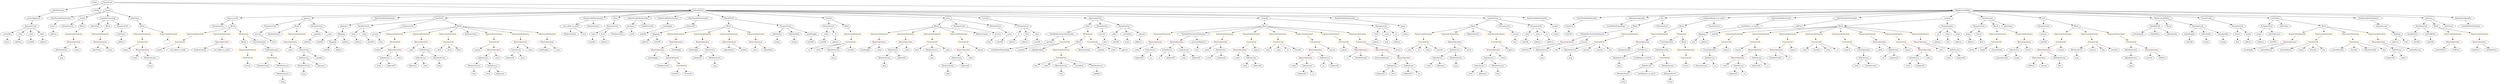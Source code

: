 strict digraph {
	graph [bb="0,0,19079,756"];
	node [label="\N"];
	Enter	[height=0.5,
		pos="738.56,738",
		width=0.83628];
	StateVariableDeclaration_Unnamed_9	[color=black,
		height=0.5,
		label=StateVariableDeclaration,
		pos="12108,594",
		width=2.8184];
	VariableDeclaration_buyPrice	[color=black,
		height=0.5,
		label=buyPrice,
		pos="11979,522",
		width=1.2105];
	StateVariableDeclaration_Unnamed_9 -> VariableDeclaration_buyPrice	[pos="e,12004,536.88 12077,576.41 12058,566.15 12034,552.94 12014,542.23"];
	Block_Unnamed_18	[color=black,
		height=0.5,
		label=Block,
		pos="12887,522",
		width=0.90558];
	ExpressionStatement_Unnamed_49	[color=orange,
		height=0.5,
		label=ExpressionStatement,
		pos="12688,450",
		width=2.458];
	Block_Unnamed_18 -> ExpressionStatement_Unnamed_49	[pos="e,12731,466.17 12860,511.56 12829,500.92 12780,483.34 12741,469.86"];
	IfStatement_Unnamed_2	[color=orange,
		height=0.5,
		label=IfStatement,
		pos="12887,450",
		width=1.4739];
	Block_Unnamed_18 -> IfStatement_Unnamed_2	[pos="e,12887,468.1 12887,503.7 12887,496.41 12887,487.73 12887,479.54"];
	ExpressionStatement_Unnamed_43	[color=orange,
		height=0.5,
		label=ExpressionStatement,
		pos="17565,450",
		width=2.458];
	BinaryOperation_Unnamed_37	[color=brown,
		height=0.5,
		label=BinaryOperation,
		pos="17519,378",
		width=1.9867];
	ExpressionStatement_Unnamed_43 -> BinaryOperation_Unnamed_37	[pos="e,17530,396.1 17553,431.7 17548,423.81 17542,414.3 17536,405.55"];
	MemberAccess_Unnamed_19	[color=black,
		height=0.5,
		label=MemberAccess,
		pos="12420,234",
		width=1.9174];
	Identifier_msg_16	[color=black,
		height=0.5,
		label=msg,
		pos="12420,162",
		width=0.75];
	MemberAccess_Unnamed_19 -> Identifier_msg_16	[pos="e,12420,180.1 12420,215.7 12420,208.41 12420,199.73 12420,191.54"];
	Identifier__from_13	[color=black,
		height=0.5,
		label=_from,
		pos="14633,162",
		width=0.93331];
	IndexAccess_Unnamed_11	[color=black,
		height=0.5,
		label=IndexAccess,
		pos="11228,162",
		width=1.6402];
	Identifier__from_5	[color=black,
		height=0.5,
		label=_from,
		pos="11156,90",
		width=0.93331];
	IndexAccess_Unnamed_11 -> Identifier__from_5	[pos="e,11171,106.04 11211,144.41 11201,135.31 11189,123.9 11179,113.96"];
	Identifier_allowance	[color=black,
		height=0.5,
		label=allowance,
		pos="11255,90",
		width=1.3076];
	IndexAccess_Unnamed_11 -> Identifier_allowance	[pos="e,11248,108.1 11234,143.7 11237,136.15 11241,127.12 11244,118.68"];
	Identifier_freeze_1	[color=black,
		height=0.5,
		label=freeze,
		pos="15116,306",
		width=0.90558];
	ParameterList_Unnamed_16	[color=black,
		height=0.5,
		label=ParameterList,
		pos="2773.6,522",
		width=1.7095];
	Parameter__from_3	[color=black,
		height=0.5,
		label=_from,
		pos="2687.6,450",
		width=0.93331];
	ParameterList_Unnamed_16 -> Parameter__from_3	[pos="e,2705.4,465.48 2753.6,504.76 2741.9,495.21 2726.9,483.01 2714.2,472.64"];
	Parameter__value_7	[color=black,
		height=0.5,
		label=_value,
		pos="2773.6,450",
		width=0.96103];
	ParameterList_Unnamed_16 -> Parameter__value_7	[pos="e,2773.6,468.1 2773.6,503.7 2773.6,496.41 2773.6,487.73 2773.6,479.54"];
	IndexAccess_Unnamed_19	[color=black,
		height=0.5,
		label=IndexAccess,
		pos="3648.6,234",
		width=1.6402];
	MemberAccess_Unnamed_12	[color=black,
		height=0.5,
		label=MemberAccess,
		pos="3575.6,162",
		width=1.9174];
	IndexAccess_Unnamed_19 -> MemberAccess_Unnamed_12	[pos="e,3593,179.71 3631.3,216.41 3622.2,207.76 3611,197 3601,187.42"];
	IndexAccess_Unnamed_20	[color=black,
		height=0.5,
		label=IndexAccess,
		pos="3721.6,162",
		width=1.6402];
	IndexAccess_Unnamed_19 -> IndexAccess_Unnamed_20	[pos="e,3704.4,179.47 3665.9,216.41 3675,207.69 3686.3,196.85 3696.3,187.21"];
	VariableDeclaration_balanceOf	[color=black,
		height=0.5,
		label=balanceOf,
		pos="5205.6,522",
		width=1.3491];
	Mapping_Unnamed	[color=black,
		height=0.5,
		label=Mapping,
		pos="4970.6,450",
		width=1.2105];
	VariableDeclaration_balanceOf -> Mapping_Unnamed	[pos="e,5004.2,461.93 5167.8,510.33 5131,499.83 5073.3,483.21 5023.6,468 5020.8,467.16 5018,466.28 5015.1,465.39"];
	VariableDeclaration_spender	[color=black,
		height=0.5,
		label=spender,
		pos="7957.6,378",
		width=1.1135];
	UserDefinedTypeName_Unnamed	[color=black,
		height=0.5,
		label=UserDefinedTypeName,
		pos="7562.6,306",
		width=2.7214];
	VariableDeclaration_spender -> UserDefinedTypeName_Unnamed	[pos="e,7634.8,318.56 7927.5,365.6 7921.3,363.52 7914.8,361.53 7908.6,360 7804.3,334.29 7775.7,340.43 7669.6,324 7661.9,322.82 7654,321.58 \
7646,320.32"];
	Identifier__to_13	[color=black,
		height=0.5,
		label=_to,
		pos="14437,234",
		width=0.75];
	BinaryOperation_Unnamed_36	[color=brown,
		height=0.5,
		label=BinaryOperation,
		pos="18158,378",
		width=1.9867];
	IndexAccess_Unnamed_31	[color=black,
		height=0.5,
		label=IndexAccess,
		pos="18333,306",
		width=1.6402];
	BinaryOperation_Unnamed_36 -> IndexAccess_Unnamed_31	[pos="e,18298,320.87 18195,362.15 18222,351.34 18259,336.62 18287,325.11"];
	Identifier_mintedAmount	[color=black,
		height=0.5,
		label=mintedAmount,
		pos="18476,306",
		width=1.8204];
	BinaryOperation_Unnamed_36 -> Identifier_mintedAmount	[pos="e,18426,318.21 18211,365.54 18260,354.89 18335,338.53 18401,324 18405,322.93 18410,321.81 18415,320.68"];
	ParameterList_Unnamed_22	[color=black,
		height=0.5,
		label=ParameterList,
		pos="17336,522",
		width=1.7095];
	Parameter_target	[color=black,
		height=0.5,
		label=target,
		pos="17278,450",
		width=0.864];
	ParameterList_Unnamed_22 -> Parameter_target	[pos="e,17291,466.83 17322,504.05 17314,495.47 17306,484.89 17298,475.44"];
	Parameter_mintedAmount	[color=black,
		height=0.5,
		label=mintedAmount,
		pos="17393,450",
		width=1.8204];
	ParameterList_Unnamed_22 -> Parameter_mintedAmount	[pos="e,17379,467.79 17349,504.05 17356,495.8 17364,485.7 17372,476.54"];
	ElementaryTypeName_uint_4	[color=black,
		height=0.5,
		label=uint,
		pos="11921,306",
		width=0.75];
	ElementaryTypeName_uint256_6	[color=black,
		height=0.5,
		label=uint256,
		pos="6111.6,378",
		width=1.0442];
	Identifier_balanceOf_18	[color=black,
		height=0.5,
		label=balanceOf,
		pos="14531,234",
		width=1.3491];
	BinaryOperation_Unnamed_2	[color=brown,
		height=0.5,
		label=BinaryOperation,
		pos="783.56,378",
		width=1.9867];
	Identifier_newOwner	[color=black,
		height=0.5,
		label=newOwner,
		pos="781.56,306",
		width=1.4046];
	BinaryOperation_Unnamed_2 -> Identifier_newOwner	[pos="e,782.05,324.1 783.07,359.7 782.86,352.41 782.61,343.73 782.38,335.54"];
	Identifier_owner_2	[color=black,
		height=0.5,
		label=owner,
		pos="883.56,306",
		width=0.93331];
	BinaryOperation_Unnamed_2 -> Identifier_owner_2	[pos="e,863.64,320.95 807.01,360.59 821.12,350.71 839.21,338.05 854.26,327.51"];
	FunctionCall_Unnamed_32	[color=orange,
		height=0.5,
		label=FunctionCall,
		pos="12260,378",
		width=1.6125];
	MemberAccess_Unnamed_21	[color=black,
		height=0.5,
		label=MemberAccess,
		pos="12035,306",
		width=1.9174];
	FunctionCall_Unnamed_32 -> MemberAccess_Unnamed_21	[pos="e,12078,320.39 12220,364.57 12183,353.22 12129,336.35 12089,323.81"];
	Identifier_amount	[color=black,
		height=0.5,
		label=amount,
		pos="12160,306",
		width=1.0581];
	FunctionCall_Unnamed_32 -> Identifier_amount	[pos="e,12180,321.39 12237,361.12 12223,351.23 12204,338.4 12189,327.72"];
	Identifier__transfer_2	[color=black,
		height=0.5,
		label=_transfer,
		pos="12260,306",
		width=1.2105];
	FunctionCall_Unnamed_32 -> Identifier__transfer_2	[pos="e,12260,324.1 12260,359.7 12260,352.41 12260,343.73 12260,335.54"];
	Identifier_this_3	[color=black,
		height=0.5,
		label=this,
		pos="12349,306",
		width=0.75];
	FunctionCall_Unnamed_32 -> Identifier_this_3	[pos="e,12332,320.33 12280,360.76 12293,350.79 12309,337.93 12323,327.28"];
	VariableDeclaration_owner	[color=black,
		height=0.5,
		label=owner,
		pos="410.56,522",
		width=0.93331];
	ElementaryTypeName_address	[color=black,
		height=0.5,
		label=address,
		pos="421.56,450",
		width=1.0996];
	VariableDeclaration_owner -> ElementaryTypeName_address	[pos="e,418.88,468.1 413.28,503.7 414.44,496.32 415.83,487.52 417.13,479.25"];
	Identifier_this	[color=black,
		height=0.5,
		label=this,
		pos="7823.6,162",
		width=0.75];
	Identifier_msg_7	[color=black,
		height=0.5,
		label=msg,
		pos="8025.6,90",
		width=0.75];
	ElementaryTypeName_uint256_15	[color=black,
		height=0.5,
		label=uint256,
		pos="11966,450",
		width=1.0442];
	ElementaryTypeName_uint256_10	[color=black,
		height=0.5,
		label=uint256,
		pos="2432.6,378",
		width=1.0442];
	Identifier_balanceOf_15	[color=black,
		height=0.5,
		label=balanceOf,
		pos="13294,90",
		width=1.3491];
	Identifier_msg_2	[color=black,
		height=0.5,
		label=msg,
		pos="5410.6,162",
		width=0.75];
	Identifier_sellPrice_1	[color=black,
		height=0.5,
		label=sellPrice,
		pos="15570,162",
		width=1.1551];
	ExpressionStatement_Unnamed_1	[color=orange,
		height=0.5,
		label=ExpressionStatement,
		pos="1097.6,450",
		width=2.458];
	FunctionCall_Unnamed	[color=orange,
		height=0.5,
		label=FunctionCall,
		pos="1097.6,378",
		width=1.6125];
	ExpressionStatement_Unnamed_1 -> FunctionCall_Unnamed	[pos="e,1097.6,396.1 1097.6,431.7 1097.6,424.41 1097.6,415.73 1097.6,407.54"];
	Identifier__value_1	[color=black,
		height=0.5,
		label=_value,
		pos="9854.6,162",
		width=0.96103];
	ElementaryTypeName_address_4	[color=black,
		height=0.5,
		label=address,
		pos="4886.6,378",
		width=1.0996];
	Mapping_Unnamed -> ElementaryTypeName_address_4	[pos="e,4904.9,394.25 4951.9,433.46 4940.6,424.07 4926.1,411.92 4913.5,401.48"];
	ElementaryTypeName_uint256_2	[color=black,
		height=0.5,
		label=uint256,
		pos="4981.6,378",
		width=1.0442];
	Mapping_Unnamed -> ElementaryTypeName_uint256_2	[pos="e,4978.9,396.1 4973.3,431.7 4974.4,424.32 4975.8,415.52 4977.1,407.25"];
	NumberLiteral_Unnamed_4	[color=black,
		height=0.5,
		label=NumberLiteral,
		pos="2008.6,162",
		width=1.765];
	Identifier__value_8	[color=black,
		height=0.5,
		label=_value,
		pos="10748,306",
		width=0.96103];
	ExpressionStatement_Unnamed_38	[color=orange,
		height=0.5,
		label=ExpressionStatement,
		pos="13347,450",
		width=2.458];
	FunctionCall_Unnamed_25	[color=orange,
		height=0.5,
		label=FunctionCall,
		pos="13231,378",
		width=1.6125];
	ExpressionStatement_Unnamed_38 -> FunctionCall_Unnamed_25	[pos="e,13256,394.51 13319,432.41 13303,422.81 13283,410.63 13266,400.33"];
	MemberAccess_Unnamed_23	[color=black,
		height=0.5,
		label=MemberAccess,
		pos="15925,306",
		width=1.9174];
	Identifier_msg_19	[color=black,
		height=0.5,
		label=msg,
		pos="15925,234",
		width=0.75];
	MemberAccess_Unnamed_23 -> Identifier_msg_19	[pos="e,15925,252.1 15925,287.7 15925,280.41 15925,271.73 15925,263.54"];
	FunctionCall_Unnamed_9	[color=orange,
		height=0.5,
		label=FunctionCall,
		pos="10835,378",
		width=1.6125];
	FunctionCall_Unnamed_9 -> Identifier__value_8	[pos="e,10766,321.72 10814,360.76 10803,351.27 10788,339.17 10775,328.85"];
	Identifier__to_8	[color=black,
		height=0.5,
		label=_to,
		pos="10828,306",
		width=0.75];
	FunctionCall_Unnamed_9 -> Identifier__to_8	[pos="e,10829,324.1 10833,359.7 10832,352.41 10831,343.73 10830,335.54"];
	Identifier__from_7	[color=black,
		height=0.5,
		label=_from,
		pos="10907,306",
		width=0.93331];
	FunctionCall_Unnamed_9 -> Identifier__from_7	[pos="e,10891,322.04 10852,360.41 10861,351.31 10873,339.9 10883,329.96"];
	Identifier__transfer_1	[color=black,
		height=0.5,
		label=_transfer,
		pos="11002,306",
		width=1.2105];
	FunctionCall_Unnamed_9 -> Identifier__transfer_1	[pos="e,10972,319.56 10868,363 10895,351.75 10933,335.91 10961,323.94"];
	VariableDeclaration_to	[color=black,
		height=0.5,
		label=to,
		pos="7697.6,450",
		width=0.75];
	ElementaryTypeName_address_8	[color=black,
		height=0.5,
		label=address,
		pos="7669.6,378",
		width=1.0996];
	VariableDeclaration_to -> ElementaryTypeName_address_8	[pos="e,7676.3,395.96 7690.9,432.41 7687.8,424.68 7684.1,415.27 7680.6,406.52"];
	Identifier__from_1	[color=black,
		height=0.5,
		label=_from,
		pos="8991.6,234",
		width=0.93331];
	ParameterList_Unnamed_3	[color=black,
		height=0.5,
		label=ParameterList,
		pos="7734.6,522",
		width=1.7095];
	ParameterList_Unnamed_3 -> VariableDeclaration_to	[pos="e,7706.2,467.31 7725.6,504.05 7721.4,496.03 7716.2,486.26 7711.5,477.3"];
	VariableDeclaration_from	[color=black,
		height=0.5,
		label=from,
		pos="7771.6,450",
		width=0.7947];
	ParameterList_Unnamed_3 -> VariableDeclaration_from	[pos="e,7762.9,467.31 7743.5,504.05 7747.8,496.03 7752.9,486.26 7757.7,477.3"];
	VariableDeclaration_value	[color=black,
		height=0.5,
		label=value,
		pos="7856.6,450",
		width=0.82242];
	ParameterList_Unnamed_3 -> VariableDeclaration_value	[pos="e,7835.6,463.02 7761.6,505.46 7780.7,494.56 7806.1,479.95 7825.9,468.61"];
	Mapping_Unnamed_2	[color=black,
		height=0.5,
		label=Mapping,
		pos="2531.6,378",
		width=1.2105];
	ElementaryTypeName_uint256_3	[color=black,
		height=0.5,
		label=uint256,
		pos="2484.6,306",
		width=1.0442];
	Mapping_Unnamed_2 -> ElementaryTypeName_uint256_3	[pos="e,2495.6,323.47 2520.4,360.41 2514.9,352.22 2508.2,342.14 2502,332.95"];
	ElementaryTypeName_address_6	[color=black,
		height=0.5,
		label=address,
		pos="2579.6,306",
		width=1.0996];
	Mapping_Unnamed_2 -> ElementaryTypeName_address_6	[pos="e,2568.3,323.47 2542.9,360.41 2548.6,352.22 2555.5,342.14 2561.8,332.95"];
	Identifier__to	[color=black,
		height=0.5,
		label=_to,
		pos="10272,234",
		width=0.75];
	Identifier__value_3	[color=black,
		height=0.5,
		label=_value,
		pos="8609.6,306",
		width=0.96103];
	Identifier__from_3	[color=black,
		height=0.5,
		label=_from,
		pos="9652.6,306",
		width=0.93331];
	ElementaryTypeName_address_14	[color=black,
		height=0.5,
		label=address,
		pos="11794,378",
		width=1.0996];
	ParameterList_Unnamed_23	[color=black,
		height=0.5,
		label=ParameterList,
		pos="15176,522",
		width=1.7095];
	Parameter_target_1	[color=black,
		height=0.5,
		label=target,
		pos="15094,450",
		width=0.864];
	ParameterList_Unnamed_23 -> Parameter_target_1	[pos="e,15111,465.48 15157,504.76 15145,495.3 15131,483.24 15119,472.94"];
	Parameter_freeze	[color=black,
		height=0.5,
		label=freeze,
		pos="15176,450",
		width=0.90558];
	ParameterList_Unnamed_23 -> Parameter_freeze	[pos="e,15176,468.1 15176,503.7 15176,496.41 15176,487.73 15176,479.54"];
	ElementaryTypeName_uint256_1	[color=black,
		height=0.5,
		label=uint256,
		pos="4871.6,450",
		width=1.0442];
	Identifier_amount_2	[color=black,
		height=0.5,
		label=amount,
		pos="16050,306",
		width=1.0581];
	VariableDeclaration_decimals	[color=black,
		height=0.5,
		label=decimals,
		pos="4768.6,522",
		width=1.1967];
	NumberLiteral_Unnamed	[color=black,
		height=0.5,
		label=NumberLiteral,
		pos="4677.6,450",
		width=1.765];
	VariableDeclaration_decimals -> NumberLiteral_Unnamed	[pos="e,4698.9,467.38 4748.8,505.81 4736.8,496.6 4721.3,484.65 4707.8,474.27"];
	ElementaryTypeName_uint8	[color=black,
		height=0.5,
		label=uint8,
		pos="4787.6,450",
		width=0.7947];
	VariableDeclaration_decimals -> ElementaryTypeName_uint8	[pos="e,4782.9,468.1 4773.3,503.7 4775.3,496.24 4777.7,487.32 4780,478.97"];
	MemberAccess_Unnamed_6	[color=black,
		height=0.5,
		label=MemberAccess,
		pos="2319.6,162",
		width=1.9174];
	Identifier_msg_6	[color=black,
		height=0.5,
		label=msg,
		pos="2319.6,90",
		width=0.75];
	MemberAccess_Unnamed_6 -> Identifier_msg_6	[pos="e,2319.6,108.1 2319.6,143.7 2319.6,136.41 2319.6,127.73 2319.6,119.54"];
	Identifier_balanceOf_9	[color=black,
		height=0.5,
		label=balanceOf,
		pos="10727,90",
		width=1.3491];
	Identifier_balanceOf_7	[color=black,
		height=0.5,
		label=balanceOf,
		pos="8627.6,234",
		width=1.3491];
	Identifier_previousBalances	[color=black,
		height=0.5,
		label=previousBalances,
		pos="10540,234",
		width=2.0976];
	BinaryOperation_Unnamed_20	[color=brown,
		height=0.5,
		label=BinaryOperation,
		pos="2208.6,378",
		width=1.9867];
	Identifier__value_9	[color=black,
		height=0.5,
		label=_value,
		pos="2208.6,306",
		width=0.96103];
	BinaryOperation_Unnamed_20 -> Identifier__value_9	[pos="e,2208.6,324.1 2208.6,359.7 2208.6,352.41 2208.6,343.73 2208.6,335.54"];
	IndexAccess_Unnamed_14	[color=black,
		height=0.5,
		label=IndexAccess,
		pos="2320.6,306",
		width=1.6402];
	BinaryOperation_Unnamed_20 -> IndexAccess_Unnamed_14	[pos="e,2295.5,322.67 2234.5,360.76 2249.9,351.18 2269.5,338.92 2286.1,328.53"];
	IndexAccess_Unnamed_8	[color=black,
		height=0.5,
		label=IndexAccess,
		pos="10600,162",
		width=1.6402];
	Identifier_balanceOf_8	[color=black,
		height=0.5,
		label=balanceOf,
		pos="10509,90",
		width=1.3491];
	IndexAccess_Unnamed_8 -> Identifier_balanceOf_8	[pos="e,10529,106.67 10578,144.76 10566,135.45 10551,123.61 10538,113.41"];
	Identifier__from_4	[color=black,
		height=0.5,
		label=_from,
		pos="10609,90",
		width=0.93331];
	IndexAccess_Unnamed_8 -> Identifier__from_4	[pos="e,10606,108.1 10602,143.7 10603,136.32 10604,127.52 10605,119.25"];
	Identifier_require_10	[color=black,
		height=0.5,
		label=require,
		pos="14644,306",
		width=1.0026];
	VariableDeclarationStatement_Unnamed_2	[color=black,
		height=0.5,
		label=VariableDeclarationStatement,
		pos="12141,450",
		width=3.3174];
	BinaryOperation_Unnamed_42	[color=brown,
		height=0.5,
		label=BinaryOperation,
		pos="11923,378",
		width=1.9867];
	VariableDeclarationStatement_Unnamed_2 -> BinaryOperation_Unnamed_42	[pos="e,11965,392.73 12091,433.2 12057,422.17 12011,407.44 11976,396.12"];
	VariableDeclaration_amount	[color=black,
		height=0.5,
		label=amount,
		pos="12096,378",
		width=1.0581];
	VariableDeclarationStatement_Unnamed_2 -> VariableDeclaration_amount	[pos="e,12106,395.62 12129,431.7 12124,423.7 12118,414.02 12112,405.15"];
	MemberAccess_Unnamed_14	[color=black,
		height=0.5,
		label=MemberAccess,
		pos="2159.6,162",
		width=1.9174];
	MemberAccess_Unnamed_15	[color=black,
		height=0.5,
		label=MemberAccess,
		pos="2159.6,90",
		width=1.9174];
	MemberAccess_Unnamed_14 -> MemberAccess_Unnamed_15	[pos="e,2159.6,108.1 2159.6,143.7 2159.6,136.41 2159.6,127.73 2159.6,119.54"];
	Block_Unnamed_8	[color=black,
		height=0.5,
		label=Block,
		pos="8262.6,522",
		width=0.90558];
	VariableDeclarationStatement_Unnamed_1	[color=black,
		height=0.5,
		label=VariableDeclarationStatement,
		pos="8073.6,450",
		width=3.3174];
	Block_Unnamed_8 -> VariableDeclarationStatement_Unnamed_1	[pos="e,8117.2,467.17 8235.9,511.12 8207.9,500.77 8163.3,484.23 8127.9,471.12"];
	IfStatement_Unnamed	[color=orange,
		height=0.5,
		label=IfStatement,
		pos="8263.6,450",
		width=1.4739];
	Block_Unnamed_8 -> IfStatement_Unnamed	[pos="e,8263.3,468.1 8262.8,503.7 8262.9,496.41 8263,487.73 8263.2,479.54"];
	ExpressionStatement_Unnamed_12	[color=orange,
		height=0.5,
		label=ExpressionStatement,
		pos="8862.6,450",
		width=2.458];
	BinaryOperation_Unnamed_15	[color=brown,
		height=0.5,
		label=BinaryOperation,
		pos="8787.6,378",
		width=1.9867];
	ExpressionStatement_Unnamed_12 -> BinaryOperation_Unnamed_15	[pos="e,8805.6,395.79 8844.4,432.05 8835.2,423.46 8823.8,412.86 8813.7,403.4"];
	Parameter__extraData	[color=black,
		height=0.5,
		label=_extraData,
		pos="50.565,450",
		width=1.4046];
	ElementaryTypeName_bytes	[color=black,
		height=0.5,
		label=bytes,
		pos="50.565,378",
		width=0.85014];
	Parameter__extraData -> ElementaryTypeName_bytes	[pos="e,50.565,396.1 50.565,431.7 50.565,424.41 50.565,415.73 50.565,407.54"];
	ElementaryTypeName_uint	[color=black,
		height=0.5,
		label=uint,
		pos="10541,378",
		width=0.75];
	BinaryOperation_Unnamed_40	[color=brown,
		height=0.5,
		label=BinaryOperation,
		pos="18722,378",
		width=1.9867];
	Identifier_newSellPrice	[color=black,
		height=0.5,
		label=newSellPrice,
		pos="18637,306",
		width=1.6125];
	BinaryOperation_Unnamed_40 -> Identifier_newSellPrice	[pos="e,18656,323.23 18701,360.41 18691,351.45 18677,340.25 18665,330.42"];
	Identifier_sellPrice	[color=black,
		height=0.5,
		label=sellPrice,
		pos="18755,306",
		width=1.1551];
	BinaryOperation_Unnamed_40 -> Identifier_sellPrice	[pos="e,18747,324.1 18730,359.7 18733,352.07 18738,342.92 18742,334.4"];
	IndexAccess_Unnamed_21	[color=black,
		height=0.5,
		label=IndexAccess,
		pos="3903.6,306",
		width=1.6402];
	Identifier_balanceOf_13	[color=black,
		height=0.5,
		label=balanceOf,
		pos="3891.6,234",
		width=1.3491];
	IndexAccess_Unnamed_21 -> Identifier_balanceOf_13	[pos="e,3894.5,252.1 3900.6,287.7 3899.3,280.32 3897.8,271.52 3896.4,263.25"];
	Identifier__from_10	[color=black,
		height=0.5,
		label=_from,
		pos="3991.6,234",
		width=0.93331];
	IndexAccess_Unnamed_21 -> Identifier__from_10	[pos="e,3973.4,249.48 3924,288.76 3936,279.21 3951.3,267.01 3964.4,256.64"];
	VariableDeclarationStatement_Unnamed	[color=black,
		height=0.5,
		label=VariableDeclarationStatement,
		pos="9113.6,450",
		width=3.3174];
	BinaryOperation_Unnamed_13	[color=brown,
		height=0.5,
		label=BinaryOperation,
		pos="8948.6,378",
		width=1.9867];
	VariableDeclarationStatement_Unnamed -> BinaryOperation_Unnamed_13	[pos="e,8983.9,394 9074.9,432.59 9050.8,422.37 9019.7,409.17 8994.4,398.43"];
	VariableDeclaration_previousBalances	[color=black,
		height=0.5,
		label=previousBalances,
		pos="9113.6,378",
		width=2.0976];
	VariableDeclarationStatement_Unnamed -> VariableDeclaration_previousBalances	[pos="e,9113.6,396.1 9113.6,431.7 9113.6,424.41 9113.6,415.73 9113.6,407.54"];
	Block_Unnamed_6	[color=black,
		height=0.5,
		label=Block,
		pos="11201,522",
		width=0.90558];
	ExpressionStatement_Unnamed_18	[color=orange,
		height=0.5,
		label=ExpressionStatement,
		pos="10835,450",
		width=2.458];
	Block_Unnamed_6 -> ExpressionStatement_Unnamed_18	[pos="e,10897,463.01 11170,515.15 11113,504.23 10989,480.46 10908,465.12"];
	ExpressionStatement_Unnamed_17	[color=orange,
		height=0.5,
		label=ExpressionStatement,
		pos="11030,450",
		width=2.458];
	Block_Unnamed_6 -> ExpressionStatement_Unnamed_17	[pos="e,11068,466.62 11175,510.52 11149,500.07 11110,483.76 11078,470.85"];
	BooleanLiteral_Unnamed	[color=black,
		height=0.5,
		label=BooleanLiteral,
		pos="11201,450",
		width=1.7788];
	Block_Unnamed_6 -> BooleanLiteral_Unnamed	[pos="e,11201,468.1 11201,503.7 11201,496.41 11201,487.73 11201,479.54"];
	ExpressionStatement_Unnamed_16	[color=orange,
		height=0.5,
		label=ExpressionStatement,
		pos="11372,450",
		width=2.458];
	Block_Unnamed_6 -> ExpressionStatement_Unnamed_16	[pos="e,11333,466.62 11226,510.52 11252,500.07 11292,483.76 11323,470.85"];
	MemberAccess_Unnamed_9	[color=black,
		height=0.5,
		label=MemberAccess,
		pos="7160.6,162",
		width=1.9174];
	Identifier_msg_8	[color=black,
		height=0.5,
		label=msg,
		pos="7160.6,90",
		width=0.75];
	MemberAccess_Unnamed_9 -> Identifier_msg_8	[pos="e,7160.6,108.1 7160.6,143.7 7160.6,136.41 7160.6,127.73 7160.6,119.54"];
	NumberLiteral_Unnamed_5	[color=black,
		height=0.5,
		label=NumberLiteral,
		pos="13608,234",
		width=1.765];
	Identifier_require_11	[color=black,
		height=0.5,
		label=require,
		pos="13321,306",
		width=1.0026];
	Identifier__from_8	[color=black,
		height=0.5,
		label=_from,
		pos="2884.6,162",
		width=0.93331];
	Identifier_balanceOf_19	[color=black,
		height=0.5,
		label=balanceOf,
		pos="18284,234",
		width=1.3491];
	IndexAccess_Unnamed_31 -> Identifier_balanceOf_19	[pos="e,18295,251.79 18321,288.05 18315,279.97 18308,270.12 18302,261.11"];
	Identifier_target	[color=black,
		height=0.5,
		label=target,
		pos="18382,234",
		width=0.864];
	IndexAccess_Unnamed_31 -> Identifier_target	[pos="e,18370,250.83 18344,288.05 18350,279.65 18358,269.32 18364,260.02"];
	NumberLiteral_Unnamed_1	[color=black,
		height=0.5,
		label=NumberLiteral,
		pos="4893.6,522",
		width=1.765];
	Identifier__to_2	[color=black,
		height=0.5,
		label=_to,
		pos="10082,162",
		width=0.75];
	IndexAccess_Unnamed_7	[color=black,
		height=0.5,
		label=IndexAccess,
		pos="8721.6,306",
		width=1.6402];
	IndexAccess_Unnamed_7 -> Identifier_balanceOf_7	[pos="e,8648.5,250.58 8700.2,289.12 8687.6,279.74 8671.5,267.73 8657.7,257.41"];
	Identifier__to_4	[color=black,
		height=0.5,
		label=_to,
		pos="8721.6,234",
		width=0.75];
	IndexAccess_Unnamed_7 -> Identifier__to_4	[pos="e,8721.6,252.1 8721.6,287.7 8721.6,280.41 8721.6,271.73 8721.6,263.54"];
	NumberLiteral_Unnamed_7	[color=black,
		height=0.5,
		label=NumberLiteral,
		pos="12458,306",
		width=1.765];
	MemberAccess_Unnamed_10	[color=black,
		height=0.5,
		label=MemberAccess,
		pos="6661.6,234",
		width=1.9174];
	Identifier_msg_9	[color=black,
		height=0.5,
		label=msg,
		pos="6661.6,162",
		width=0.75];
	MemberAccess_Unnamed_10 -> Identifier_msg_9	[pos="e,6661.6,180.1 6661.6,215.7 6661.6,208.41 6661.6,199.73 6661.6,191.54"];
	VariableDeclaration_frozen	[color=black,
		height=0.5,
		label=frozen,
		pos="17115,450",
		width=0.94717];
	ElementaryTypeName_bool_7	[color=black,
		height=0.5,
		label=bool,
		pos="17113,378",
		width=0.76697];
	VariableDeclaration_frozen -> ElementaryTypeName_bool_7	[pos="e,17113,396.1 17114,431.7 17114,424.41 17114,415.73 17113,407.54"];
	BinaryOperation_Unnamed_30	[color=brown,
		height=0.5,
		label=BinaryOperation,
		pos="13608,306",
		width=1.9867];
	BinaryOperation_Unnamed_30 -> NumberLiteral_Unnamed_5	[pos="e,13608,252.1 13608,287.7 13608,280.41 13608,271.73 13608,263.54"];
	Identifier__to_9	[color=black,
		height=0.5,
		label=_to,
		pos="13717,234",
		width=0.75];
	BinaryOperation_Unnamed_30 -> Identifier__to_9	[pos="e,13698,247.21 13633,288.76 13649,278.16 13671,264.3 13688,253.31"];
	BinaryOperation_Unnamed_18	[color=brown,
		height=0.5,
		label=BinaryOperation,
		pos="11372,306",
		width=1.9867];
	IndexAccess_Unnamed_10	[color=black,
		height=0.5,
		label=IndexAccess,
		pos="11370,234",
		width=1.6402];
	BinaryOperation_Unnamed_18 -> IndexAccess_Unnamed_10	[pos="e,11370,252.1 11371,287.7 11371,280.41 11371,271.73 11370,263.54"];
	Identifier__value_6	[color=black,
		height=0.5,
		label=_value,
		pos="11482,234",
		width=0.96103];
	BinaryOperation_Unnamed_18 -> Identifier__value_6	[pos="e,11460,248.56 11397,288.76 11413,278.57 11434,265.36 11451,254.58"];
	Block_Unnamed_21	[color=black,
		height=0.5,
		label=Block,
		pos="12541,522",
		width=0.90558];
	Block_Unnamed_21 -> VariableDeclarationStatement_Unnamed_2	[pos="e,12243,459.59 12516,509.93 12510,507.71 12504,505.57 12499,504 12418,482.11 12325,468.67 12254,460.81"];
	ExpressionStatement_Unnamed_52	[color=orange,
		height=0.5,
		label=ExpressionStatement,
		pos="12446,450",
		width=2.458];
	Block_Unnamed_21 -> ExpressionStatement_Unnamed_52	[pos="e,12468,467.76 12522,507.17 12509,497.8 12492,485.19 12477,474.29"];
	BinaryOperation_Unnamed_38	[color=brown,
		height=0.5,
		label=BinaryOperation,
		pos="15510,378",
		width=1.9867];
	IndexAccess_Unnamed_32	[color=black,
		height=0.5,
		label=IndexAccess,
		pos="15444,306",
		width=1.6402];
	BinaryOperation_Unnamed_38 -> IndexAccess_Unnamed_32	[pos="e,15459,323.79 15494,360.05 15486,351.63 15476,341.28 15467,331.97"];
	Identifier_freeze	[color=black,
		height=0.5,
		label=freeze,
		pos="15554,306",
		width=0.90558];
	BinaryOperation_Unnamed_38 -> Identifier_freeze	[pos="e,15543,323.31 15520,360.05 15525,351.94 15532,342.04 15537,333.01"];
	ElementaryTypeName_address_22	[color=black,
		height=0.5,
		label=address,
		pos="17295,378",
		width=1.0996];
	NumberLiteral_Unnamed_3	[color=black,
		height=0.5,
		label=NumberLiteral,
		pos="10381,234",
		width=1.765];
	Block_Unnamed_3	[color=black,
		height=0.5,
		label=Block,
		pos="5506.6,522",
		width=0.90558];
	ExpressionStatement_Unnamed_4	[color=orange,
		height=0.5,
		label=ExpressionStatement,
		pos="5120.6,450",
		width=2.458];
	Block_Unnamed_3 -> ExpressionStatement_Unnamed_4	[pos="e,5185,462.68 5476,515.45 5416,504.57 5281.4,480.17 5196.1,464.7"];
	ExpressionStatement_Unnamed_5	[color=orange,
		height=0.5,
		label=ExpressionStatement,
		pos="5315.6,450",
		width=2.458];
	Block_Unnamed_3 -> ExpressionStatement_Unnamed_5	[pos="e,5357.3,466.3 5480,511.27 5451.1,500.67 5404.1,483.45 5367.7,470.12"];
	ExpressionStatement_Unnamed_7	[color=orange,
		height=0.5,
		label=ExpressionStatement,
		pos="5510.6,450",
		width=2.458];
	Block_Unnamed_3 -> ExpressionStatement_Unnamed_7	[pos="e,5509.6,468.1 5507.6,503.7 5508,496.41 5508.5,487.73 5508.9,479.54"];
	ExpressionStatement_Unnamed_6	[color=orange,
		height=0.5,
		label=ExpressionStatement,
		pos="5705.6,450",
		width=2.458];
	Block_Unnamed_3 -> ExpressionStatement_Unnamed_6	[pos="e,5662.4,466.17 5533.4,511.56 5563.7,500.92 5613.6,483.34 5652,469.86"];
	BinaryOperation_Unnamed_16	[color=brown,
		height=0.5,
		label=BinaryOperation,
		pos="10541,306",
		width=1.9867];
	BinaryOperation_Unnamed_16 -> Identifier_previousBalances	[pos="e,10540,252.1 10540,287.7 10540,280.41 10540,271.73 10540,263.54"];
	BinaryOperation_Unnamed_17	[color=brown,
		height=0.5,
		label=BinaryOperation,
		pos="10705,234",
		width=1.9867];
	BinaryOperation_Unnamed_16 -> BinaryOperation_Unnamed_17	[pos="e,10669,249.99 10576,289.98 10600,279.6 10633,265.7 10659,254.47"];
	FunctionCall_Unnamed_21	[color=orange,
		height=0.5,
		label=FunctionCall,
		pos="13734,378",
		width=1.6125];
	FunctionCall_Unnamed_21 -> BinaryOperation_Unnamed_30	[pos="e,13636,322.89 13706,361.81 13689,352.06 13666,339.26 13646,328.48"];
	Identifier_require_9	[color=black,
		height=0.5,
		label=require,
		pos="13734,306",
		width=1.0026];
	FunctionCall_Unnamed_21 -> Identifier_require_9	[pos="e,13734,324.1 13734,359.7 13734,352.41 13734,343.73 13734,335.54"];
	Parameter_tokenName	[color=black,
		height=0.5,
		label=tokenName,
		pos="5864.6,450",
		width=1.46];
	ElementaryTypeName_string_2	[color=black,
		height=0.5,
		label=string,
		pos="5864.6,378",
		width=0.864];
	Parameter_tokenName -> ElementaryTypeName_string_2	[pos="e,5864.6,396.1 5864.6,431.7 5864.6,424.41 5864.6,415.73 5864.6,407.54"];
	ExpressionStatement_Unnamed_23	[color=orange,
		height=0.5,
		label=ExpressionStatement,
		pos="6646.6,450",
		width=2.458];
	BinaryOperation_Unnamed_23	[color=brown,
		height=0.5,
		label=BinaryOperation,
		pos="6617.6,378",
		width=1.9867];
	ExpressionStatement_Unnamed_23 -> BinaryOperation_Unnamed_23	[pos="e,6624.7,396.1 6639.4,431.7 6636.3,424.15 6632.5,415.12 6629,406.68"];
	Identifier_totalSupply_2	[color=black,
		height=0.5,
		label=totalSupply,
		pos="6511.6,306",
		width=1.4739];
	BinaryOperation_Unnamed_23 -> Identifier_totalSupply_2	[pos="e,6534.9,322.43 6593,360.76 6578.5,351.2 6560,338.98 6544.3,328.61"];
	Identifier__value_14	[color=black,
		height=0.5,
		label=_value,
		pos="6617.6,306",
		width=0.96103];
	BinaryOperation_Unnamed_23 -> Identifier__value_14	[pos="e,6617.6,324.1 6617.6,359.7 6617.6,352.41 6617.6,343.73 6617.6,335.54"];
	Identifier__from_15	[color=black,
		height=0.5,
		label=_from,
		pos="14956,234",
		width=0.93331];
	Identifier_balanceOf_12	[color=black,
		height=0.5,
		label=balanceOf,
		pos="2984.6,162",
		width=1.3491];
	ElementaryTypeName_uint256_20	[color=black,
		height=0.5,
		label=uint256,
		pos="15655,378",
		width=1.0442];
	BooleanLiteral_Unnamed_5	[color=black,
		height=0.5,
		label=BooleanLiteral,
		pos="4306.6,450",
		width=1.7788];
	InheritanceSpecifier_Unnamed_1	[color=black,
		height=0.5,
		label=InheritanceSpecifier,
		pos="12422,594",
		width=2.3333];
	UserDefinedTypeName_Unnamed_2	[color=black,
		height=0.5,
		label=UserDefinedTypeName,
		pos="12392,522",
		width=2.7214];
	InheritanceSpecifier_Unnamed_1 -> UserDefinedTypeName_Unnamed_2	[pos="e,12399,540.1 12414,575.7 12411,568.15 12407,559.12 12403,550.68"];
	Identifier_require	[color=black,
		height=0.5,
		label=require,
		pos="973.56,306",
		width=1.0026];
	Identifier_mintedAmount_2	[color=black,
		height=0.5,
		label=mintedAmount,
		pos="17870,306",
		width=1.8204];
	ModifierInvocation_onlyOwner	[color=black,
		height=0.5,
		label=onlyOwner,
		pos="737.56,522",
		width=1.4323];
	ElementaryTypeName_address_21	[color=black,
		height=0.5,
		label=address,
		pos="14842,378",
		width=1.0996];
	ElementaryTypeName_address_11	[color=black,
		height=0.5,
		label=address,
		pos="10626,378",
		width=1.0996];
	ParameterList_Unnamed_18	[color=black,
		height=0.5,
		label=ParameterList,
		pos="1650.6,522",
		width=1.7095];
	FunctionDefinition_bug_re_ent41	[color=black,
		height=0.5,
		label=bug_re_ent41,
		pos="1762.6,594",
		width=1.7095];
	FunctionDefinition_bug_re_ent41 -> ParameterList_Unnamed_18	[pos="e,1675.6,538.66 1737.4,577.29 1722,567.65 1702.1,555.18 1685.2,544.62"];
	Block_Unnamed_12	[color=black,
		height=0.5,
		label=Block,
		pos="1762.6,522",
		width=0.90558];
	FunctionDefinition_bug_re_ent41 -> Block_Unnamed_12	[pos="e,1762.6,540.1 1762.6,575.7 1762.6,568.41 1762.6,559.73 1762.6,551.54"];
	Parameter_initialSupply_1	[color=black,
		height=0.5,
		label=initialSupply,
		pos="16745,450",
		width=1.5571];
	ElementaryTypeName_uint256_16	[color=black,
		height=0.5,
		label=uint256,
		pos="16745,378",
		width=1.0442];
	Parameter_initialSupply_1 -> ElementaryTypeName_uint256_16	[pos="e,16745,396.1 16745,431.7 16745,424.41 16745,415.73 16745,407.54"];
	Identifier__value_26	[color=black,
		height=0.5,
		label=_value,
		pos="13823,306",
		width=0.96103];
	ElementaryTypeName_address_10	[color=black,
		height=0.5,
		label=address,
		pos="10456,378",
		width=1.0996];
	ParameterList_Unnamed_11	[color=black,
		height=0.5,
		label=ParameterList,
		pos="2044.6,522",
		width=1.7095];
	Parameter_success_1	[color=black,
		height=0.5,
		label=success,
		pos="1953.6,450",
		width=1.1135];
	ParameterList_Unnamed_11 -> Parameter_success_1	[pos="e,1973,465.95 2023.5,504.76 2011.1,495.25 1995.3,483.1 1981.9,472.77"];
	IndexAccess_Unnamed_9	[color=black,
		height=0.5,
		label=IndexAccess,
		pos="10736,162",
		width=1.6402];
	IndexAccess_Unnamed_9 -> Identifier_balanceOf_9	[pos="e,10729,108.1 10733,143.7 10732,136.32 10731,127.52 10730,119.25"];
	Identifier__to_6	[color=black,
		height=0.5,
		label=_to,
		pos="10821,90",
		width=0.75];
	IndexAccess_Unnamed_9 -> Identifier__to_6	[pos="e,10804,104.56 10755,144.76 10767,134.95 10783,122.34 10795,111.8"];
	FunctionDefinition_approve	[color=black,
		height=0.5,
		label=approve,
		pos="2322.6,594",
		width=1.1412];
	FunctionDefinition_approve -> ParameterList_Unnamed_11	[pos="e,2090.2,534.49 2287.6,584.21 2240.8,572.42 2157.2,551.37 2101.3,537.29"];
	Block_Unnamed_7	[color=black,
		height=0.5,
		label=Block,
		pos="2246.6,522",
		width=0.90558];
	FunctionDefinition_approve -> Block_Unnamed_7	[pos="e,2262.9,538.01 2305.7,577.46 2295.5,568.09 2282.4,555.99 2271.1,545.57"];
	ParameterList_Unnamed_10	[color=black,
		height=0.5,
		label=ParameterList,
		pos="2398.6,522",
		width=1.7095];
	FunctionDefinition_approve -> ParameterList_Unnamed_10	[pos="e,2380.7,539.47 2339.4,577.46 2349.1,568.57 2361.4,557.21 2372.3,547.16"];
	BinaryOperation_Unnamed_39	[color=brown,
		height=0.5,
		label=BinaryOperation,
		pos="12599,378",
		width=1.9867];
	ExpressionStatement_Unnamed_49 -> BinaryOperation_Unnamed_39	[pos="e,12620,395.55 12666,432.05 12655,423.22 12641,412.27 12629,402.62"];
	BinaryOperation_Unnamed_3	[color=brown,
		height=0.5,
		label=BinaryOperation,
		pos="5116.6,378",
		width=1.9867];
	BinaryOperation_Unnamed_4	[color=brown,
		height=0.5,
		label=BinaryOperation,
		pos="4973.6,306",
		width=1.9867];
	BinaryOperation_Unnamed_3 -> BinaryOperation_Unnamed_4	[pos="e,5005.2,322.49 5084.8,361.46 5064.4,351.45 5037.5,338.32 5015.4,327.46"];
	Identifier_totalSupply	[color=black,
		height=0.5,
		label=totalSupply,
		pos="5116.6,306",
		width=1.4739];
	BinaryOperation_Unnamed_3 -> Identifier_totalSupply	[pos="e,5116.6,324.1 5116.6,359.7 5116.6,352.41 5116.6,343.73 5116.6,335.54"];
	ElementaryTypeName_uint256_7	[color=black,
		height=0.5,
		label=uint256,
		pos="5101.6,90",
		width=1.0442];
	Parameter_success_3	[color=black,
		height=0.5,
		label=success,
		pos="7524.6,450",
		width=1.1135];
	ElementaryTypeName_bool_3	[color=black,
		height=0.5,
		label=bool,
		pos="7491.6,378",
		width=0.76697];
	Parameter_success_3 -> ElementaryTypeName_bool_3	[pos="e,7499.3,395.31 7516.6,432.05 7512.8,424.12 7508.3,414.47 7504.1,405.59"];
	VariableDeclaration_frozenAccount	[color=black,
		height=0.5,
		label=frozenAccount,
		pos="18161,522",
		width=1.8343];
	Mapping_Unnamed_3	[color=black,
		height=0.5,
		label=Mapping,
		pos="18300,450",
		width=1.2105];
	VariableDeclaration_frozenAccount -> Mapping_Unnamed_3	[pos="e,18273,464.44 18191,505.64 18212,495.01 18240,480.8 18263,469.54"];
	Identifier_revert	[color=black,
		height=0.5,
		label=revert,
		pos="1894.6,162",
		width=0.87786];
	FunctionDefinition_buy	[color=black,
		height=0.5,
		label=buy,
		pos="12727,594",
		width=0.75];
	FunctionDefinition_buy -> Block_Unnamed_21	[pos="e,12567,532.97 12703,584.28 12672,572.4 12615,551.02 12578,536.91"];
	ParameterList_Unnamed_26	[color=black,
		height=0.5,
		label=ParameterList,
		pos="12727,522",
		width=1.7095];
	FunctionDefinition_buy -> ParameterList_Unnamed_26	[pos="e,12727,540.1 12727,575.7 12727,568.41 12727,559.73 12727,551.54"];
	Identifier_allowance_2	[color=black,
		height=0.5,
		label=allowance,
		pos="2453.6,162",
		width=1.3076];
	FunctionCall_Unnamed_15	[color=orange,
		height=0.5,
		label=FunctionCall,
		pos="3012.6,378",
		width=1.6125];
	Identifier_require_6	[color=black,
		height=0.5,
		label=require,
		pos="2886.6,306",
		width=1.0026];
	FunctionCall_Unnamed_15 -> Identifier_require_6	[pos="e,2910,320.04 2985.2,361.81 2966,351.15 2940.3,336.83 2919.9,325.5"];
	BinaryOperation_Unnamed_24	[color=brown,
		height=0.5,
		label=BinaryOperation,
		pos="3012.6,306",
		width=1.9867];
	FunctionCall_Unnamed_15 -> BinaryOperation_Unnamed_24	[pos="e,3012.6,324.1 3012.6,359.7 3012.6,352.41 3012.6,343.73 3012.6,335.54"];
	ExpressionStatement_Unnamed_45	[color=orange,
		height=0.5,
		label=ExpressionStatement,
		pos="17760,450",
		width=2.458];
	FunctionCall_Unnamed_28	[color=orange,
		height=0.5,
		label=FunctionCall,
		pos="17672,378",
		width=1.6125];
	ExpressionStatement_Unnamed_45 -> FunctionCall_Unnamed_28	[pos="e,17692,395.31 17738,432.05 17727,423.16 17713,412.11 17701,402.41"];
	FunctionCall_Unnamed_23	[color=orange,
		height=0.5,
		label=FunctionCall,
		pos="13447,378",
		width=1.6125];
	FunctionCall_Unnamed_23 -> Identifier_require_11	[pos="e,13344,320.04 13419,361.81 13400,351.15 13374,336.83 13354,325.5"];
	BinaryOperation_Unnamed_32	[color=brown,
		height=0.5,
		label=BinaryOperation,
		pos="13447,306",
		width=1.9867];
	FunctionCall_Unnamed_23 -> BinaryOperation_Unnamed_32	[pos="e,13447,324.1 13447,359.7 13447,352.41 13447,343.73 13447,335.54"];
	FunctionCall_Unnamed_14	[color=orange,
		height=0.5,
		label=FunctionCall,
		pos="7037.6,378",
		width=1.6125];
	Identifier_Burn	[color=black,
		height=0.5,
		label=Burn,
		pos="6922.6,306",
		width=0.7947];
	FunctionCall_Unnamed_14 -> Identifier_Burn	[pos="e,6942.7,319.24 7012,361.46 6994.4,350.73 6970.9,336.4 6952.4,325.14"];
	MemberAccess_Unnamed_11	[color=black,
		height=0.5,
		label=MemberAccess,
		pos="7038.6,306",
		width=1.9174];
	FunctionCall_Unnamed_14 -> MemberAccess_Unnamed_11	[pos="e,7038.3,324.1 7037.8,359.7 7037.9,352.41 7038,343.73 7038.2,335.54"];
	Identifier__value_15	[color=black,
		height=0.5,
		label=_value,
		pos="7160.6,306",
		width=0.96103];
	FunctionCall_Unnamed_14 -> Identifier__value_15	[pos="e,7137.8,319.98 7064.6,361.64 7083.2,351.01 7108.2,336.82 7127.9,325.56"];
	FunctionDefinition_withdrawBalance_re_ent12	[color=black,
		height=0.5,
		label=withdrawBalance_re_ent12,
		pos="13164,594",
		width=3.0679];
	FunctionDefinition_withdrawBalance_re_ent12 -> Block_Unnamed_18	[pos="e,12916,530.35 13105,578.33 13052,564.77 12974,544.99 12927,533.12"];
	ParameterList_Unnamed_24	[color=black,
		height=0.5,
		label=ParameterList,
		pos="13164,522",
		width=1.7095];
	FunctionDefinition_withdrawBalance_re_ent12 -> ParameterList_Unnamed_24	[pos="e,13164,540.1 13164,575.7 13164,568.41 13164,559.73 13164,551.54"];
	ExpressionStatement_Unnamed_31	[color=orange,
		height=0.5,
		label=ExpressionStatement,
		pos="1487.6,450",
		width=2.458];
	Block_Unnamed_12 -> ExpressionStatement_Unnamed_31	[pos="e,1552.4,462.6 1737.7,509.88 1732.4,507.76 1726.9,505.68 1721.6,504 1669.7,487.5 1609.8,474.03 1563.6,464.8"];
	ExpressionStatement_Unnamed_33	[color=orange,
		height=0.5,
		label=ExpressionStatement,
		pos="1682.6,450",
		width=2.458];
	Block_Unnamed_12 -> ExpressionStatement_Unnamed_33	[pos="e,1702,468.04 1745.6,506.15 1735.4,497.26 1722.3,485.74 1710.6,475.53"];
	IfStatement_Unnamed_1	[color=orange,
		height=0.5,
		label=IfStatement,
		pos="1842.6,450",
		width=1.4739];
	Block_Unnamed_12 -> IfStatement_Unnamed_1	[pos="e,1823.9,467.29 1779.5,506.15 1789.9,497.07 1803.4,485.24 1815.3,474.87"];
	FunctionCall_Unnamed_27	[color=orange,
		height=0.5,
		label=FunctionCall,
		pos="17996,378",
		width=1.6125];
	FunctionCall_Unnamed_27 -> Identifier_mintedAmount_2	[pos="e,17898,322.64 17968,361.81 17950,351.95 17927,338.96 17908,328.1"];
	Identifier_Transfer_2	[color=black,
		height=0.5,
		label=Transfer,
		pos="17996,306",
		width=1.1689];
	FunctionCall_Unnamed_27 -> Identifier_Transfer_2	[pos="e,17996,324.1 17996,359.7 17996,352.41 17996,343.73 17996,335.54"];
	NumberLiteral_Unnamed_6	[color=black,
		height=0.5,
		label=NumberLiteral,
		pos="18120,306",
		width=1.765];
	FunctionCall_Unnamed_27 -> NumberLiteral_Unnamed_6	[pos="e,18092,322.57 18023,361.64 18040,351.81 18063,338.94 18082,328.15"];
	Identifier_this_1	[color=black,
		height=0.5,
		label=this,
		pos="18229,306",
		width=0.75];
	FunctionCall_Unnamed_27 -> Identifier_this_1	[pos="e,18208,317.71 18042,366.96 18082,357.67 18142,342.5 18193,324 18194,323.43 18196,322.83 18197,322.19"];
	BinaryOperation_Unnamed_27	[color=brown,
		height=0.5,
		label=BinaryOperation,
		pos="3208.6,378",
		width=1.9867];
	Identifier__value_19	[color=black,
		height=0.5,
		label=_value,
		pos="3136.6,306",
		width=0.96103];
	BinaryOperation_Unnamed_27 -> Identifier__value_19	[pos="e,3152.4,322.36 3191.1,360.05 3181.9,351.08 3170.4,339.92 3160.4,330.15"];
	IndexAccess_Unnamed_22	[color=black,
		height=0.5,
		label=IndexAccess,
		pos="3248.6,306",
		width=1.6402];
	BinaryOperation_Unnamed_27 -> IndexAccess_Unnamed_22	[pos="e,3238.8,324.1 3218.5,359.7 3222.9,351.9 3228.3,342.51 3233.2,333.83"];
	ElementaryTypeName_address_18	[color=black,
		height=0.5,
		label=address,
		pos="18287,378",
		width=1.0996];
	IndexAccess_Unnamed_12	[color=black,
		height=0.5,
		label=IndexAccess,
		pos="11123,306",
		width=1.6402];
	IndexAccess_Unnamed_13	[color=black,
		height=0.5,
		label=IndexAccess,
		pos="10977,234",
		width=1.6402];
	IndexAccess_Unnamed_12 -> IndexAccess_Unnamed_13	[pos="e,11007,249.78 11092,290.33 11070,279.95 11041,265.94 11017,254.61"];
	MemberAccess_Unnamed_5	[color=black,
		height=0.5,
		label=MemberAccess,
		pos="11123,234",
		width=1.9174];
	IndexAccess_Unnamed_12 -> MemberAccess_Unnamed_5	[pos="e,11123,252.1 11123,287.7 11123,280.41 11123,271.73 11123,263.54"];
	Identifier_msg_18	[color=black,
		height=0.5,
		label=msg,
		pos="12035,234",
		width=0.75];
	MemberAccess_Unnamed_21 -> Identifier_msg_18	[pos="e,12035,252.1 12035,287.7 12035,280.41 12035,271.73 12035,263.54"];
	ParameterList_Unnamed_7	[color=black,
		height=0.5,
		label=ParameterList,
		pos="6263.6,522",
		width=1.7095];
	Parameter__value_2	[color=black,
		height=0.5,
		label=_value,
		pos="6238.6,450",
		width=0.96103];
	ParameterList_Unnamed_7 -> Parameter__value_2	[pos="e,6244.7,468.1 6257.4,503.7 6254.7,496.15 6251.5,487.12 6248.5,478.68"];
	Parameter__to_1	[color=black,
		height=0.5,
		label=_to,
		pos="6318.6,450",
		width=0.75];
	ParameterList_Unnamed_7 -> Parameter__to_1	[pos="e,6306.5,466.36 6276.9,504.05 6283.7,495.44 6292,484.81 6299.4,475.33"];
	ParameterList_Unnamed_5	[color=black,
		height=0.5,
		label=ParameterList,
		pos="5929.6,522",
		width=1.7095];
	ParameterList_Unnamed_5 -> Parameter_tokenName	[pos="e,5879.9,467.47 5914.2,504.41 5906.2,495.87 5896.4,485.28 5887.6,475.79"];
	Parameter_tokenSymbol	[color=black,
		height=0.5,
		label=tokenSymbol,
		pos="5995.6,450",
		width=1.6679];
	ParameterList_Unnamed_5 -> Parameter_tokenSymbol	[pos="e,5980,467.47 5945.2,504.41 5953.3,495.87 5963.2,485.28 5972.2,475.79"];
	Parameter_initialSupply	[color=black,
		height=0.5,
		label=initialSupply,
		pos="6129.6,450",
		width=1.5571];
	ParameterList_Unnamed_5 -> Parameter_initialSupply	[pos="e,6092.6,463.93 5967.7,507.67 6000.2,496.27 6047.2,479.82 6082.2,467.58"];
	IndexAccess_Unnamed_18	[color=black,
		height=0.5,
		label=IndexAccess,
		pos="2948.6,234",
		width=1.6402];
	IndexAccess_Unnamed_18 -> Identifier__from_8	[pos="e,2898.7,178.51 2933.4,216.41 2925.4,207.62 2915.3,196.66 2906.5,186.96"];
	IndexAccess_Unnamed_18 -> Identifier_balanceOf_12	[pos="e,2975.9,179.79 2957.3,216.05 2961.3,208.23 2966.2,198.75 2970.7,189.98"];
	BinaryOperation_Unnamed_8	[color=brown,
		height=0.5,
		label=BinaryOperation,
		pos="5510.6,378",
		width=1.9867];
	Identifier_tokenSymbol	[color=black,
		height=0.5,
		label=tokenSymbol,
		pos="5507.6,306",
		width=1.6679];
	BinaryOperation_Unnamed_8 -> Identifier_tokenSymbol	[pos="e,5508.3,324.1 5509.8,359.7 5509.5,352.41 5509.1,343.73 5508.8,335.54"];
	Identifier_symbol	[color=black,
		height=0.5,
		label=symbol,
		pos="5623.6,306",
		width=1.0581];
	BinaryOperation_Unnamed_8 -> Identifier_symbol	[pos="e,5601.2,320.86 5536.5,360.94 5552.8,350.82 5574.1,337.67 5591.5,326.89"];
	Identifier__value_7	[color=black,
		height=0.5,
		label=_value,
		pos="11235,306",
		width=0.96103];
	VariableDeclarationStatement_Unnamed_1 -> VariableDeclaration_spender	[pos="e,7980.7,392.97 8045.5,432.05 8028.9,422.04 8007.8,409.32 7990.4,398.84"];
	FunctionCall_Unnamed_10	[color=orange,
		height=0.5,
		label=FunctionCall,
		pos="8073.6,378",
		width=1.6125];
	VariableDeclarationStatement_Unnamed_1 -> FunctionCall_Unnamed_10	[pos="e,8073.6,396.1 8073.6,431.7 8073.6,424.41 8073.6,415.73 8073.6,407.54"];
	ElementaryTypeName_address_7	[color=black,
		height=0.5,
		label=address,
		pos="7766.6,378",
		width=1.0996];
	VariableDeclaration_from -> ElementaryTypeName_address_7	[pos="e,7767.8,396.1 7770.3,431.7 7769.8,424.41 7769.2,415.73 7768.6,407.54"];
	Block_Unnamed_15	[color=black,
		height=0.5,
		label=Block,
		pos="14127,522",
		width=0.90558];
	Block_Unnamed_15 -> ExpressionStatement_Unnamed_38	[pos="e,13410,462.89 14094,519.55 13995,514.96 13693,499.16 13445,468 13437,467.04 13429,465.91 13421,464.68"];
	ExpressionStatement_Unnamed_36	[color=orange,
		height=0.5,
		label=ExpressionStatement,
		pos="13542,450",
		width=2.458];
	Block_Unnamed_15 -> ExpressionStatement_Unnamed_36	[pos="e,13606,462.74 14094,518.2 14016,511.26 13810,492.08 13640,468 13632,466.96 13625,465.8 13617,464.57"];
	ExpressionStatement_Unnamed_34	[color=orange,
		height=0.5,
		label=ExpressionStatement,
		pos="13737,450",
		width=2.458];
	Block_Unnamed_15 -> ExpressionStatement_Unnamed_34	[pos="e,13801,462.61 14096,515.45 14035,504.56 13899,480.1 13813,464.64"];
	ExpressionStatement_Unnamed_41	[color=orange,
		height=0.5,
		label=ExpressionStatement,
		pos="13932,450",
		width=2.458];
	Block_Unnamed_15 -> ExpressionStatement_Unnamed_41	[pos="e,13974,466.24 14100,511.41 14070,500.81 14022,483.47 13985,470.08"];
	ExpressionStatement_Unnamed_37	[color=orange,
		height=0.5,
		label=ExpressionStatement,
		pos="14127,450",
		width=2.458];
	Block_Unnamed_15 -> ExpressionStatement_Unnamed_37	[pos="e,14127,468.1 14127,503.7 14127,496.41 14127,487.73 14127,479.54"];
	ExpressionStatement_Unnamed_40	[color=orange,
		height=0.5,
		label=ExpressionStatement,
		pos="14322,450",
		width=2.458];
	Block_Unnamed_15 -> ExpressionStatement_Unnamed_40	[pos="e,14279,466.24 14153,511.41 14183,500.81 14231,483.47 14268,470.08"];
	ExpressionStatement_Unnamed_35	[color=orange,
		height=0.5,
		label=ExpressionStatement,
		pos="14517,450",
		width=2.458];
	Block_Unnamed_15 -> ExpressionStatement_Unnamed_35	[pos="e,14452,462.61 14157,515.45 14218,504.56 14354,480.1 14441,464.64"];
	ExpressionStatement_Unnamed_39	[color=orange,
		height=0.5,
		label=ExpressionStatement,
		pos="14712,450",
		width=2.458];
	Block_Unnamed_15 -> ExpressionStatement_Unnamed_39	[pos="e,14647,462.74 14159,518.2 14237,511.26 14443,492.08 14614,468 14621,466.96 14629,465.8 14636,464.57"];
	Identifier__value_24	[color=black,
		height=0.5,
		label=_value,
		pos="14894,306",
		width=0.96103];
	ElementaryTypeName_string_3	[color=black,
		height=0.5,
		label=string,
		pos="5995.6,378",
		width=0.864];
	ElementaryTypeName_address_1	[color=black,
		height=0.5,
		label=address,
		pos="940.56,378",
		width=1.0996];
	Identifier_userBalance_re_ent12_1	[color=black,
		height=0.5,
		label=userBalance_re_ent12,
		pos="12599,234",
		width=2.555];
	Identifier__to_7	[color=black,
		height=0.5,
		label=_to,
		pos="6063.6,306",
		width=0.75];
	ExpressionStatement_Unnamed_25	[color=orange,
		height=0.5,
		label=ExpressionStatement,
		pos="3013.6,450",
		width=2.458];
	ExpressionStatement_Unnamed_25 -> FunctionCall_Unnamed_15	[pos="e,3012.8,396.1 3013.3,431.7 3013.2,424.41 3013.1,415.73 3013,407.54"];
	Identifier_require_1	[color=black,
		height=0.5,
		label=require,
		pos="10254,306",
		width=1.0026];
	ContractDefinition_tokenRecipient	[color=black,
		height=0.5,
		label=tokenRecipient,
		pos="458.56,666",
		width=1.8343];
	FunctionDefinition_receiveApproval	[color=black,
		height=0.5,
		label=receiveApproval,
		pos="275.56,594",
		width=1.9867];
	ContractDefinition_tokenRecipient -> FunctionDefinition_receiveApproval	[pos="e,313.8,609.63 421.53,650.83 393.5,640.11 354.76,625.29 324.23,613.61"];
	VariableDeclaration_not_called_re_ent41	[color=black,
		height=0.5,
		label=not_called_re_ent41,
		pos="4329.6,522",
		width=2.3887];
	VariableDeclaration_not_called_re_ent41 -> BooleanLiteral_Unnamed_5	[pos="e,4312.2,468.1 4323.9,503.7 4321.4,496.24 4318.5,487.32 4315.8,478.97"];
	ElementaryTypeName_bool_5	[color=black,
		height=0.5,
		label=bool,
		pos="4416.6,450",
		width=0.76697];
	VariableDeclaration_not_called_re_ent41 -> ElementaryTypeName_bool_5	[pos="e,4399.6,464.65 4350.2,504.41 4362.3,494.65 4377.8,482.22 4390.7,471.81"];
	NumberLiteral_Unnamed_2	[color=black,
		height=0.5,
		label=NumberLiteral,
		pos="5010.6,162",
		width=1.765];
	ExpressionStatement_Unnamed_28	[color=orange,
		height=0.5,
		label=ExpressionStatement,
		pos="3208.6,450",
		width=2.458];
	ExpressionStatement_Unnamed_28 -> BinaryOperation_Unnamed_27	[pos="e,3208.6,396.1 3208.6,431.7 3208.6,424.41 3208.6,415.73 3208.6,407.54"];
	Identifier_balanceOf_16	[color=black,
		height=0.5,
		label=balanceOf,
		pos="13467,162",
		width=1.3491];
	Identifier_buyPrice	[color=black,
		height=0.5,
		label=buyPrice,
		pos="18899,306",
		width=1.2105];
	UnaryOperation_Unnamed_3	[color=black,
		height=0.5,
		label=UnaryOperation,
		pos="12771,378",
		width=1.9452];
	IfStatement_Unnamed_2 -> UnaryOperation_Unnamed_3	[pos="e,12797,394.89 12861,433.81 12845,424.11 12824,411.38 12806,400.63"];
	Block_Unnamed_19	[color=black,
		height=0.5,
		label=Block,
		pos="12917,378",
		width=0.90558];
	IfStatement_Unnamed_2 -> Block_Unnamed_19	[pos="e,12909,395.62 12894,431.7 12897,423.95 12901,414.64 12905,406.02"];
	StateVariableDeclaration_Unnamed_11	[color=black,
		height=0.5,
		label=StateVariableDeclaration,
		pos="13724,594",
		width=2.8184];
	VariableDeclaration_userBalance_re_ent12	[color=black,
		height=0.5,
		label=userBalance_re_ent12,
		pos="13530,522",
		width=2.555];
	StateVariableDeclaration_Unnamed_11 -> VariableDeclaration_userBalance_re_ent12	[pos="e,13572,538.3 13680,577.29 13651,566.87 13613,553.13 13582,542.08"];
	VariableDeclaration_sellPrice	[color=black,
		height=0.5,
		label=sellPrice,
		pos="13752,522",
		width=1.1551];
	ElementaryTypeName_uint256_14	[color=black,
		height=0.5,
		label=uint256,
		pos="13203,450",
		width=1.0442];
	VariableDeclaration_sellPrice -> ElementaryTypeName_uint256_14	[pos="e,13231,462.43 13713,515.08 13689,511.58 13658,507.23 13631,504 13462,484.16 13416,505.22 13250,468 13247,467.39 13244,466.65 13241,\
465.85"];
	Identifier_target_3	[color=black,
		height=0.5,
		label=target,
		pos="15198,306",
		width=0.864];
	BinaryOperation_Unnamed_12	[color=brown,
		height=0.5,
		label=BinaryOperation,
		pos="9954.6,234",
		width=1.9867];
	BinaryOperation_Unnamed_12 -> Identifier__value_1	[pos="e,9874.5,176.95 9931.1,216.59 9917,206.71 9898.9,194.05 9883.9,183.51"];
	IndexAccess_Unnamed_2	[color=black,
		height=0.5,
		label=IndexAccess,
		pos="9966.6,162",
		width=1.6402];
	BinaryOperation_Unnamed_12 -> IndexAccess_Unnamed_2	[pos="e,9963.6,180.1 9957.5,215.7 9958.8,208.32 9960.3,199.52 9961.7,191.25"];
	StateVariableDeclaration_Unnamed_6	[color=black,
		height=0.5,
		label=StateVariableDeclaration,
		pos="2852.6,594",
		width=2.8184];
	VariableDeclaration_allowance	[color=black,
		height=0.5,
		label=allowance,
		pos="2619.6,522",
		width=1.3076];
	StateVariableDeclaration_Unnamed_6 -> VariableDeclaration_allowance	[pos="e,2655.8,533.88 2802.6,577.98 2762.3,565.89 2706.2,549.01 2666.7,537.16"];
	BinaryOperation_Unnamed_21	[color=brown,
		height=0.5,
		label=BinaryOperation,
		pos="7284.6,306",
		width=1.9867];
	IndexAccess_Unnamed_16	[color=black,
		height=0.5,
		label=IndexAccess,
		pos="7228.6,234",
		width=1.6402];
	BinaryOperation_Unnamed_21 -> IndexAccess_Unnamed_16	[pos="e,7242,251.79 7271,288.05 7264.4,279.8 7256.3,269.7 7249,260.54"];
	Identifier__value_12	[color=black,
		height=0.5,
		label=_value,
		pos="7340.6,234",
		width=0.96103];
	BinaryOperation_Unnamed_21 -> Identifier__value_12	[pos="e,7327.9,250.83 7298.1,288.05 7304.9,279.56 7313.3,269.11 7320.8,259.73"];
	ElementaryTypeName_uint_1	[color=black,
		height=0.5,
		label=uint,
		pos="9097.6,306",
		width=0.75];
	ElementaryTypeName_string_1	[color=black,
		height=0.5,
		label=string,
		pos="11853,450",
		width=0.864];
	BinaryOperation_Unnamed_9	[color=brown,
		height=0.5,
		label=BinaryOperation,
		pos="10380,306",
		width=1.9867];
	BinaryOperation_Unnamed_9 -> Identifier__to	[pos="e,10290,247.21 10355,288.76 10338,278.16 10317,264.3 10300,253.31"];
	BinaryOperation_Unnamed_9 -> NumberLiteral_Unnamed_3	[pos="e,10380,252.1 10380,287.7 10380,280.41 10380,271.73 10380,263.54"];
	Identifier__spender_2	[color=black,
		height=0.5,
		label=_spender,
		pos="8323.6,306",
		width=1.2521];
	ElementaryTypeName_address_23	[color=black,
		height=0.5,
		label=address,
		pos="15109,378",
		width=1.0996];
	Parameter_target_1 -> ElementaryTypeName_address_23	[pos="e,15105,396.1 15097,431.7 15099,424.32 15101,415.52 15103,407.25"];
	SourceUnit_Unnamed	[color=black,
		height=0.5,
		label=SourceUnit,
		pos="839.56,738",
		width=1.46];
	SourceUnit_Unnamed -> ContractDefinition_tokenRecipient	[pos="e,516.83,674.84 800.36,725.59 792.83,723.59 784.98,721.63 777.56,720 692.34,701.29 593.02,685.76 528.13,676.45"];
	PragmaDirective_solidity	[color=black,
		height=0.5,
		label=solidity,
		pos="748.56,666",
		width=1.0442];
	SourceUnit_Unnamed -> PragmaDirective_solidity	[pos="e,767.89,681.86 818.92,721.12 806.47,711.55 790.46,699.23 776.85,688.76"];
	ContractDefinition_owned	[color=black,
		height=0.5,
		label=owned,
		pos="839.56,666",
		width=0.98875];
	SourceUnit_Unnamed -> ContractDefinition_owned	[pos="e,839.56,684.1 839.56,719.7 839.56,712.41 839.56,703.73 839.56,695.54"];
	ContractDefinition_TokenERC20	[color=black,
		height=0.5,
		label=TokenERC20,
		pos="5271.6,666",
		width=1.7234];
	SourceUnit_Unnamed -> ContractDefinition_TokenERC20	[pos="e,5209.6,667.98 892.04,736.17 1349.8,728.94 4661.5,676.64 5198.2,668.16"];
	ContractDefinition_MyAdvancedToken	[color=black,
		height=0.5,
		label=MyAdvancedToken,
		pos="15050,666",
		width=2.361];
	SourceUnit_Unnamed -> ContractDefinition_MyAdvancedToken	[pos="e,14965,667.42 892.44,736.74 1787.4,732.33 13758,673.36 14954,667.47"];
	Identifier_totalSupply_4	[color=black,
		height=0.5,
		label=totalSupply,
		pos="17180,306",
		width=1.4739];
	BinaryOperation_Unnamed_41	[color=brown,
		height=0.5,
		label=BinaryOperation,
		pos="18917,378",
		width=1.9867];
	BinaryOperation_Unnamed_41 -> Identifier_buyPrice	[pos="e,18903,324.1 18912,359.7 18910,352.32 18908,343.52 18906,335.25"];
	Identifier_newBuyPrice	[color=black,
		height=0.5,
		label=newBuyPrice,
		pos="19020,306",
		width=1.6541];
	BinaryOperation_Unnamed_41 -> Identifier_newBuyPrice	[pos="e,18996,322.83 18941,360.59 18954,351.24 18972,339.4 18987,329.23"];
	Identifier__from	[color=black,
		height=0.5,
		label=_from,
		pos="9476.6,162",
		width=0.93331];
	Parameter__to_3	[color=black,
		height=0.5,
		label=_to,
		pos="14845,450",
		width=0.75];
	Parameter__to_3 -> ElementaryTypeName_address_21	[pos="e,14842,396.1 14844,431.7 14844,424.41 14843,415.73 14843,407.54"];
	TupleExpression_Unnamed_1	[color=black,
		height=0.5,
		label=TupleExpression,
		pos="12750,306",
		width=2.0422];
	UnaryOperation_Unnamed_3 -> TupleExpression_Unnamed_1	[pos="e,12755,324.1 12765,359.7 12763,352.24 12760,343.32 12758,334.97"];
	Identifier__value	[color=black,
		height=0.5,
		label=_value,
		pos="9414.6,234",
		width=0.96103];
	Identifier_initialSupply_1	[color=black,
		height=0.5,
		label=initialSupply,
		pos="16353,450",
		width=1.5571];
	VariableDeclaration_totalSupply	[color=black,
		height=0.5,
		label=totalSupply,
		pos="5035.6,522",
		width=1.4739];
	VariableDeclaration_totalSupply -> ElementaryTypeName_uint256_1	[pos="e,4898.9,462.65 5003.6,507.34 4976.5,495.8 4937.8,479.26 4909.3,467.09"];
	IndexAccess_Unnamed_1	[color=black,
		height=0.5,
		label=IndexAccess,
		pos="9526.6,234",
		width=1.6402];
	IndexAccess_Unnamed_1 -> Identifier__from	[pos="e,9488.2,179.31 9514.5,216.05 9508.5,207.77 9501.3,197.62 9494.7,188.42"];
	Identifier_balanceOf_1	[color=black,
		height=0.5,
		label=balanceOf,
		pos="9576.6,162",
		width=1.3491];
	IndexAccess_Unnamed_1 -> Identifier_balanceOf_1	[pos="e,9564.6,179.79 9538.7,216.05 9544.4,207.97 9551.5,198.12 9557.9,189.11"];
	BinaryOperation_Unnamed_29	[color=brown,
		height=0.5,
		label=BinaryOperation,
		pos="1682.6,378",
		width=1.9867];
	BooleanLiteral_Unnamed_7	[color=black,
		height=0.5,
		label=BooleanLiteral,
		pos="1534.6,306",
		width=1.7788];
	BinaryOperation_Unnamed_29 -> BooleanLiteral_Unnamed_7	[pos="e,1566.2,321.97 1650.1,361.64 1628.5,351.41 1599.9,337.88 1576.5,326.84"];
	Identifier_not_called_re_ent41_1	[color=black,
		height=0.5,
		label=not_called_re_ent41,
		pos="1702.6,306",
		width=2.3887];
	BinaryOperation_Unnamed_29 -> Identifier_not_called_re_ent41_1	[pos="e,1697.7,324.1 1687.5,359.7 1689.6,352.24 1692.2,343.32 1694.6,334.97"];
	Parameter__value_6	[color=black,
		height=0.5,
		label=_value,
		pos="7617.6,450",
		width=0.96103];
	ElementaryTypeName_uint256_12	[color=black,
		height=0.5,
		label=uint256,
		pos="7574.6,378",
		width=1.0442];
	Parameter__value_6 -> ElementaryTypeName_uint256_12	[pos="e,7584.7,395.47 7607.4,432.41 7602.4,424.3 7596.3,414.35 7590.7,405.25"];
	Identifier_buyPrice_1	[color=black,
		height=0.5,
		label=buyPrice,
		pos="11676,306",
		width=1.2105];
	BinaryOperation_Unnamed_42 -> Identifier_buyPrice_1	[pos="e,11709,317.92 11874,364.41 11835,354.02 11778,338.65 11729,324 11726,323.14 11723,322.24 11720,321.31"];
	MemberAccess_Unnamed_20	[color=black,
		height=0.5,
		label=MemberAccess,
		pos="11807,306",
		width=1.9174];
	BinaryOperation_Unnamed_42 -> MemberAccess_Unnamed_20	[pos="e,11833,322.98 11896,360.94 11880,351.43 11860,339.24 11843,328.86"];
	FunctionCall_Unnamed_18	[color=orange,
		height=0.5,
		label=FunctionCall,
		pos="1381.6,378",
		width=1.6125];
	ExpressionStatement_Unnamed_31 -> FunctionCall_Unnamed_18	[pos="e,1405.4,394.75 1462.4,432.41 1448.1,422.97 1430.1,411.03 1414.6,400.83"];
	VariableDeclaration_target	[color=black,
		height=0.5,
		label=target,
		pos="17198,450",
		width=0.864];
	ElementaryTypeName_address_19	[color=black,
		height=0.5,
		label=address,
		pos="17198,378",
		width=1.0996];
	VariableDeclaration_target -> ElementaryTypeName_address_19	[pos="e,17198,396.1 17198,431.7 17198,424.41 17198,415.73 17198,407.54"];
	FunctionCall_Unnamed_26	[color=orange,
		height=0.5,
		label=FunctionCall,
		pos="13932,378",
		width=1.6125];
	FunctionCall_Unnamed_26 -> Identifier__value_26	[pos="e,13844,320.53 13907,361.29 13891,351.05 13870,337.6 13853,326.65"];
	Identifier_Transfer_1	[color=black,
		height=0.5,
		label=Transfer,
		pos="13918,306",
		width=1.1689];
	FunctionCall_Unnamed_26 -> Identifier_Transfer_1	[pos="e,13921,324.1 13928,359.7 13927,352.32 13925,343.52 13923,335.25"];
	Identifier__from_16	[color=black,
		height=0.5,
		label=_from,
		pos="14012,306",
		width=0.93331];
	FunctionCall_Unnamed_26 -> Identifier__from_16	[pos="e,13994,321.95 13950,360.76 13961,351.43 13974,339.57 13986,329.36"];
	Identifier__to_14	[color=black,
		height=0.5,
		label=_to,
		pos="14091,306",
		width=0.75];
	FunctionCall_Unnamed_26 -> Identifier__to_14	[pos="e,14069,317.37 13965,362.91 13990,352.41 14024,337.58 14055,324 14056,323.41 14057,322.8 14059,322.18"];
	VariableDeclaration_buyPrice -> ElementaryTypeName_uint256_15	[pos="e,11969,468.1 11975,503.7 11974,496.32 11972,487.52 11971,479.25"];
	FunctionCall_Unnamed_16	[color=orange,
		height=0.5,
		label=FunctionCall,
		pos="3745.6,378",
		width=1.6125];
	Identifier_require_7	[color=black,
		height=0.5,
		label=require,
		pos="3625.6,306",
		width=1.0026];
	FunctionCall_Unnamed_16 -> Identifier_require_7	[pos="e,3648.2,320.21 3719.2,361.64 3701.2,351.13 3677.2,337.13 3658,325.94"];
	BinaryOperation_Unnamed_25	[color=brown,
		height=0.5,
		label=BinaryOperation,
		pos="3751.6,306",
		width=1.9867];
	FunctionCall_Unnamed_16 -> BinaryOperation_Unnamed_25	[pos="e,3750.1,324.1 3747,359.7 3747.7,352.41 3748.4,343.73 3749.1,335.54"];
	Identifier__value_2	[color=black,
		height=0.5,
		label=_value,
		pos="9177.6,306",
		width=0.96103];
	ParameterList_Unnamed_17	[color=black,
		height=0.5,
		label=ParameterList,
		pos="3102.6,522",
		width=1.7095];
	Parameter_success_4	[color=black,
		height=0.5,
		label=success,
		pos="2866.6,450",
		width=1.1135];
	ParameterList_Unnamed_17 -> Parameter_success_4	[pos="e,2897.7,461.85 3058.4,509.09 3020.6,498.73 2964.8,483.06 2916.6,468 2913.9,467.16 2911.1,466.28 2908.4,465.38"];
	Identifier_msg_13	[color=black,
		height=0.5,
		label=msg,
		pos="2159.6,18",
		width=0.75];
	MemberAccess_Unnamed_15 -> Identifier_msg_13	[pos="e,2159.6,36.104 2159.6,71.697 2159.6,64.407 2159.6,55.726 2159.6,47.536"];
	Parameter__value_3	[color=black,
		height=0.5,
		label=_value,
		pos="11612,450",
		width=0.96103];
	ElementaryTypeName_uint256_9	[color=black,
		height=0.5,
		label=uint256,
		pos="11602,378",
		width=1.0442];
	Parameter__value_3 -> ElementaryTypeName_uint256_9	[pos="e,11604,396.1 11609,431.7 11608,424.32 11607,415.52 11606,407.25"];
	ExpressionStatement_Unnamed_22	[color=orange,
		height=0.5,
		label=ExpressionStatement,
		pos="6841.6,450",
		width=2.458];
	BinaryOperation_Unnamed_22	[color=brown,
		height=0.5,
		label=BinaryOperation,
		pos="6841.6,378",
		width=1.9867];
	ExpressionStatement_Unnamed_22 -> BinaryOperation_Unnamed_22	[pos="e,6841.6,396.1 6841.6,431.7 6841.6,424.41 6841.6,415.73 6841.6,407.54"];
	Identifier_balanceOf_14	[color=black,
		height=0.5,
		label=balanceOf,
		pos="14733,162",
		width=1.3491];
	Identifier__value_5	[color=black,
		height=0.5,
		label=_value,
		pos="6143.6,306",
		width=0.96103];
	Identifier__value_25	[color=black,
		height=0.5,
		label=_value,
		pos="14419,306",
		width=0.96103];
	ParameterList_Unnamed_13	[color=black,
		height=0.5,
		label=ParameterList,
		pos="8374.6,522",
		width=1.7095];
	Parameter_success_2	[color=black,
		height=0.5,
		label=success,
		pos="8374.6,450",
		width=1.1135];
	ParameterList_Unnamed_13 -> Parameter_success_2	[pos="e,8374.6,468.1 8374.6,503.7 8374.6,496.41 8374.6,487.73 8374.6,479.54"];
	StateVariableDeclaration_Unnamed_8	[color=black,
		height=0.5,
		label=StateVariableDeclaration,
		pos="14103,594",
		width=2.8184];
	StateVariableDeclaration_Unnamed_8 -> VariableDeclaration_sellPrice	[pos="e,13789,530.42 14037,579.92 13968,566.17 13861,544.88 13800,532.6"];
	IndexAccess_Unnamed_15	[color=black,
		height=0.5,
		label=IndexAccess,
		pos="2319.6,234",
		width=1.6402];
	IndexAccess_Unnamed_15 -> MemberAccess_Unnamed_6	[pos="e,2319.6,180.1 2319.6,215.7 2319.6,208.41 2319.6,199.73 2319.6,191.54"];
	IndexAccess_Unnamed_15 -> Identifier_allowance_2	[pos="e,2426.7,177.04 2348.3,217.98 2368.3,207.56 2395,193.57 2416.6,182.32"];
	FunctionCall_Unnamed_12	[color=orange,
		height=0.5,
		label=FunctionCall,
		pos="8025.6,234",
		width=1.6125];
	FunctionCall_Unnamed_12 -> Identifier_this	[pos="e,7844.7,173.54 7983.4,221.22 7949.5,211.35 7900.9,196.29 7859.6,180 7858,179.4 7856.5,178.76 7854.9,178.1"];
	Identifier__value_11	[color=black,
		height=0.5,
		label=_value,
		pos="7903.6,162",
		width=0.96103];
	FunctionCall_Unnamed_12 -> Identifier__value_11	[pos="e,7926.2,175.98 7998.8,217.64 7980.3,207.01 7955.5,192.82 7935.9,181.56"];
	MemberAccess_Unnamed_8	[color=black,
		height=0.5,
		label=MemberAccess,
		pos="8025.6,162",
		width=1.9174];
	FunctionCall_Unnamed_12 -> MemberAccess_Unnamed_8	[pos="e,8025.6,180.1 8025.6,215.7 8025.6,208.41 8025.6,199.73 8025.6,191.54"];
	Identifier__extraData	[color=black,
		height=0.5,
		label=_extraData,
		pos="8163.6,162",
		width=1.4046];
	FunctionCall_Unnamed_12 -> Identifier__extraData	[pos="e,8135.3,177.35 8054.8,218.15 8075.3,207.76 8102.9,193.77 8125.2,182.48"];
	MemberAccess_Unnamed_7	[color=black,
		height=0.5,
		label=MemberAccess,
		pos="8301.6,162",
		width=1.9174];
	FunctionCall_Unnamed_12 -> MemberAccess_Unnamed_7	[pos="e,8253.5,175.19 8069.6,221.83 8116.4,209.96 8190.6,191.14 8242.5,177.99"];
	StateVariableDeclaration_Unnamed	[color=black,
		height=0.5,
		label=StateVariableDeclaration,
		pos="475.56,594",
		width=2.8184];
	StateVariableDeclaration_Unnamed -> VariableDeclaration_owner	[pos="e,424.82,538.36 459.83,576.05 451.66,567.26 441.54,556.36 432.61,546.74"];
	Identifier_totalSupply_3	[color=black,
		height=0.5,
		label=totalSupply,
		pos="4132.6,306",
		width=1.4739];
	Identifier_balanceOf_10	[color=black,
		height=0.5,
		label=balanceOf,
		pos="7296.6,162",
		width=1.3491];
	BinaryOperation_Unnamed_26	[color=brown,
		height=0.5,
		label=BinaryOperation,
		pos="3940.6,378",
		width=1.9867];
	BinaryOperation_Unnamed_26 -> IndexAccess_Unnamed_21	[pos="e,3912.6,324.1 3931.4,359.7 3927.3,351.98 3922.4,342.71 3917.9,334.11"];
	Identifier__value_18	[color=black,
		height=0.5,
		label=_value,
		pos="4015.6,306",
		width=0.96103];
	BinaryOperation_Unnamed_26 -> Identifier__value_18	[pos="e,3999.2,322.27 3958.3,360.41 3968.1,351.29 3980.4,339.83 3991.1,329.87"];
	MemberAccess_Unnamed	[color=black,
		height=0.5,
		label=MemberAccess,
		pos="512.56,306",
		width=1.9174];
	Identifier_msg	[color=black,
		height=0.5,
		label=msg,
		pos="512.56,234",
		width=0.75];
	MemberAccess_Unnamed -> Identifier_msg	[pos="e,512.56,252.1 512.56,287.7 512.56,280.41 512.56,271.73 512.56,263.54"];
	Parameter_tokenSymbol -> ElementaryTypeName_string_3	[pos="e,5995.6,396.1 5995.6,431.7 5995.6,424.41 5995.6,415.73 5995.6,407.54"];
	ExpressionStatement_Unnamed_32	[color=orange,
		height=0.5,
		label=ExpressionStatement,
		pos="1894.6,306",
		width=2.458];
	FunctionCall_Unnamed_20	[color=orange,
		height=0.5,
		label=FunctionCall,
		pos="1894.6,234",
		width=1.6125];
	ExpressionStatement_Unnamed_32 -> FunctionCall_Unnamed_20	[pos="e,1894.6,252.1 1894.6,287.7 1894.6,280.41 1894.6,271.73 1894.6,263.54"];
	ElementaryTypeName_uint_3	[color=black,
		height=0.5,
		label=uint,
		pos="13025,378",
		width=0.75];
	FunctionDefinition__transfer_1	[color=black,
		height=0.5,
		label=_transfer,
		pos="14925,594",
		width=1.2105];
	FunctionDefinition__transfer_1 -> Block_Unnamed_15	[pos="e,14159,525.83 14882,589.29 14744,577.2 14310,539.08 14170,526.83"];
	ParameterList_Unnamed_21	[color=black,
		height=0.5,
		label=ParameterList,
		pos="14925,522",
		width=1.7095];
	FunctionDefinition__transfer_1 -> ParameterList_Unnamed_21	[pos="e,14925,540.1 14925,575.7 14925,568.41 14925,559.73 14925,551.54"];
	FunctionCall_Unnamed_8	[color=orange,
		height=0.5,
		label=FunctionCall,
		pos="11372,378",
		width=1.6125];
	FunctionCall_Unnamed_8 -> BinaryOperation_Unnamed_18	[pos="e,11372,324.1 11372,359.7 11372,352.41 11372,343.73 11372,335.54"];
	Identifier_require_4	[color=black,
		height=0.5,
		label=require,
		pos="11498,306",
		width=1.0026];
	FunctionCall_Unnamed_8 -> Identifier_require_4	[pos="e,11474,320.04 11399,361.81 11418,351.15 11444,336.83 11464,325.5"];
	ExpressionStatement_Unnamed_15	[color=orange,
		height=0.5,
		label=ExpressionStatement,
		pos="6451.6,450",
		width=2.458];
	FunctionCall_Unnamed_7	[color=orange,
		height=0.5,
		label=FunctionCall,
		pos="6415.6,378",
		width=1.6125];
	ExpressionStatement_Unnamed_15 -> FunctionCall_Unnamed_7	[pos="e,6424.4,396.1 6442.7,431.7 6438.7,423.98 6433.9,414.71 6429.5,406.11"];
	ExpressionStatement_Unnamed_36 -> FunctionCall_Unnamed_23	[pos="e,13468,394.99 13519,432.41 13507,423.21 13491,411.64 13477,401.63"];
	Identifier__value_4	[color=black,
		height=0.5,
		label=_value,
		pos="9738.6,306",
		width=0.96103];
	ParameterList_Unnamed_9	[color=black,
		height=0.5,
		label=ParameterList,
		pos="11435,522",
		width=1.7095];
	Parameter_success	[color=black,
		height=0.5,
		label=success,
		pos="11519,450",
		width=1.1135];
	ParameterList_Unnamed_9 -> Parameter_success	[pos="e,11500,466.43 11454,504.76 11465,495.56 11479,483.9 11491,473.79"];
	ElementaryTypeName_uint256_19	[color=black,
		height=0.5,
		label=uint256,
		pos="18455,378",
		width=1.0442];
	Identifier_balanceOf_17	[color=black,
		height=0.5,
		label=balanceOf,
		pos="15056,234",
		width=1.3491];
	Parameter__value_5	[color=black,
		height=0.5,
		label=_value,
		pos="8467.6,450",
		width=0.96103];
	ElementaryTypeName_uint256_11	[color=black,
		height=0.5,
		label=uint256,
		pos="8484.6,378",
		width=1.0442];
	Parameter__value_5 -> ElementaryTypeName_uint256_11	[pos="e,8480.4,396.1 8471.8,431.7 8473.6,424.32 8475.7,415.52 8477.7,407.25"];
	Parameter__from_1	[color=black,
		height=0.5,
		label=_from,
		pos="10455,450",
		width=0.93331];
	Parameter__from_1 -> ElementaryTypeName_address_10	[pos="e,10455,396.1 10455,431.7 10455,424.41 10455,415.73 10455,407.54"];
	Identifier__to_11	[color=black,
		height=0.5,
		label=_to,
		pos="13561,162",
		width=0.75];
	FunctionDefinition_freezeAccount	[color=black,
		height=0.5,
		label=freezeAccount,
		pos="15239,594",
		width=1.7927];
	FunctionDefinition_freezeAccount -> ParameterList_Unnamed_23	[pos="e,15191,539.79 15223,576.05 15216,567.71 15207,557.49 15198,548.25"];
	Block_Unnamed_17	[color=black,
		height=0.5,
		label=Block,
		pos="15302,522",
		width=0.90558];
	FunctionDefinition_freezeAccount -> Block_Unnamed_17	[pos="e,15288,538.36 15254,576.05 15262,567.26 15272,556.36 15280,546.74"];
	ModifierInvocation_onlyOwner_2	[color=black,
		height=0.5,
		label=onlyOwner,
		pos="15404,522",
		width=1.4323];
	FunctionDefinition_freezeAccount -> ModifierInvocation_onlyOwner_2	[pos="e,15372,536.54 15273,578.5 15298,567.61 15334,552.63 15361,540.98"];
	VariableDeclaration_value_1	[color=black,
		height=0.5,
		label=value,
		pos="4491.6,450",
		width=0.82242];
	ElementaryTypeName_uint256_5	[color=black,
		height=0.5,
		label=uint256,
		pos="4481.6,378",
		width=1.0442];
	VariableDeclaration_value_1 -> ElementaryTypeName_uint256_5	[pos="e,4484,396.1 4489.1,431.7 4488,424.32 4486.8,415.52 4485.6,407.25"];
	Parameter__extraData_1	[color=black,
		height=0.5,
		label=_extraData,
		pos="8570.6,450",
		width=1.4046];
	ElementaryTypeName_bytes_1	[color=black,
		height=0.5,
		label=bytes,
		pos="8570.6,378",
		width=0.85014];
	Parameter__extraData_1 -> ElementaryTypeName_bytes_1	[pos="e,8570.6,396.1 8570.6,431.7 8570.6,424.41 8570.6,415.73 8570.6,407.54"];
	Identifier__spender_1	[color=black,
		height=0.5,
		label=_spender,
		pos="7723.6,306",
		width=1.2521];
	Mapping_Unnamed_1	[color=black,
		height=0.5,
		label=Mapping,
		pos="2592.6,450",
		width=1.2105];
	Mapping_Unnamed_1 -> Mapping_Unnamed_2	[pos="e,2545.6,395.15 2578.4,432.76 2570.9,424.11 2561.4,413.27 2553,403.6"];
	ElementaryTypeName_address_5	[color=black,
		height=0.5,
		label=address,
		pos="2632.6,378",
		width=1.0996];
	Mapping_Unnamed_1 -> ElementaryTypeName_address_5	[pos="e,2623,395.79 2602.2,432.05 2606.8,424.14 2612.3,414.54 2617.3,405.69"];
	Identifier_decimals	[color=black,
		height=0.5,
		label=decimals,
		pos="5200.6,90",
		width=1.1967];
	ExpressionStatement_Unnamed_11	[color=orange,
		height=0.5,
		label=ExpressionStatement,
		pos="9339.6,450",
		width=2.458];
	BinaryOperation_Unnamed_14	[color=brown,
		height=0.5,
		label=BinaryOperation,
		pos="9289.6,378",
		width=1.9867];
	ExpressionStatement_Unnamed_11 -> BinaryOperation_Unnamed_14	[pos="e,9301.8,396.1 9327.2,431.7 9321.5,423.73 9314.6,414.1 9308.3,405.26"];
	FunctionCall_Unnamed_2	[color=orange,
		height=0.5,
		label=FunctionCall,
		pos="10206,378",
		width=1.6125];
	FunctionCall_Unnamed_2 -> Identifier_require_1	[pos="e,10242,323.31 10217,360.05 10223,351.85 10230,341.83 10236,332.71"];
	FunctionCall_Unnamed_2 -> BinaryOperation_Unnamed_9	[pos="e,10343,321.77 10240,363.17 10266,352.52 10303,337.69 10332,325.94"];
	Identifier_mintedAmount_3	[color=black,
		height=0.5,
		label=mintedAmount,
		pos="17466,306",
		width=1.8204];
	Block_Unnamed_2	[color=black,
		height=0.5,
		label=Block,
		pos="839.56,522",
		width=0.90558];
	ExpressionStatement_Unnamed_3	[color=orange,
		height=0.5,
		label=ExpressionStatement,
		pos="783.56,450",
		width=2.458];
	Block_Unnamed_2 -> ExpressionStatement_Unnamed_3	[pos="e,797,467.8 826.86,505.12 820.11,496.68 811.65,486.1 804,476.55"];
	Identifier__to_5	[color=black,
		height=0.5,
		label=_to,
		pos="9818.6,306",
		width=0.75];
	Parameter__from	[color=black,
		height=0.5,
		label=_from,
		pos="152.56,450",
		width=0.93331];
	ElementaryTypeName_address_2	[color=black,
		height=0.5,
		label=address,
		pos="143.56,378",
		width=1.0996];
	Parameter__from -> ElementaryTypeName_address_2	[pos="e,145.76,396.1 150.34,431.7 149.39,424.32 148.26,415.52 147.2,407.25"];
	FunctionDefinition_burnFrom	[color=black,
		height=0.5,
		label=burnFrom,
		pos="3338.6,594",
		width=1.3353];
	FunctionDefinition_burnFrom -> ParameterList_Unnamed_16	[pos="e,2829.3,529.91 3293.3,587.39 3194.1,575.1 2957.1,545.74 2840.6,531.3"];
	FunctionDefinition_burnFrom -> ParameterList_Unnamed_17	[pos="e,3144.8,535.51 3301.7,582.06 3262.5,570.44 3200.1,551.94 3155.7,538.75"];
	Block_Unnamed_11	[color=black,
		height=0.5,
		label=Block,
		pos="3488.6,522",
		width=0.90558];
	FunctionDefinition_burnFrom -> Block_Unnamed_11	[pos="e,3464.3,534.32 3367.8,579.34 3392.6,567.8 3428,551.25 3454.1,539.08"];
	Identifier__from_9	[color=black,
		height=0.5,
		label=_from,
		pos="3687.6,90",
		width=0.93331];
	MemberAccess_Unnamed_4	[color=black,
		height=0.5,
		label=MemberAccess,
		pos="11374,162",
		width=1.9174];
	Identifier_msg_4	[color=black,
		height=0.5,
		label=msg,
		pos="11374,90",
		width=0.75];
	MemberAccess_Unnamed_4 -> Identifier_msg_4	[pos="e,11374,108.1 11374,143.7 11374,136.41 11374,127.73 11374,119.54"];
	StateVariableDeclaration_Unnamed_7	[color=black,
		height=0.5,
		label=StateVariableDeclaration,
		pos="4497.6,594",
		width=2.8184];
	StateVariableDeclaration_Unnamed_7 -> VariableDeclaration_not_called_re_ent41	[pos="e,4367.1,538.62 4459,576.94 4434.8,566.83 4403.2,553.7 4377.4,542.93"];
	BooleanLiteral_Unnamed_6	[color=black,
		height=0.5,
		label=BooleanLiteral,
		pos="4497.6,522",
		width=1.7788];
	StateVariableDeclaration_Unnamed_7 -> BooleanLiteral_Unnamed_6	[pos="e,4497.6,540.1 4497.6,575.7 4497.6,568.41 4497.6,559.73 4497.6,551.54"];
	ExpressionStatement_Unnamed_2	[color=orange,
		height=0.5,
		label=ExpressionStatement,
		pos="1292.6,450",
		width=2.458];
	Identifier__	[color=black,
		height=0.5,
		label=_,
		pos="1278.6,378",
		width=0.75];
	ExpressionStatement_Unnamed_2 -> Identifier__	[pos="e,1282,396.1 1289.1,431.7 1287.6,424.32 1285.9,415.52 1284.2,407.25"];
	ExpressionStatement_Unnamed_34 -> FunctionCall_Unnamed_21	[pos="e,13734,396.1 13736,431.7 13736,424.41 13735,415.73 13735,407.54"];
	Identifier__to_3	[color=black,
		height=0.5,
		label=_to,
		pos="8794.6,234",
		width=0.75];
	Identifier_msg_11	[color=black,
		height=0.5,
		label=msg,
		pos="3575.6,90",
		width=0.75];
	MemberAccess_Unnamed_12 -> Identifier_msg_11	[pos="e,3575.6,108.1 3575.6,143.7 3575.6,136.41 3575.6,127.73 3575.6,119.54"];
	Block_Unnamed_10	[color=black,
		height=0.5,
		label=Block,
		pos="7069.6,522",
		width=0.90558];
	Block_Unnamed_10 -> ExpressionStatement_Unnamed_23	[pos="e,6712.2,462.48 7038.6,516.06 6980.8,506.81 6852.5,486.17 6744.6,468 6737.7,466.84 6730.6,465.63 6723.4,464.4"];
	Block_Unnamed_10 -> ExpressionStatement_Unnamed_22	[pos="e,6888.8,465.5 7041.6,512.42 7006.5,501.62 6945.2,482.82 6899.7,468.85"];
	ExpressionStatement_Unnamed_24	[color=orange,
		height=0.5,
		label=ExpressionStatement,
		pos="7036.6,450",
		width=2.458];
	Block_Unnamed_10 -> ExpressionStatement_Unnamed_24	[pos="e,7044.7,468.28 7061.6,504.05 7058,496.43 7053.6,487.23 7049.6,478.65"];
	ExpressionStatement_Unnamed_21	[color=orange,
		height=0.5,
		label=ExpressionStatement,
		pos="7231.6,450",
		width=2.458];
	Block_Unnamed_10 -> ExpressionStatement_Unnamed_21	[pos="e,7195.1,466.74 7094.5,510.22 7118.5,499.87 7155.2,483.98 7184.7,471.26"];
	BooleanLiteral_Unnamed_3	[color=black,
		height=0.5,
		label=BooleanLiteral,
		pos="7402.6,450",
		width=1.7788];
	Block_Unnamed_10 -> BooleanLiteral_Unnamed_3	[pos="e,7354.4,462.23 7099.9,515.03 7148.3,505.46 7246,485.92 7328.6,468 7333.4,466.95 7338.4,465.84 7343.5,464.71"];
	Identifier_require_8	[color=black,
		height=0.5,
		label=require,
		pos="1226.6,306",
		width=1.0026];
	MemberAccess_Unnamed_3	[color=black,
		height=0.5,
		label=MemberAccess,
		pos="6265.6,306",
		width=1.9174];
	Identifier_msg_3	[color=black,
		height=0.5,
		label=msg,
		pos="6265.6,234",
		width=0.75];
	MemberAccess_Unnamed_3 -> Identifier_msg_3	[pos="e,6265.6,252.1 6265.6,287.7 6265.6,280.41 6265.6,271.73 6265.6,263.54"];
	ExpressionStatement_Unnamed_20	[color=orange,
		height=0.5,
		label=ExpressionStatement,
		pos="8025.6,306",
		width=2.458];
	ExpressionStatement_Unnamed_20 -> FunctionCall_Unnamed_12	[pos="e,8025.6,252.1 8025.6,287.7 8025.6,280.41 8025.6,271.73 8025.6,263.54"];
	FunctionCall_Unnamed_3	[color=orange,
		height=0.5,
		label=FunctionCall,
		pos="9534.6,378",
		width=1.6125];
	BinaryOperation_Unnamed_10	[color=brown,
		height=0.5,
		label=BinaryOperation,
		pos="9438.6,306",
		width=1.9867];
	FunctionCall_Unnamed_3 -> BinaryOperation_Unnamed_10	[pos="e,9461.3,323.55 9512.8,361.12 9500.3,352 9484.4,340.4 9470.5,330.28"];
	Identifier_require_2	[color=black,
		height=0.5,
		label=require,
		pos="9564.6,306",
		width=1.0026];
	FunctionCall_Unnamed_3 -> Identifier_require_2	[pos="e,9557.2,324.1 9542,359.7 9545.2,352.15 9549.1,343.12 9552.7,334.68"];
	ElementaryTypeName_address_9	[color=black,
		height=0.5,
		label=address,
		pos="4576.6,378",
		width=1.0996];
	BinaryOperation_Unnamed_11	[color=brown,
		height=0.5,
		label=BinaryOperation,
		pos="10038,306",
		width=1.9867];
	BinaryOperation_Unnamed_11 -> BinaryOperation_Unnamed_12	[pos="e,9974.4,251.71 10018,288.41 10008,279.67 9994.6,268.79 9983.2,259.13"];
	IndexAccess_Unnamed_3	[color=black,
		height=0.5,
		label=IndexAccess,
		pos="10104,234",
		width=1.6402];
	BinaryOperation_Unnamed_11 -> IndexAccess_Unnamed_3	[pos="e,10088,251.79 10054,288.05 10061,279.63 10071,269.28 10080,259.97"];
	BinaryOperation_Unnamed_6	[color=brown,
		height=0.5,
		label=BinaryOperation,
		pos="5315.6,378",
		width=1.9867];
	Identifier_totalSupply_1	[color=black,
		height=0.5,
		label=totalSupply,
		pos="5240.6,306",
		width=1.4739];
	BinaryOperation_Unnamed_6 -> Identifier_totalSupply_1	[pos="e,5258,323.23 5297.8,360.41 5288.4,351.63 5276.7,340.69 5266.3,331"];
	IndexAccess_Unnamed	[color=black,
		height=0.5,
		label=IndexAccess,
		pos="5370.6,306",
		width=1.6402];
	BinaryOperation_Unnamed_6 -> IndexAccess_Unnamed	[pos="e,5357.4,323.79 5328.9,360.05 5335.3,351.89 5343.1,341.91 5350.3,332.82"];
	Identifier__from_14	[color=black,
		height=0.5,
		label=_from,
		pos="14237,162",
		width=0.93331];
	ElementaryTypeName_bool	[color=black,
		height=0.5,
		label=bool,
		pos="11519,378",
		width=0.76697];
	Identifier_require_12	[color=black,
		height=0.5,
		label=require,
		pos="14172,306",
		width=1.0026];
	ModifierInvocation_onlyOwner_1	[color=black,
		height=0.5,
		label=onlyOwner,
		pos="17467,522",
		width=1.4323];
	ElementaryTypeName_address_24	[color=black,
		height=0.5,
		label=address,
		pos="13110,378",
		width=1.0996];
	VariableDeclaration_amount -> ElementaryTypeName_uint_4	[pos="e,11942,317.34 12066,366.38 12037,356.12 11994,339.84 11957,324 11955,323.36 11954,322.69 11952,322"];
	Identifier_target_1	[color=black,
		height=0.5,
		label=target,
		pos="17581,306",
		width=0.864];
	ElementaryTypeName_bool_2	[color=black,
		height=0.5,
		label=bool,
		pos="8401.6,378",
		width=0.76697];
	Parameter_success_2 -> ElementaryTypeName_bool_2	[pos="e,8395.1,395.79 8381.1,432.05 8384.1,424.32 8387.7,414.96 8391,406.27"];
	IndexAccess_Unnamed_5	[color=black,
		height=0.5,
		label=IndexAccess,
		pos="8857.6,306",
		width=1.6402];
	BinaryOperation_Unnamed_13 -> IndexAccess_Unnamed_5	[pos="e,8878.7,323.23 8927,360.41 8915.2,351.37 8900.5,340.03 8887.6,330.13"];
	IndexAccess_Unnamed_4	[color=black,
		height=0.5,
		label=IndexAccess,
		pos="8993.6,306",
		width=1.6402];
	BinaryOperation_Unnamed_13 -> IndexAccess_Unnamed_4	[pos="e,8982.8,323.79 8959.5,360.05 8964.6,352.06 8970.9,342.33 8976.6,333.4"];
	UnaryOperation_Unnamed_2	[color=black,
		height=0.5,
		label=UnaryOperation,
		pos="13107,306",
		width=1.9452];
	IndexAccess_Unnamed_28	[color=black,
		height=0.5,
		label=IndexAccess,
		pos="13107,234",
		width=1.6402];
	UnaryOperation_Unnamed_2 -> IndexAccess_Unnamed_28	[pos="e,13107,252.1 13107,287.7 13107,280.41 13107,271.73 13107,263.54"];
	Parameter_newBuyPrice	[color=black,
		height=0.5,
		label=newBuyPrice,
		pos="18421,450",
		width=1.6541];
	Parameter_newBuyPrice -> ElementaryTypeName_uint256_19	[pos="e,18446,395.62 18429,431.7 18433,423.87 18437,414.44 18442,405.73"];
	MemberAccess_Unnamed_25	[color=black,
		height=0.5,
		label=MemberAccess,
		pos="16353,234",
		width=1.9174];
	Identifier_msg_20	[color=black,
		height=0.5,
		label=msg,
		pos="16353,162",
		width=0.75];
	MemberAccess_Unnamed_25 -> Identifier_msg_20	[pos="e,16353,180.1 16353,215.7 16353,208.41 16353,199.73 16353,191.54"];
	BinaryOperation_Unnamed_15 -> Identifier__value_3	[pos="e,8636.7,317.66 8750.3,362.33 8720,350.44 8677.6,333.76 8647.3,321.83"];
	BinaryOperation_Unnamed_15 -> IndexAccess_Unnamed_7	[pos="e,8737.4,323.79 8771.6,360.05 8763.6,351.63 8753.9,341.28 8745.1,331.97"];
	FunctionCall_Unnamed_7 -> Identifier__to_7	[pos="e,6084.1,317.97 6372.8,365.44 6364.8,363.48 6356.5,361.57 6348.6,360 6238.9,338.22 6206.6,356.23 6099.6,324 6098,323.51 6096.3,322.97 \
6094.7,322.37"];
	FunctionCall_Unnamed_7 -> Identifier__value_5	[pos="e,6169.9,317.89 6372,365.75 6364.2,363.8 6356.2,361.81 6348.6,360 6277.2,342.98 6257.7,345.27 6187.6,324 6185.3,323.31 6183,322.56 \
6180.7,321.78"];
	FunctionCall_Unnamed_7 -> MemberAccess_Unnamed_3	[pos="e,6298.2,322.21 6384.5,362.5 6362.5,352.24 6332.8,338.36 6308.5,327.05"];
	Identifier__transfer	[color=black,
		height=0.5,
		label=_transfer,
		pos="6396.6,306",
		width=1.2105];
	FunctionCall_Unnamed_7 -> Identifier__transfer	[pos="e,6401.2,324.1 6410.9,359.7 6408.8,352.24 6406.4,343.32 6404.2,334.97"];
	ContractDefinition_owned -> StateVariableDeclaration_Unnamed	[pos="e,550.29,606.55 812.86,653.68 807.22,651.58 801.25,649.55 795.56,648 773.32,641.93 648.5,621.92 561.5,608.3"];
	FunctionDefinition_owned	[color=black,
		height=0.5,
		label=owned,
		pos="635.56,594",
		width=0.98875];
	ContractDefinition_owned -> FunctionDefinition_owned	[pos="e,665.2,604.34 812.18,654.18 806.7,652.08 800.96,649.93 795.56,648 755.16,633.51 708.52,618.22 676.06,607.81"];
	FunctionDefinition_transferOwnership	[color=black,
		height=0.5,
		label=transferOwnership,
		pos="839.56,594",
		width=2.1947];
	ContractDefinition_owned -> FunctionDefinition_transferOwnership	[pos="e,839.56,612.1 839.56,647.7 839.56,640.41 839.56,631.73 839.56,623.54"];
	ModifierDefinition_onlyOwner	[color=black,
		height=0.5,
		label=onlyOwner,
		pos="1037.6,594",
		width=1.4323];
	ContractDefinition_owned -> ModifierDefinition_onlyOwner	[pos="e,1002.2,607.49 867.93,654.97 900.15,643.58 953.18,624.83 991.38,611.33"];
	ElementaryTypeName_uint256_8	[color=black,
		height=0.5,
		label=uint256,
		pos="6204.6,378",
		width=1.0442];
	Parameter__value_2 -> ElementaryTypeName_uint256_8	[pos="e,6212.7,395.79 6230.3,432.05 6226.5,424.23 6221.9,414.75 6217.7,405.98"];
	Identifier__from_6	[color=black,
		height=0.5,
		label=_from,
		pos="10905,162",
		width=0.93331];
	Identifier_mintedAmount_1	[color=black,
		height=0.5,
		label=mintedAmount,
		pos="17317,306",
		width=1.8204];
	ExpressionStatement_Unnamed_30	[color=orange,
		height=0.5,
		label=ExpressionStatement,
		pos="3403.6,450",
		width=2.458];
	FunctionCall_Unnamed_17	[color=orange,
		height=0.5,
		label=FunctionCall,
		pos="3424.6,378",
		width=1.6125];
	ExpressionStatement_Unnamed_30 -> FunctionCall_Unnamed_17	[pos="e,3419.4,396.1 3408.8,431.7 3411,424.24 3413.7,415.32 3416.2,406.97"];
	Parameter_success -> ElementaryTypeName_bool	[pos="e,11519,396.1 11519,431.7 11519,424.41 11519,415.73 11519,407.54"];
	Block_Unnamed_1	[color=black,
		height=0.5,
		label=Block,
		pos="1097.6,522",
		width=0.90558];
	Block_Unnamed_1 -> ExpressionStatement_Unnamed_1	[pos="e,1097.6,468.1 1097.6,503.7 1097.6,496.41 1097.6,487.73 1097.6,479.54"];
	Block_Unnamed_1 -> ExpressionStatement_Unnamed_2	[pos="e,1250.1,466.24 1124.3,511.41 1153.8,500.81 1202.1,483.47 1239.4,470.08"];
	BinaryOperation_Unnamed_33	[color=brown,
		height=0.5,
		label=BinaryOperation,
		pos="13318,234",
		width=1.9867];
	Identifier__value_23	[color=black,
		height=0.5,
		label=_value,
		pos="13229,162",
		width=0.96103];
	BinaryOperation_Unnamed_33 -> Identifier__value_23	[pos="e,13247,177.57 13296,216.41 13284,206.91 13269,194.88 13256,184.65"];
	IndexAccess_Unnamed_25	[color=black,
		height=0.5,
		label=IndexAccess,
		pos="13341,162",
		width=1.6402];
	BinaryOperation_Unnamed_33 -> IndexAccess_Unnamed_25	[pos="e,13335,180.1 13323,215.7 13326,208.24 13329,199.32 13331,190.97"];
	Identifier_allowance_1	[color=black,
		height=0.5,
		label=allowance,
		pos="11004,162",
		width=1.3076];
	ExpressionStatement_Unnamed_18 -> FunctionCall_Unnamed_9	[pos="e,10835,396.1 10835,431.7 10835,424.41 10835,415.73 10835,407.54"];
	ExpressionStatement_Unnamed_48	[color=orange,
		height=0.5,
		label=ExpressionStatement,
		pos="12930,306",
		width=2.458];
	Block_Unnamed_19 -> ExpressionStatement_Unnamed_48	[pos="e,12926,324.1 12920,359.7 12921,352.32 12923,343.52 12924,335.25"];
	FunctionDefinition_sell	[color=black,
		height=0.5,
		label=sell,
		pos="15655,594",
		width=0.75];
	ParameterList_Unnamed_27	[color=black,
		height=0.5,
		label=ParameterList,
		pos="15655,522",
		width=1.7095];
	FunctionDefinition_sell -> ParameterList_Unnamed_27	[pos="e,15655,540.1 15655,575.7 15655,568.41 15655,559.73 15655,551.54"];
	Block_Unnamed_22	[color=black,
		height=0.5,
		label=Block,
		pos="15897,522",
		width=0.90558];
	FunctionDefinition_sell -> Block_Unnamed_22	[pos="e,15868,531.19 15679,585.9 15721,573.75 15807,548.87 15857,534.31"];
	FunctionCall_Unnamed_22	[color=orange,
		height=0.5,
		label=FunctionCall,
		pos="14565,378",
		width=1.6125];
	FunctionCall_Unnamed_22 -> Identifier_require_10	[pos="e,14626,322.19 14583,360.76 14593,351.5 14607,339.73 14618,329.58"];
	BinaryOperation_Unnamed_31	[color=brown,
		height=0.5,
		label=BinaryOperation,
		pos="14770,306",
		width=1.9867];
	FunctionCall_Unnamed_22 -> BinaryOperation_Unnamed_31	[pos="e,14728,321.14 14603,364 14635,352.96 14682,337.02 14717,324.8"];
	ParameterList_Unnamed_15	[color=black,
		height=0.5,
		label=ParameterList,
		pos="7252.6,522",
		width=1.7095];
	ParameterList_Unnamed_15 -> Parameter_success_3	[pos="e,7494.1,462.09 7301.7,510.82 7347.1,501.05 7416.3,485.26 7475.6,468 7478.1,467.26 7480.7,466.46 7483.4,465.63"];
	ElementaryTypeName_bool_4	[color=black,
		height=0.5,
		label=bool,
		pos="2907.6,378",
		width=0.76697];
	Identifier_frozenAccount_2	[color=black,
		height=0.5,
		label=frozenAccount,
		pos="15351,234",
		width=1.8343];
	IndexAccess_Unnamed_32 -> Identifier_frozenAccount_2	[pos="e,15372,251.39 15422,288.76 15410,279.64 15395,268.1 15381,258.06"];
	Identifier_target_2	[color=black,
		height=0.5,
		label=target,
		pos="15466,234",
		width=0.864];
	IndexAccess_Unnamed_32 -> Identifier_target_2	[pos="e,15460,252.1 15449,287.7 15451,280.24 15454,271.32 15457,262.97"];
	EventDefinition_Burn	[color=black,
		height=0.5,
		label=Burn,
		pos="4650.6,594",
		width=0.7947];
	ParameterList_Unnamed_4	[color=black,
		height=0.5,
		label=ParameterList,
		pos="4641.6,522",
		width=1.7095];
	EventDefinition_Burn -> ParameterList_Unnamed_4	[pos="e,4643.8,540.1 4648.3,575.7 4647.4,568.32 4646.3,559.52 4645.2,551.25"];
	BinaryOperation_Unnamed_19	[color=brown,
		height=0.5,
		label=BinaryOperation,
		pos="11123,378",
		width=1.9867];
	ExpressionStatement_Unnamed_17 -> BinaryOperation_Unnamed_19	[pos="e,11101,395.47 11052,432.41 11064,423.43 11078,412.19 11092,402.34"];
	ExpressionStatement_Unnamed_41 -> FunctionCall_Unnamed_26	[pos="e,13932,396.1 13932,431.7 13932,424.41 13932,415.73 13932,407.54"];
	ExpressionStatement_Unnamed_47	[color=orange,
		height=0.5,
		label=ExpressionStatement,
		pos="15315,450",
		width=2.458];
	Block_Unnamed_17 -> ExpressionStatement_Unnamed_47	[pos="e,15311,468.1 15305,503.7 15306,496.32 15308,487.52 15309,479.25"];
	ExpressionStatement_Unnamed_46	[color=orange,
		height=0.5,
		label=ExpressionStatement,
		pos="15510,450",
		width=2.458];
	Block_Unnamed_17 -> ExpressionStatement_Unnamed_46	[pos="e,15461,465.33 15327,510.23 15332,508.08 15337,505.9 15343,504 15378,491.16 15418,478.43 15450,468.66"];
	FunctionCall_Unnamed_4	[color=orange,
		height=0.5,
		label=FunctionCall,
		pos="10038,378",
		width=1.6125];
	FunctionCall_Unnamed_4 -> BinaryOperation_Unnamed_11	[pos="e,10038,324.1 10038,359.7 10038,352.41 10038,343.73 10038,335.54"];
	Identifier_require_3	[color=black,
		height=0.5,
		label=require,
		pos="10164,306",
		width=1.0026];
	FunctionCall_Unnamed_4 -> Identifier_require_3	[pos="e,10140,320.04 10065,361.81 10084,351.15 10110,336.83 10130,325.5"];
	Identifier_initialSupply	[color=black,
		height=0.5,
		label=initialSupply,
		pos="4934.6,234",
		width=1.5571];
	Identifier_frozenAccount	[color=black,
		height=0.5,
		label=frozenAccount,
		pos="14355,162",
		width=1.8343];
	ExpressionStatement_Unnamed_50	[color=orange,
		height=0.5,
		label=ExpressionStatement,
		pos="18722,450",
		width=2.458];
	ExpressionStatement_Unnamed_50 -> BinaryOperation_Unnamed_40	[pos="e,18722,396.1 18722,431.7 18722,424.41 18722,415.73 18722,407.54"];
	Identifier_owner	[color=black,
		height=0.5,
		label=owner,
		pos="633.56,306",
		width=0.93331];
	BinaryOperation_Unnamed_14 -> Identifier__value_2	[pos="e,9198.9,320.33 9263.6,360.76 9247.2,350.5 9225.9,337.18 9208.6,326.37"];
	IndexAccess_Unnamed_6	[color=black,
		height=0.5,
		label=IndexAccess,
		pos="9289.6,306",
		width=1.6402];
	BinaryOperation_Unnamed_14 -> IndexAccess_Unnamed_6	[pos="e,9289.6,324.1 9289.6,359.7 9289.6,352.41 9289.6,343.73 9289.6,335.54"];
	ElementaryTypeName_address_17	[color=black,
		height=0.5,
		label=address,
		pos="2729.6,378",
		width=1.0996];
	ElementaryTypeName_bool_1	[color=black,
		height=0.5,
		label=bool,
		pos="2079.6,378",
		width=0.76697];
	UnaryOperation_Unnamed_1	[color=black,
		height=0.5,
		label=UnaryOperation,
		pos="14296,306",
		width=1.9452];
	IndexAccess_Unnamed_27	[color=black,
		height=0.5,
		label=IndexAccess,
		pos="14296,234",
		width=1.6402];
	UnaryOperation_Unnamed_1 -> IndexAccess_Unnamed_27	[pos="e,14296,252.1 14296,287.7 14296,280.41 14296,271.73 14296,263.54"];
	StateVariableDeclaration_Unnamed_3	[color=black,
		height=0.5,
		label=StateVariableDeclaration,
		pos="4829.6,594",
		width=2.8184];
	StateVariableDeclaration_Unnamed_3 -> VariableDeclaration_decimals	[pos="e,4782.8,539.31 4814.8,576.05 4807.4,567.59 4798.4,557.19 4790.2,547.84"];
	StateVariableDeclaration_Unnamed_3 -> NumberLiteral_Unnamed_1	[pos="e,4878.2,539.79 4845.1,576.05 4852.7,567.71 4862,557.49 4870.5,548.25"];
	UserDefinedTypeName_Unnamed_1	[color=black,
		height=0.5,
		label=UserDefinedTypeName,
		pos="18871,522",
		width=2.7214];
	ExpressionStatement_Unnamed_44	[color=orange,
		height=0.5,
		label=ExpressionStatement,
		pos="17955,450",
		width=2.458];
	ExpressionStatement_Unnamed_44 -> FunctionCall_Unnamed_27	[pos="e,17986,396.1 17965,431.7 17969,423.9 17975,414.51 17980,405.83"];
	FunctionCall_Unnamed_5	[color=orange,
		height=0.5,
		label=FunctionCall,
		pos="9738.6,378",
		width=1.6125];
	FunctionCall_Unnamed_5 -> Identifier__from_3	[pos="e,9670.4,321.48 9718.6,360.76 9706.9,351.21 9691.9,339.01 9679.2,328.64"];
	FunctionCall_Unnamed_5 -> Identifier__value_4	[pos="e,9738.6,324.1 9738.6,359.7 9738.6,352.41 9738.6,343.73 9738.6,335.54"];
	FunctionCall_Unnamed_5 -> Identifier__to_5	[pos="e,9802.5,321.02 9757.1,360.76 9768.1,351.17 9782.1,338.91 9794,328.52"];
	Identifier_Transfer	[color=black,
		height=0.5,
		label=Transfer,
		pos="9905.6,306",
		width=1.1689];
	FunctionCall_Unnamed_5 -> Identifier_Transfer	[pos="e,9876.1,319.33 9772,363 9799,351.68 9837.1,335.71 9865.7,323.72"];
	IndexAccess_Unnamed_13 -> Identifier__from_6	[pos="e,10920,178.04 10960,216.41 10950,207.31 10938,195.9 10928,185.96"];
	IndexAccess_Unnamed_13 -> Identifier_allowance_1	[pos="e,10997,180.1 10983,215.7 10986,208.15 10990,199.12 10993,190.68"];
	IndexAccess_Unnamed_17	[color=black,
		height=0.5,
		label=IndexAccess,
		pos="6729.6,306",
		width=1.6402];
	IndexAccess_Unnamed_17 -> MemberAccess_Unnamed_10	[pos="e,6678,251.96 6713.4,288.41 6705.3,279.99 6695.2,269.58 6686,260.2"];
	Identifier_balanceOf_11	[color=black,
		height=0.5,
		label=balanceOf,
		pos="6797.6,234",
		width=1.3491];
	IndexAccess_Unnamed_17 -> Identifier_balanceOf_11	[pos="e,6781.6,251.47 6745.7,288.41 6754.1,279.78 6764.5,269.06 6773.8,259.5"];
	ModifierInvocation_TokenERC20	[color=black,
		height=0.5,
		label=TokenERC20,
		pos="16480,522",
		width=1.7234];
	ModifierInvocation_TokenERC20 -> Identifier_initialSupply_1	[pos="e,16380,466.09 16452,505.64 16434,495.63 16410,482.46 16390,471.55"];
	Identifier_tokenName_1	[color=black,
		height=0.5,
		label=tokenName,
		pos="16480,450",
		width=1.46];
	ModifierInvocation_TokenERC20 -> Identifier_tokenName_1	[pos="e,16480,468.1 16480,503.7 16480,496.41 16480,487.73 16480,479.54"];
	Identifier_tokenSymbol_1	[color=black,
		height=0.5,
		label=tokenSymbol,
		pos="16611,450",
		width=1.6679];
	ModifierInvocation_TokenERC20 -> Identifier_tokenSymbol_1	[pos="e,16582,466.09 16508,505.64 16527,495.59 16552,482.34 16572,471.4"];
	BinaryOperation_Unnamed_39 -> NumberLiteral_Unnamed_7	[pos="e,12488,322.01 12567,361.46 12547,351.31 12520,337.95 12498,327.01"];
	IndexAccess_Unnamed_34	[color=black,
		height=0.5,
		label=IndexAccess,
		pos="12599,306",
		width=1.6402];
	BinaryOperation_Unnamed_39 -> IndexAccess_Unnamed_34	[pos="e,12599,324.1 12599,359.7 12599,352.41 12599,343.73 12599,335.54"];
	IndexAccess_Unnamed_26	[color=black,
		height=0.5,
		label=IndexAccess,
		pos="13467,234",
		width=1.6402];
	IndexAccess_Unnamed_26 -> Identifier_balanceOf_16	[pos="e,13467,180.1 13467,215.7 13467,208.41 13467,199.73 13467,191.54"];
	IndexAccess_Unnamed_26 -> Identifier__to_11	[pos="e,13543,176.01 13488,217.12 13502,206.92 13519,193.61 13534,182.74"];
	FunctionCall_Unnamed_1	[color=orange,
		height=0.5,
		label=FunctionCall,
		pos="5150.6,162",
		width=1.6125];
	FunctionCall_Unnamed_1 -> ElementaryTypeName_uint256_7	[pos="e,5113,107.31 5138.7,144.05 5133,135.85 5125.9,125.83 5119.6,116.71"];
	FunctionCall_Unnamed_1 -> Identifier_decimals	[pos="e,5188.9,107.31 5162.7,144.05 5168.6,135.77 5175.8,125.62 5182.4,116.42"];
	ExpressionStatement_Unnamed_24 -> FunctionCall_Unnamed_14	[pos="e,7037.3,396.1 7036.8,431.7 7036.9,424.41 7037,415.73 7037.2,407.54"];
	Identifier_balanceOf	[color=black,
		height=0.5,
		label=balanceOf,
		pos="5274.6,234",
		width=1.3491];
	FunctionCall_Unnamed_20 -> Identifier_revert	[pos="e,1894.6,180.1 1894.6,215.7 1894.6,208.41 1894.6,199.73 1894.6,191.54"];
	IndexAccess_Unnamed_23	[color=black,
		height=0.5,
		label=IndexAccess,
		pos="3199.6,234",
		width=1.6402];
	Identifier_allowance_4	[color=black,
		height=0.5,
		label=allowance,
		pos="3134.6,162",
		width=1.3076];
	IndexAccess_Unnamed_23 -> Identifier_allowance_4	[pos="e,3149.9,179.47 3184.2,216.41 3176.2,207.87 3166.4,197.28 3157.6,187.79"];
	Identifier__from_11	[color=black,
		height=0.5,
		label=_from,
		pos="3233.6,162",
		width=0.93331];
	IndexAccess_Unnamed_23 -> Identifier__from_11	[pos="e,3225.5,179.62 3208,215.7 3211.8,207.87 3216.4,198.44 3220.6,189.73"];
	Parameter_amount	[color=black,
		height=0.5,
		label=amount,
		pos="15655,450",
		width=1.0581];
	ParameterList_Unnamed_27 -> Parameter_amount	[pos="e,15655,468.1 15655,503.7 15655,496.41 15655,487.73 15655,479.54"];
	Identifier_FrozenFunds	[color=black,
		height=0.5,
		label=FrozenFunds,
		pos="15307,306",
		width=1.6679];
	FunctionCall_Unnamed_35	[color=orange,
		height=0.5,
		label=FunctionCall,
		pos="16353,378",
		width=1.6125];
	MemberAccess_Unnamed_24	[color=black,
		height=0.5,
		label=MemberAccess,
		pos="16353,306",
		width=1.9174];
	FunctionCall_Unnamed_35 -> MemberAccess_Unnamed_24	[pos="e,16353,324.1 16353,359.7 16353,352.41 16353,343.73 16353,335.54"];
	BinaryOperation_Unnamed_45	[color=brown,
		height=0.5,
		label=BinaryOperation,
		pos="16512,306",
		width=1.9867];
	FunctionCall_Unnamed_35 -> BinaryOperation_Unnamed_45	[pos="e,16477,322.16 16385,362.67 16409,352.29 16441,338.15 16467,326.72"];
	ElementaryTypeName_address_20	[color=black,
		height=0.5,
		label=address,
		pos="15012,378",
		width=1.0996];
	Parameter__value_1	[color=black,
		height=0.5,
		label=_value,
		pos="10541,450",
		width=0.96103];
	Parameter__value_1 -> ElementaryTypeName_uint	[pos="e,10541,396.1 10541,431.7 10541,424.41 10541,415.73 10541,407.54"];
	ParameterList_Unnamed_8	[color=black,
		height=0.5,
		label=ParameterList,
		pos="11655,522",
		width=1.7095];
	ParameterList_Unnamed_8 -> Parameter__value_3	[pos="e,11622,467.31 11644,504.05 11639,495.94 11633,486.04 11628,477.01"];
	Parameter__from_2	[color=black,
		height=0.5,
		label=_from,
		pos="11698,450",
		width=0.93331];
	ParameterList_Unnamed_8 -> Parameter__from_2	[pos="e,11688,467.31 11665,504.05 11670,495.94 11676,486.04 11682,477.01"];
	Parameter__to_2	[color=black,
		height=0.5,
		label=_to,
		pos="11777,450",
		width=0.75];
	ParameterList_Unnamed_8 -> Parameter__to_2	[pos="e,11757,462.36 11682,505.46 11701,494.35 11727,479.4 11747,467.97"];
	ParameterList_Unnamed_1	[color=black,
		height=0.5,
		label=ParameterList,
		pos="951.56,522",
		width=1.7095];
	Parameter_newOwner	[color=black,
		height=0.5,
		label=newOwner,
		pos="940.56,450",
		width=1.4046];
	ParameterList_Unnamed_1 -> Parameter_newOwner	[pos="e,943.25,468.1 948.85,503.7 947.69,496.32 946.3,487.52 945,479.25"];
	IndexAccess_Unnamed_24	[color=black,
		height=0.5,
		label=IndexAccess,
		pos="14683,234",
		width=1.6402];
	BinaryOperation_Unnamed_31 -> IndexAccess_Unnamed_24	[pos="e,14703,251.23 14749,288.41 14738,279.45 14724,268.25 14712,258.42"];
	Identifier__value_22	[color=black,
		height=0.5,
		label=_value,
		pos="14795,234",
		width=0.96103];
	BinaryOperation_Unnamed_31 -> Identifier__value_22	[pos="e,14788,252.1 14776,287.7 14778,280.15 14782,271.12 14785,262.68"];
	ExpressionStatement_Unnamed_9	[color=orange,
		height=0.5,
		label=ExpressionStatement,
		pos="9534.6,450",
		width=2.458];
	ExpressionStatement_Unnamed_9 -> FunctionCall_Unnamed_3	[pos="e,9534.6,396.1 9534.6,431.7 9534.6,424.41 9534.6,415.73 9534.6,407.54"];
	ExpressionStatement_Unnamed_53	[color=orange,
		height=0.5,
		label=ExpressionStatement,
		pos="15800,450",
		width=2.458];
	Block_Unnamed_22 -> ExpressionStatement_Unnamed_53	[pos="e,15823,467.76 15877,507.17 15864,497.8 15847,485.19 15832,474.29"];
	ExpressionStatement_Unnamed_54	[color=orange,
		height=0.5,
		label=ExpressionStatement,
		pos="15995,450",
		width=2.458];
	Block_Unnamed_22 -> ExpressionStatement_Unnamed_54	[pos="e,15971,467.76 15916,507.17 15929,497.8 15947,485.19 15962,474.29"];
	ExpressionStatement_Unnamed_55	[color=orange,
		height=0.5,
		label=ExpressionStatement,
		pos="16190,450",
		width=2.458];
	Block_Unnamed_22 -> ExpressionStatement_Unnamed_55	[pos="e,16134,464.31 15926,513.9 15972,502.95 16061,481.66 16123,466.9"];
	Identifier__value_21	[color=black,
		height=0.5,
		label=_value,
		pos="3360.6,306",
		width=0.96103];
	Parameter__value_8	[color=black,
		height=0.5,
		label=_value,
		pos="14925,450",
		width=0.96103];
	ElementaryTypeName_uint_2	[color=black,
		height=0.5,
		label=uint,
		pos="14927,378",
		width=0.75];
	Parameter__value_8 -> ElementaryTypeName_uint_2	[pos="e,14926,396.1 14925,431.7 14925,424.41 14926,415.73 14926,407.54"];
	ElementaryTypeName_address_12	[color=black,
		height=0.5,
		label=address,
		pos="6299.6,378",
		width=1.0996];
	Parameter__to_1 -> ElementaryTypeName_address_12	[pos="e,6304.3,396.28 6314,432.05 6311.9,424.6 6309.5,415.64 6307.2,407.22"];
	ElementaryTypeName_uint256_18	[color=black,
		height=0.5,
		label=uint256,
		pos="18557,378",
		width=1.0442];
	Identifier_assert	[color=black,
		height=0.5,
		label=assert,
		pos="10663,306",
		width=0.89172];
	IndexAccess_Unnamed_3 -> Identifier__to_2	[pos="e,10087,180.1 10098,215.7 10096,208.24 10093,199.32 10090,190.97"];
	Identifier_balanceOf_3	[color=black,
		height=0.5,
		label=balanceOf,
		pos="10176,162",
		width=1.3491];
	IndexAccess_Unnamed_3 -> Identifier_balanceOf_3	[pos="e,10159,178.99 10121,216.41 10130,207.57 10141,196.53 10151,186.79"];
	Identifier_revert_1	[color=black,
		height=0.5,
		label=revert,
		pos="12922,162",
		width=0.87786];
	Identifier_balanceOf_2	[color=black,
		height=0.5,
		label=balanceOf,
		pos="9919.6,90",
		width=1.3491];
	IndexAccess_Unnamed_2 -> Identifier_balanceOf_2	[pos="e,9930.8,107.79 9955.2,144.05 9949.8,135.97 9943.1,126.12 9937.1,117.11"];
	Identifier__to_1	[color=black,
		height=0.5,
		label=_to,
		pos="10014,90",
		width=0.75];
	IndexAccess_Unnamed_2 -> Identifier__to_1	[pos="e,10003,106.83 9977.9,144.05 9983.5,135.73 9990.4,125.54 9996.6,116.32"];
	Identifier_Transfer_3	[color=black,
		height=0.5,
		label=Transfer,
		pos="17672,306",
		width=1.1689];
	ElementaryTypeName_bool_6	[color=black,
		height=0.5,
		label=bool,
		pos="18372,378",
		width=0.76697];
	StateVariableDeclaration_Unnamed_4	[color=black,
		height=0.5,
		label=StateVariableDeclaration,
		pos="5050.6,594",
		width=2.8184];
	StateVariableDeclaration_Unnamed_4 -> VariableDeclaration_totalSupply	[pos="e,5039.2,540.1 5046.9,575.7 5045.3,568.32 5043.4,559.52 5041.6,551.25"];
	IndexAccess_Unnamed_20 -> Identifier__from_9	[pos="e,3695.6,107.62 3713.2,143.7 3709.4,135.87 3704.8,126.44 3700.5,117.73"];
	Identifier_allowance_3	[color=black,
		height=0.5,
		label=allowance,
		pos="3786.6,90",
		width=1.3076];
	IndexAccess_Unnamed_20 -> Identifier_allowance_3	[pos="e,3771.3,107.47 3737,144.41 3744.9,135.87 3754.7,125.28 3763.5,115.79"];
	FunctionCall_Unnamed_33	[color=orange,
		height=0.5,
		label=FunctionCall,
		pos="15800,378",
		width=1.6125];
	ExpressionStatement_Unnamed_53 -> FunctionCall_Unnamed_33	[pos="e,15800,396.1 15800,431.7 15800,424.41 15800,415.73 15800,407.54"];
	Parameter__from_4	[color=black,
		height=0.5,
		label=_from,
		pos="15011,450",
		width=0.93331];
	Parameter__from_4 -> ElementaryTypeName_address_20	[pos="e,15011,396.1 15011,431.7 15011,424.41 15011,415.73 15011,407.54"];
	BinaryOperation_Unnamed_1	[color=brown,
		height=0.5,
		label=BinaryOperation,
		pos="1099.6,306",
		width=1.9867];
	Identifier_owner_1	[color=black,
		height=0.5,
		label=owner,
		pos="1038.6,234",
		width=0.93331];
	BinaryOperation_Unnamed_1 -> Identifier_owner_1	[pos="e,1052.4,250.83 1084.8,288.05 1077.3,279.47 1068.1,268.89 1059.9,259.44"];
	MemberAccess_Unnamed_1	[color=black,
		height=0.5,
		label=MemberAccess,
		pos="1159.6,234",
		width=1.9174];
	BinaryOperation_Unnamed_1 -> MemberAccess_Unnamed_1	[pos="e,1145.2,251.79 1114.1,288.05 1121.2,279.71 1130,269.49 1137.9,260.25"];
	BooleanLiteral_Unnamed_4	[color=black,
		height=0.5,
		label=BooleanLiteral,
		pos="3574.6,450",
		width=1.7788];
	FunctionCall_Unnamed_31	[color=orange,
		height=0.5,
		label=FunctionCall,
		pos="12926,234",
		width=1.6125];
	ExpressionStatement_Unnamed_48 -> FunctionCall_Unnamed_31	[pos="e,12927,252.1 12929,287.7 12928,280.41 12928,271.73 12927,263.54"];
	StateVariableDeclaration_Unnamed_5	[color=black,
		height=0.5,
		label=StateVariableDeclaration,
		pos="5271.6,594",
		width=2.8184];
	StateVariableDeclaration_Unnamed_5 -> VariableDeclaration_balanceOf	[pos="e,5220.9,539.31 5255.6,576.05 5247.5,567.5 5237.6,556.97 5228.7,547.56"];
	ExpressionStatement_Unnamed_4 -> BinaryOperation_Unnamed_3	[pos="e,5117.5,396.1 5119.6,431.7 5119.2,424.41 5118.7,415.73 5118.2,407.54"];
	Identifier_frozenAccount_1	[color=black,
		height=0.5,
		label=frozenAccount,
		pos="13038,162",
		width=1.8343];
	Parameter_tokenName_1	[color=black,
		height=0.5,
		label=tokenName,
		pos="16872,450",
		width=1.46];
	ElementaryTypeName_string_4	[color=black,
		height=0.5,
		label=string,
		pos="16872,378",
		width=0.864];
	Parameter_tokenName_1 -> ElementaryTypeName_string_4	[pos="e,16872,396.1 16872,431.7 16872,424.41 16872,415.73 16872,407.54"];
	BinaryOperation_Unnamed	[color=brown,
		height=0.5,
		label=BinaryOperation,
		pos="588.56,378",
		width=1.9867];
	BinaryOperation_Unnamed -> MemberAccess_Unnamed	[pos="e,530.71,323.71 570.55,360.41 561.16,351.76 549.48,341 539.08,331.42"];
	BinaryOperation_Unnamed -> Identifier_owner	[pos="e,623.08,323.31 599.46,360.05 604.73,351.85 611.17,341.83 617.03,332.71"];
	FunctionDefinition_TokenERC20	[color=black,
		height=0.5,
		label=TokenERC20,
		pos="5506.6,594",
		width=1.7234];
	FunctionDefinition_TokenERC20 -> Block_Unnamed_3	[pos="e,5506.6,540.1 5506.6,575.7 5506.6,568.41 5506.6,559.73 5506.6,551.54"];
	FunctionDefinition_TokenERC20 -> ParameterList_Unnamed_5	[pos="e,5876.8,531.72 5559.3,584.28 5637,571.42 5782.1,547.41 5865.7,533.57"];
	FunctionCall_Unnamed_34	[color=orange,
		height=0.5,
		label=FunctionCall,
		pos="16050,378",
		width=1.6125];
	ExpressionStatement_Unnamed_54 -> FunctionCall_Unnamed_34	[pos="e,16036,395.79 16008,432.05 16014,423.89 16022,413.91 16029,404.82"];
	FunctionDefinition_MyAdvancedToken	[color=black,
		height=0.5,
		label=MyAdvancedToken,
		pos="16536,594",
		width=2.361];
	FunctionDefinition_MyAdvancedToken -> ModifierInvocation_TokenERC20	[pos="e,16493,539.79 16522,576.05 16515,567.8 16507,557.7 16500,548.54"];
	Block_Unnamed_14	[color=black,
		height=0.5,
		label=Block,
		pos="16593,522",
		width=0.90558];
	FunctionDefinition_MyAdvancedToken -> Block_Unnamed_14	[pos="e,16580,538.83 16549,576.05 16556,567.56 16565,557.11 16572,547.73"];
	ParameterList_Unnamed_20	[color=black,
		height=0.5,
		label=ParameterList,
		pos="16808,522",
		width=1.7095];
	FunctionDefinition_MyAdvancedToken -> ParameterList_Unnamed_20	[pos="e,16762,534.6 16588,579.5 16635,567.44 16703,549.81 16751,537.46"];
	Parameter_initialSupply -> ElementaryTypeName_uint256_6	[pos="e,6116,396.1 6125.1,431.7 6123.2,424.32 6121,415.52 6118.8,407.25"];
	BinaryOperation_Unnamed_28	[color=brown,
		height=0.5,
		label=BinaryOperation,
		pos="4135.6,378",
		width=1.9867];
	BinaryOperation_Unnamed_28 -> Identifier_totalSupply_3	[pos="e,4133.3,324.1 4134.8,359.7 4134.5,352.41 4134.1,343.73 4133.8,335.54"];
	Identifier__value_20	[color=black,
		height=0.5,
		label=_value,
		pos="4238.6,306",
		width=0.96103];
	BinaryOperation_Unnamed_28 -> Identifier__value_20	[pos="e,4218,320.95 4159.7,360.59 4174.4,350.62 4193.2,337.81 4208.8,327.21"];
	Identifier_msg_5	[color=black,
		height=0.5,
		label=msg,
		pos="11123,162",
		width=0.75];
	MemberAccess_Unnamed_5 -> Identifier_msg_5	[pos="e,11123,180.1 11123,215.7 11123,208.41 11123,199.73 11123,191.54"];
	IndexAccess_Unnamed_24 -> Identifier__from_13	[pos="e,14644,179.31 14670,216.05 14665,207.77 14657,197.62 14651,188.42"];
	IndexAccess_Unnamed_24 -> Identifier_balanceOf_14	[pos="e,14721,179.79 14695,216.05 14700,207.97 14707,198.12 14714,189.11"];
	ElementaryTypeName_uint256_17	[color=black,
		height=0.5,
		label=uint256,
		pos="17392,378",
		width=1.0442];
	Identifier_msg_1	[color=black,
		height=0.5,
		label=msg,
		pos="1159.6,162",
		width=0.75];
	ElementaryTypeName_uint256	[color=black,
		height=0.5,
		label=uint256,
		pos="238.56,378",
		width=1.0442];
	Identifier_amount_3	[color=black,
		height=0.5,
		label=amount,
		pos="16495,234",
		width=1.0581];
	FunctionCall_Unnamed_13	[color=orange,
		height=0.5,
		label=FunctionCall,
		pos="7284.6,378",
		width=1.6125];
	ExpressionStatement_Unnamed_21 -> FunctionCall_Unnamed_13	[pos="e,7271.9,395.79 7244.4,432.05 7250.6,423.89 7258.1,413.91 7265,404.82"];
	Parameter__value	[color=black,
		height=0.5,
		label=_value,
		pos="238.56,450",
		width=0.96103];
	Parameter__value -> ElementaryTypeName_uint256	[pos="e,238.56,396.1 238.56,431.7 238.56,424.41 238.56,415.73 238.56,407.54"];
	Identifier__value_17	[color=black,
		height=0.5,
		label=_value,
		pos="3760.6,234",
		width=0.96103];
	ElementaryTypeName_bool_8	[color=black,
		height=0.5,
		label=bool,
		pos="15194,378",
		width=0.76697];
	Parameter_freeze -> ElementaryTypeName_bool_8	[pos="e,15189,396.1 15180,431.7 15182,424.32 15184,415.52 15186,407.25"];
	BinaryOperation_Unnamed_10 -> Identifier__value	[pos="e,9420.4,252.1 9432.6,287.7 9430.1,280.24 9427,271.32 9424.2,262.97"];
	BinaryOperation_Unnamed_10 -> IndexAccess_Unnamed_1	[pos="e,9506.2,251.23 9459.4,288.41 9470.8,279.37 9485,268.03 9497.5,258.13"];
	Parameter__spender	[color=black,
		height=0.5,
		label=_spender,
		pos="2398.6,450",
		width=1.2521];
	ElementaryTypeName_address_15	[color=black,
		height=0.5,
		label=address,
		pos="2337.6,378",
		width=1.0996];
	Parameter__spender -> ElementaryTypeName_address_15	[pos="e,2351.6,395.15 2384.4,432.76 2376.9,424.11 2367.4,413.27 2359,403.6"];
	Parameter__from_3 -> ElementaryTypeName_address_17	[pos="e,2719.7,395.47 2697.5,432.41 2702.4,424.3 2708.4,414.35 2713.8,405.25"];
	Block_Unnamed_4	[color=black,
		height=0.5,
		label=Block,
		pos="9631.6,522",
		width=0.90558];
	Block_Unnamed_4 -> ExpressionStatement_Unnamed_12	[pos="e,8932.4,461.34 9599.2,518.98 9504.7,512.95 9220.5,493.85 8985.6,468 8972,466.5 8957.5,464.7 8943.5,462.84"];
	Block_Unnamed_4 -> VariableDeclarationStatement_Unnamed	[pos="e,9200.2,462.71 9599.9,516.73 9524.3,506.5 9330.4,480.3 9211.5,464.23"];
	Block_Unnamed_4 -> ExpressionStatement_Unnamed_11	[pos="e,9395.4,464.38 9602,513.9 9556.4,502.99 9468.1,481.81 9406.5,467.05"];
	Block_Unnamed_4 -> ExpressionStatement_Unnamed_9	[pos="e,9557.8,467.76 9612.4,507.17 9599.4,497.8 9581.9,485.19 9566.8,474.29"];
	ExpressionStatement_Unnamed_13	[color=orange,
		height=0.5,
		label=ExpressionStatement,
		pos="9729.6,450",
		width=2.458];
	Block_Unnamed_4 -> ExpressionStatement_Unnamed_13	[pos="e,9706.1,467.76 9650.9,507.17 9664,497.8 9681.7,485.19 9697,474.29"];
	ExpressionStatement_Unnamed_10	[color=orange,
		height=0.5,
		label=ExpressionStatement,
		pos="9924.6,450",
		width=2.458];
	Block_Unnamed_4 -> ExpressionStatement_Unnamed_10	[pos="e,9868.8,464.31 9661.3,513.9 9707.1,502.95 9796.2,481.66 9858,466.9"];
	ExpressionStatement_Unnamed_8	[color=orange,
		height=0.5,
		label=ExpressionStatement,
		pos="10120,450",
		width=2.458];
	Block_Unnamed_4 -> ExpressionStatement_Unnamed_8	[pos="e,10055,462.58 9663.2,517.1 9729.7,508.82 9888.7,488.54 10022,468 10029,466.9 10036,465.7 10044,464.47"];
	ExpressionStatement_Unnamed_14	[color=orange,
		height=0.5,
		label=ExpressionStatement,
		pos="10315,450",
		width=2.458];
	Block_Unnamed_4 -> ExpressionStatement_Unnamed_14	[pos="e,10251,462.86 9664,518.99 9752.7,513.3 10007,495.65 10217,468 10224,467.02 10232,465.89 10239,464.68"];
	Identifier_msg_15	[color=black,
		height=0.5,
		label=msg,
		pos="12443,18",
		width=0.75];
	BinaryOperation_Unnamed_43	[color=brown,
		height=0.5,
		label=BinaryOperation,
		pos="15676,306",
		width=1.9867];
	BinaryOperation_Unnamed_44	[color=brown,
		height=0.5,
		label=BinaryOperation,
		pos="15630,234",
		width=1.9867];
	BinaryOperation_Unnamed_43 -> BinaryOperation_Unnamed_44	[pos="e,15641,251.79 15664,288.05 15659,280.06 15653,270.33 15647,261.4"];
	MemberAccess_Unnamed_22	[color=black,
		height=0.5,
		label=MemberAccess,
		pos="15789,234",
		width=1.9174];
	BinaryOperation_Unnamed_43 -> MemberAccess_Unnamed_22	[pos="e,15763,250.98 15701,288.94 15717,279.43 15737,267.24 15753,256.86"];
	BinaryOperation_Unnamed_24 -> IndexAccess_Unnamed_18	[pos="e,2963.9,251.79 2997.1,288.05 2989.4,279.71 2980.1,269.49 2971.7,260.25"];
	Identifier__value_16	[color=black,
		height=0.5,
		label=_value,
		pos="3060.6,234",
		width=0.96103];
	BinaryOperation_Unnamed_24 -> Identifier__value_16	[pos="e,3049.4,251.31 3024.2,288.05 3029.8,279.85 3036.7,269.83 3042.9,260.71"];
	Identifier_not_called_re_ent41	[color=black,
		height=0.5,
		label=not_called_re_ent41,
		pos="1366.6,306",
		width=2.3887];
	Parameter_newOwner -> ElementaryTypeName_address_1	[pos="e,940.56,396.1 940.56,431.7 940.56,424.41 940.56,415.73 940.56,407.54"];
	IndexAccess_Unnamed_5 -> Identifier__to_3	[pos="e,8808.1,250.04 8842.6,288.41 8834.6,279.5 8824.6,268.35 8815.8,258.56"];
	Identifier_balanceOf_5	[color=black,
		height=0.5,
		label=balanceOf,
		pos="8888.6,234",
		width=1.3491];
	IndexAccess_Unnamed_5 -> Identifier_balanceOf_5	[pos="e,8881,252.1 8865.2,287.7 8868.6,280.07 8872.7,270.92 8876.4,262.4"];
	ParameterList_Unnamed_21 -> Parameter__to_3	[pos="e,14860,464.88 14906,504.41 14895,494.81 14881,482.63 14869,472.32"];
	ParameterList_Unnamed_21 -> Parameter__value_8	[pos="e,14925,468.1 14925,503.7 14925,496.41 14925,487.73 14925,479.54"];
	ParameterList_Unnamed_21 -> Parameter__from_4	[pos="e,14993,465.48 14945,504.76 14956,495.21 14971,483.01 14984,472.64"];
	IndexAccess_Unnamed_33	[color=black,
		height=0.5,
		label=IndexAccess,
		pos="12622,162",
		width=1.6402];
	MemberAccess_Unnamed_18	[color=black,
		height=0.5,
		label=MemberAccess,
		pos="12443,90",
		width=1.9174];
	IndexAccess_Unnamed_33 -> MemberAccess_Unnamed_18	[pos="e,12480,105.52 12586,147.17 12559,136.45 12521,121.49 12490,109.71"];
	Identifier_userBalance_re_ent12	[color=black,
		height=0.5,
		label=userBalance_re_ent12,
		pos="12622,90",
		width=2.555];
	IndexAccess_Unnamed_33 -> Identifier_userBalance_re_ent12	[pos="e,12622,108.1 12622,143.7 12622,136.41 12622,127.73 12622,119.54"];
	ElementaryTypeName_address_16	[color=black,
		height=0.5,
		label=address,
		pos="8658.6,378",
		width=1.0996];
	IndexAccess_Unnamed -> Identifier_balanceOf	[pos="e,5295.9,250.58 5348.8,289.12 5335.8,279.65 5319.1,267.5 5304.9,257.11"];
	MemberAccess_Unnamed_2	[color=black,
		height=0.5,
		label=MemberAccess,
		pos="5410.6,234",
		width=1.9174];
	IndexAccess_Unnamed -> MemberAccess_Unnamed_2	[pos="e,5400.7,252.28 5380.2,288.05 5384.7,280.26 5390.1,270.82 5395.1,262.08"];
	FunctionCall_Unnamed_24	[color=orange,
		height=0.5,
		label=FunctionCall,
		pos="14172,378",
		width=1.6125];
	ExpressionStatement_Unnamed_37 -> FunctionCall_Unnamed_24	[pos="e,14161,396.1 14138,431.7 14143,423.81 14149,414.3 14154,405.55"];
	Block_Unnamed_13	[color=black,
		height=0.5,
		label=Block,
		pos="1842.6,378",
		width=0.90558];
	Block_Unnamed_13 -> ExpressionStatement_Unnamed_32	[pos="e,1881.7,324.29 1854.4,361.12 1860.5,352.89 1868.1,342.62 1875.1,333.26"];
	Identifier_msg_10	[color=black,
		height=0.5,
		label=msg,
		pos="7038.6,234",
		width=0.75];
	MemberAccess_Unnamed_11 -> Identifier_msg_10	[pos="e,7038.6,252.1 7038.6,287.7 7038.6,280.41 7038.6,271.73 7038.6,263.54"];
	Identifier_msg_17	[color=black,
		height=0.5,
		label=msg,
		pos="11807,234",
		width=0.75];
	MemberAccess_Unnamed_20 -> Identifier_msg_17	[pos="e,11807,252.1 11807,287.7 11807,280.41 11807,271.73 11807,263.54"];
	Block_Unnamed_11 -> ExpressionStatement_Unnamed_25	[pos="e,3078.6,462.59 3457,516.91 3392.2,508.43 3239.4,488.07 3111.6,468 3104.5,466.89 3097.1,465.69 3089.8,464.46"];
	Block_Unnamed_11 -> ExpressionStatement_Unnamed_28	[pos="e,3262.9,464.59 3459.1,513.64 3415.5,502.73 3332.4,481.96 3273.9,467.34"];
	Block_Unnamed_11 -> ExpressionStatement_Unnamed_30	[pos="e,3424.1,467.95 3471,506.5 3460,497.47 3445.6,485.64 3433,475.23"];
	Block_Unnamed_11 -> BooleanLiteral_Unnamed_4	[pos="e,3554.4,467.45 3506.4,506.5 3517.7,497.26 3532.7,485.07 3545.7,474.47"];
	ExpressionStatement_Unnamed_26	[color=orange,
		height=0.5,
		label=ExpressionStatement,
		pos="3745.6,450",
		width=2.458];
	Block_Unnamed_11 -> ExpressionStatement_Unnamed_26	[pos="e,3694.1,465.02 3517.5,513.11 3557.5,502.22 3630.5,482.33 3683.2,467.99"];
	ExpressionStatement_Unnamed_27	[color=orange,
		height=0.5,
		label=ExpressionStatement,
		pos="3940.6,450",
		width=2.458];
	Block_Unnamed_11 -> ExpressionStatement_Unnamed_27	[pos="e,3875.2,462.55 3519.9,516.56 3581.6,507.75 3723.6,487.23 3842.6,468 3849.5,466.88 3856.7,465.69 3863.9,464.47"];
	ExpressionStatement_Unnamed_29	[color=orange,
		height=0.5,
		label=ExpressionStatement,
		pos="4135.6,450",
		width=2.458];
	Block_Unnamed_11 -> ExpressionStatement_Unnamed_29	[pos="e,4071.6,462.81 3520.8,518.74 3605.7,512.61 3842.1,494.35 4037.6,468 4045,467 4052.7,465.85 4060.4,464.63"];
	ExpressionStatement_Unnamed_26 -> FunctionCall_Unnamed_16	[pos="e,3745.6,396.1 3745.6,431.7 3745.6,424.41 3745.6,415.73 3745.6,407.54"];
	FunctionCall_Unnamed_18 -> Identifier_require_8	[pos="e,1252.6,318.76 1349.8,362.67 1324.6,351.28 1289.3,335.34 1262.9,323.43"];
	FunctionCall_Unnamed_18 -> Identifier_not_called_re_ent41	[pos="e,1370.2,324.1 1377.9,359.7 1376.3,352.32 1374.4,343.52 1372.6,335.25"];
	ElementaryTypeName_string_5	[color=black,
		height=0.5,
		label=string,
		pos="17003,378",
		width=0.864];
	FunctionCall_Unnamed_25 -> UnaryOperation_Unnamed_2	[pos="e,13135,322.81 13203,361.64 13186,351.88 13163,339.11 13144,328.38"];
	Identifier_require_13	[color=black,
		height=0.5,
		label=require,
		pos="13231,306",
		width=1.0026];
	FunctionCall_Unnamed_25 -> Identifier_require_13	[pos="e,13231,324.1 13231,359.7 13231,352.41 13231,343.73 13231,335.54"];
	BinaryOperation_Unnamed_4 -> Identifier_initialSupply	[pos="e,4944.1,252.1 4963.9,287.7 4959.6,279.98 4954.5,270.71 4949.7,262.11"];
	BinaryOperation_Unnamed_5	[color=brown,
		height=0.5,
		label=BinaryOperation,
		pos="5080.6,234",
		width=1.9867];
	BinaryOperation_Unnamed_4 -> BinaryOperation_Unnamed_5	[pos="e,5055.9,251.15 4998.4,288.76 5012.7,279.4 5030.9,267.49 5046.5,257.26"];
	ExpressionStatement_Unnamed_27 -> BinaryOperation_Unnamed_26	[pos="e,3940.6,396.1 3940.6,431.7 3940.6,424.41 3940.6,415.73 3940.6,407.54"];
	FunctionCall_Unnamed_19	[color=orange,
		height=0.5,
		label=FunctionCall,
		pos="2074.6,234",
		width=1.6125];
	FunctionCall_Unnamed_19 -> NumberLiteral_Unnamed_4	[pos="e,2024.1,179.47 2058.9,216.41 2050.9,207.87 2040.9,197.28 2031.9,187.79"];
	FunctionCall_Unnamed_19 -> MemberAccess_Unnamed_14	[pos="e,2139.4,179.63 2094.3,216.76 2105.1,207.88 2118.6,196.71 2130.6,186.85"];
	ParameterList_Unnamed	[color=black,
		height=0.5,
		label=ParameterList,
		pos="523.56,522",
		width=1.7095];
	BinaryOperation_Unnamed_35	[color=brown,
		height=0.5,
		label=BinaryOperation,
		pos="14417,378",
		width=1.9867];
	BinaryOperation_Unnamed_35 -> Identifier__value_25	[pos="e,14418,324.1 14417,359.7 14417,352.41 14418,343.73 14418,335.54"];
	IndexAccess_Unnamed_30	[color=black,
		height=0.5,
		label=IndexAccess,
		pos="14531,306",
		width=1.6402];
	BinaryOperation_Unnamed_35 -> IndexAccess_Unnamed_30	[pos="e,14505,322.5 14443,360.94 14458,351.29 14479,338.89 14496,328.41"];
	BooleanLiteral_Unnamed_1	[color=black,
		height=0.5,
		label=BooleanLiteral,
		pos="2075.6,450",
		width=1.7788];
	FunctionCall_Unnamed_30	[color=orange,
		height=0.5,
		label=FunctionCall,
		pos="12767,234",
		width=1.6125];
	TupleExpression_Unnamed_1 -> FunctionCall_Unnamed_30	[pos="e,12762,252.1 12754,287.7 12756,280.32 12758,271.52 12760,263.25"];
	ExpressionStatement_Unnamed_3 -> BinaryOperation_Unnamed_2	[pos="e,783.56,396.1 783.56,431.7 783.56,424.41 783.56,415.73 783.56,407.54"];
	Parameter_success_1 -> ElementaryTypeName_bool_1	[pos="e,2059.2,390.32 1978.2,435.34 1998.5,424.05 2027.4,407.99 2049.2,395.9"];
	FunctionCall_Unnamed_29	[color=orange,
		height=0.5,
		label=FunctionCall,
		pos="15302,378",
		width=1.6125];
	ExpressionStatement_Unnamed_47 -> FunctionCall_Unnamed_29	[pos="e,15305,396.1 15311,431.7 15310,424.32 15308,415.52 15307,407.25"];
	Identifier_name	[color=black,
		height=0.5,
		label=name,
		pos="5709.6,306",
		width=0.83628];
	ExpressionStatement_Unnamed_40 -> BinaryOperation_Unnamed_35	[pos="e,14394,395.47 14344,432.41 14356,423.34 14372,411.97 14385,402.06"];
	Identifier_spender	[color=black,
		height=0.5,
		label=spender,
		pos="8301.6,90",
		width=1.1135];
	FunctionCall_Unnamed -> Identifier_require	[pos="e,996.96,320.21 1070.4,361.64 1051.7,351.08 1026.7,337 1006.8,325.78"];
	FunctionCall_Unnamed -> BinaryOperation_Unnamed_1	[pos="e,1099.1,324.1 1098.1,359.7 1098.3,352.41 1098.5,343.73 1098.7,335.54"];
	IndexAccess_Unnamed_16 -> MemberAccess_Unnamed_9	[pos="e,7177,179.96 7212.4,216.41 7204.3,207.99 7194.2,197.58 7185,188.2"];
	IndexAccess_Unnamed_16 -> Identifier_balanceOf_10	[pos="e,7280.6,179.47 7244.7,216.41 7253.1,207.78 7263.5,197.06 7272.8,187.5"];
	IndexAccess_Unnamed_27 -> Identifier__from_14	[pos="e,14250,178.83 14281,216.05 14274,207.47 14265,196.89 14257,187.44"];
	IndexAccess_Unnamed_27 -> Identifier_frozenAccount	[pos="e,14340,179.79 14310,216.05 14317,207.8 14325,197.7 14333,188.54"];
	VariableDeclaration_from_1	[color=black,
		height=0.5,
		label=from,
		pos="4567.6,450",
		width=0.7947];
	VariableDeclaration_from_1 -> ElementaryTypeName_address_9	[pos="e,4574.4,396.1 4569.8,431.7 4570.7,424.32 4571.9,415.52 4572.9,407.25"];
	ParameterList_Unnamed_2	[color=black,
		height=0.5,
		label=ParameterList,
		pos="238.56,522",
		width=1.7095];
	FunctionDefinition_receiveApproval -> ParameterList_Unnamed_2	[pos="e,247.61,540.1 266.42,575.7 262.34,567.98 257.44,558.71 252.9,550.11"];
	IndexAccess_Unnamed_10 -> IndexAccess_Unnamed_11	[pos="e,11258,177.82 11339,218.15 11319,207.85 11290,194.02 11268,182.78"];
	IndexAccess_Unnamed_10 -> MemberAccess_Unnamed_4	[pos="e,11373,180.1 11371,215.7 11371,208.41 11371,199.73 11372,191.54"];
	BinaryOperation_Unnamed_34	[color=brown,
		height=0.5,
		label=BinaryOperation,
		pos="14713,378",
		width=1.9867];
	BinaryOperation_Unnamed_34 -> Identifier__value_24	[pos="e,14867,317.65 14751,362.36 14779,351.78 14817,337.09 14851,324 14852,323.3 14854,322.58 14856,321.85"];
	IndexAccess_Unnamed_29	[color=black,
		height=0.5,
		label=IndexAccess,
		pos="15006,306",
		width=1.6402];
	BinaryOperation_Unnamed_34 -> IndexAccess_Unnamed_29	[pos="e,14961,318.24 14764,365.1 14810,354.48 14878,338.44 14938,324 14942,323.02 14946,322.01 14950,320.98"];
	Parameter__spender_1	[color=black,
		height=0.5,
		label=_spender,
		pos="8684.6,450",
		width=1.2521];
	Parameter__spender_1 -> ElementaryTypeName_address_16	[pos="e,8664.9,396.1 8678.1,431.7 8675.3,424.15 8672,415.12 8668.8,406.68"];
	ParameterList_Unnamed_14	[color=black,
		height=0.5,
		label=ParameterList,
		pos="7526.6,522",
		width=1.7095];
	ParameterList_Unnamed_14 -> Parameter__value_6	[pos="e,7598.7,465.48 7547.7,504.76 7560.2,495.12 7576.3,482.77 7589.8,472.34"];
	BinaryOperation_Unnamed_25 -> IndexAccess_Unnamed_19	[pos="e,3671.9,250.83 3727.4,288.59 3713.7,279.24 3696.2,267.4 3681.3,257.23"];
	BinaryOperation_Unnamed_25 -> Identifier__value_17	[pos="e,3758.4,252.1 3753.8,287.7 3754.7,280.32 3755.9,271.52 3756.9,263.25"];
	EventDefinition_FrozenFunds	[color=black,
		height=0.5,
		label=FrozenFunds,
		pos="16879,594",
		width=1.6679];
	ParameterList_Unnamed_19	[color=black,
		height=0.5,
		label=ParameterList,
		pos="17115,522",
		width=1.7095];
	EventDefinition_FrozenFunds -> ParameterList_Unnamed_19	[pos="e,17073,535.47 16920,580.65 16960,568.97 17019,551.41 17062,538.74"];
	Identifier_sellPrice_2	[color=black,
		height=0.5,
		label=sellPrice,
		pos="16593,234",
		width=1.1551];
	Identifier__from_12	[color=black,
		height=0.5,
		label=_from,
		pos="3446.6,306",
		width=0.93331];
	FunctionDefinition_transfer	[color=black,
		height=0.5,
		label=transfer,
		pos="6263.6,594",
		width=1.0719];
	FunctionDefinition_transfer -> ParameterList_Unnamed_7	[pos="e,6263.6,540.1 6263.6,575.7 6263.6,568.41 6263.6,559.73 6263.6,551.54"];
	Block_Unnamed_5	[color=black,
		height=0.5,
		label=Block,
		pos="6425.6,522",
		width=0.90558];
	FunctionDefinition_transfer -> Block_Unnamed_5	[pos="e,6400.4,533.89 6291,581.13 6318.3,569.35 6360.2,551.25 6390,538.38"];
	ContractDefinition_TokenERC20 -> FunctionDefinition_bug_re_ent41	[pos="e,1823.4,597.34 5209.5,664.26 4895.9,660.47 3453.3,642.11 2272.6,612 2116.5,608.02 1933.5,601.46 1834.7,597.76"];
	ContractDefinition_TokenERC20 -> FunctionDefinition_approve	[pos="e,2363.4,596.92 5209.5,664.14 4926,660.15 3726.4,642.22 2742.6,612 2610,607.93 2453.9,601.06 2374.5,597.43"];
	ContractDefinition_TokenERC20 -> StateVariableDeclaration_Unnamed_6	[pos="e,2950.1,599.23 5209.7,663.64 4965,658.22 4041.5,637.18 3281.6,612 3172.7,608.39 3048.2,603.36 2961.5,599.71"];
	ContractDefinition_TokenERC20 -> FunctionDefinition_burnFrom	[pos="e,3386.4,596.73 5210.3,662.78 4919.7,652.26 3683.5,607.49 3397.7,597.14"];
	ContractDefinition_TokenERC20 -> StateVariableDeclaration_Unnamed_7	[pos="e,4571.7,606.7 5211,661.48 5094.8,654.43 4832.4,637.06 4612.6,612 4602.9,610.9 4592.9,609.62 4582.9,608.26"];
	ContractDefinition_TokenERC20 -> EventDefinition_Burn	[pos="e,4676.3,602.28 5210.7,662.07 5108.6,656.49 4896.6,642.14 4719.6,612 4708.9,610.19 4697.5,607.64 4687.1,605.05"];
	ContractDefinition_TokenERC20 -> StateVariableDeclaration_Unnamed_3	[pos="e,4903.3,606.68 5218.2,656.56 5142.8,644.61 5004.2,622.66 4914.5,608.46"];
	ContractDefinition_TokenERC20 -> StateVariableDeclaration_Unnamed_4	[pos="e,5098.8,610.28 5230.8,652.08 5196.7,641.28 5147.6,625.75 5109.3,613.61"];
	ContractDefinition_TokenERC20 -> StateVariableDeclaration_Unnamed_5	[pos="e,5271.6,612.1 5271.6,647.7 5271.6,640.41 5271.6,631.73 5271.6,623.54"];
	ContractDefinition_TokenERC20 -> FunctionDefinition_TokenERC20	[pos="e,5464.2,607.61 5313.8,652.4 5352.9,640.77 5411.1,623.44 5453.3,610.86"];
	ContractDefinition_TokenERC20 -> FunctionDefinition_transfer	[pos="e,6225.4,597.69 5331.4,660.78 5511.8,648.05 6048.2,610.19 6214.1,598.49"];
	FunctionDefinition_burn	[color=black,
		height=0.5,
		label=burn,
		pos="7158.6,594",
		width=0.76697];
	ContractDefinition_TokenERC20 -> FunctionDefinition_burn	[pos="e,7130.7,596.03 5333,662.72 5626.6,651.83 6881.7,605.27 7119.6,596.45"];
	EventDefinition_Transfer	[color=black,
		height=0.5,
		label=Transfer,
		pos="7448.6,594",
		width=1.1689];
	ContractDefinition_TokenERC20 -> EventDefinition_Transfer	[pos="e,7407.4,598.27 5333.5,664.19 5573.2,660.84 6463.3,646.67 7195.6,612 7264.9,608.72 7344.8,603.03 7396,599.14"];
	FunctionDefinition_approveAndCall	[color=black,
		height=0.5,
		label=approveAndCall,
		pos="8318.6,594",
		width=1.9867];
	ContractDefinition_TokenERC20 -> FunctionDefinition_approveAndCall	[pos="e,8247.5,596.63 5333.5,663.58 5719.6,654.71 7795.3,607.02 8236.2,596.89"];
	FunctionDefinition__transfer	[color=black,
		height=0.5,
		label=_transfer,
		pos="9631.6,594",
		width=1.2105];
	ContractDefinition_TokenERC20 -> FunctionDefinition__transfer	[pos="e,9587.8,595.7 5333.6,664 5827.1,656.08 9109.6,603.38 9576.4,595.89"];
	StateVariableDeclaration_Unnamed_1	[color=black,
		height=0.5,
		label=StateVariableDeclaration,
		pos="10213,594",
		width=2.8184];
	ContractDefinition_TokenERC20 -> StateVariableDeclaration_Unnamed_1	[pos="e,10114,598.76 5333.8,664.73 5727,662.89 7907.4,651.28 9684.6,612 9829.2,608.8 9996.1,603.09 10103,599.18"];
	FunctionDefinition_transferFrom	[color=black,
		height=0.5,
		label=transferFrom,
		pos="11296,594",
		width=1.6402];
	ContractDefinition_TokenERC20 -> FunctionDefinition_transferFrom	[pos="e,11237,596.17 5333.6,664.51 5757.8,661.15 8274,640.64 10323,612 10661,607.27 11066,599.53 11226,596.39"];
	StateVariableDeclaration_Unnamed_2	[color=black,
		height=0.5,
		label=StateVariableDeclaration,
		pos="11711,594",
		width=2.8184];
	ContractDefinition_TokenERC20 -> StateVariableDeclaration_Unnamed_2	[pos="e,11616,600.68 5333.6,664.81 5894.8,663 10101,648.39 11364,612 11444,609.67 11536,605.12 11604,601.31"];
	Parameter__token	[color=black,
		height=0.5,
		label=_token,
		pos="327.56,450",
		width=1.0026];
	ElementaryTypeName_address_3	[color=black,
		height=0.5,
		label=address,
		pos="333.56,378",
		width=1.0996];
	Parameter__token -> ElementaryTypeName_address_3	[pos="e,332.1,396.1 329.05,431.7 329.67,424.41 330.42,415.73 331.12,407.54"];
	ExpressionStatement_Unnamed_13 -> FunctionCall_Unnamed_5	[pos="e,9736.4,396.1 9731.8,431.7 9732.7,424.32 9733.9,415.52 9734.9,407.25"];
	ElementaryTypeName_uint256_13	[color=black,
		height=0.5,
		label=uint256,
		pos="2824.6,378",
		width=1.0442];
	ParameterList_Unnamed_25	[color=black,
		height=0.5,
		label=ParameterList,
		pos="18489,522",
		width=1.7095];
	ParameterList_Unnamed_25 -> Parameter_newBuyPrice	[pos="e,18437,467.47 18472,504.41 18464,495.78 18454,485.06 18444,475.5"];
	Parameter_newSellPrice	[color=black,
		height=0.5,
		label=newSellPrice,
		pos="18557,450",
		width=1.6125];
	ParameterList_Unnamed_25 -> Parameter_newSellPrice	[pos="e,18541,467.47 18505,504.41 18513,495.78 18523,485.06 18533,475.5"];
	VariableDeclaration_name	[color=black,
		height=0.5,
		label=name,
		pos="10631,522",
		width=0.83628];
	ElementaryTypeName_string	[color=black,
		height=0.5,
		label=string,
		pos="10697,450",
		width=0.864];
	VariableDeclaration_name -> ElementaryTypeName_string	[pos="e,10682,466.16 10645,505.81 10654,496.64 10665,484.76 10674,474.4"];
	ParameterList_Unnamed_20 -> Parameter_initialSupply_1	[pos="e,16759,467.47 16793,504.41 16785,495.87 16775,485.28 16767,475.79"];
	ParameterList_Unnamed_20 -> Parameter_tokenName_1	[pos="e,16857,467.47 16823,504.41 16831,495.87 16840,485.28 16849,475.79"];
	Parameter_tokenSymbol_1	[color=black,
		height=0.5,
		label=tokenSymbol,
		pos="17003,450",
		width=1.6679];
	ParameterList_Unnamed_20 -> Parameter_tokenSymbol_1	[pos="e,16965,464.46 16845,507.5 16876,496.32 16921,480.35 16955,468.24"];
	Mapping_Unnamed_4	[color=black,
		height=0.5,
		label=Mapping,
		pos="13104,450",
		width=1.2105];
	Mapping_Unnamed_4 -> ElementaryTypeName_uint_3	[pos="e,13040,392.93 13086,433.12 13075,423.47 13061,411.04 13049,400.52"];
	Mapping_Unnamed_4 -> ElementaryTypeName_address_24	[pos="e,13108,396.1 13105,431.7 13106,424.41 13106,415.73 13107,407.54"];
	MemberAccess_Unnamed_24 -> MemberAccess_Unnamed_25	[pos="e,16353,252.1 16353,287.7 16353,280.41 16353,271.73 16353,263.54"];
	Parameter_success_4 -> ElementaryTypeName_bool_4	[pos="e,2898.2,394.99 2876.3,432.41 2881.1,424.19 2887,414.06 2892.4,404.85"];
	MemberAccess_Unnamed_2 -> Identifier_msg_2	[pos="e,5410.6,180.1 5410.6,215.7 5410.6,208.41 5410.6,199.73 5410.6,191.54"];
	ExpressionStatement_Unnamed	[color=orange,
		height=0.5,
		label=ExpressionStatement,
		pos="588.56,450",
		width=2.458];
	ExpressionStatement_Unnamed -> BinaryOperation_Unnamed	[pos="e,588.56,396.1 588.56,431.7 588.56,424.41 588.56,415.73 588.56,407.54"];
	MemberAccess_Unnamed_8 -> Identifier_msg_7	[pos="e,8025.6,108.1 8025.6,143.7 8025.6,136.41 8025.6,127.73 8025.6,119.54"];
	ElementaryTypeName_uint256_4	[color=black,
		height=0.5,
		label=uint256,
		pos="7861.6,378",
		width=1.0442];
	Identifier_Burn_1	[color=black,
		height=0.5,
		label=Burn,
		pos="3526.6,306",
		width=0.7947];
	FunctionDefinition_mintToken	[color=black,
		height=0.5,
		label=mintToken,
		pos="17401,594",
		width=1.4046];
	FunctionDefinition_mintToken -> ParameterList_Unnamed_22	[pos="e,17351,539.47 17385,576.41 17377,567.87 17367,557.28 17359,547.79"];
	FunctionDefinition_mintToken -> ModifierInvocation_onlyOwner_1	[pos="e,17451,539.47 17416,576.41 17424,567.87 17434,557.28 17443,547.79"];
	Block_Unnamed_16	[color=black,
		height=0.5,
		label=Block,
		pos="17760,522",
		width=0.90558];
	FunctionDefinition_mintToken -> Block_Unnamed_16	[pos="e,17729,528.91 17444,584.49 17514,570.88 17650,544.42 17718,531.09"];
	StateVariableDeclaration_Unnamed_10	[color=black,
		height=0.5,
		label=StateVariableDeclaration,
		pos="18034,594",
		width=2.8184];
	StateVariableDeclaration_Unnamed_10 -> VariableDeclaration_frozenAccount	[pos="e,18132,538.51 18064,576.41 18081,566.72 18104,554.4 18122,544.04"];
	FunctionCall_Unnamed_33 -> BinaryOperation_Unnamed_43	[pos="e,15704,322.81 15772,361.64 15755,351.88 15732,339.11 15713,328.38"];
	Identifier_require_14	[color=black,
		height=0.5,
		label=require,
		pos="15802,306",
		width=1.0026];
	FunctionCall_Unnamed_33 -> Identifier_require_14	[pos="e,15801,324.1 15800,359.7 15800,352.41 15801,343.73 15801,335.54"];
	Block_Unnamed_9	[color=black,
		height=0.5,
		label=Block,
		pos="8188.6,378",
		width=0.90558];
	Block_Unnamed_9 -> ExpressionStatement_Unnamed_20	[pos="e,8062.2,322.74 8163.5,366.22 8139.4,355.87 8102.4,339.98 8072.7,327.26"];
	BooleanLiteral_Unnamed_2	[color=black,
		height=0.5,
		label=BooleanLiteral,
		pos="8196.6,306",
		width=1.7788];
	Block_Unnamed_9 -> BooleanLiteral_Unnamed_2	[pos="e,8194.6,324.1 8190.5,359.7 8191.4,352.41 8192.4,343.73 8193.3,335.54"];
	Identifier__value_13	[color=black,
		height=0.5,
		label=_value,
		pos="6841.6,306",
		width=0.96103];
	VariableDeclaration_symbol	[color=black,
		height=0.5,
		label=symbol,
		pos="11840,522",
		width=1.0581];
	VariableDeclaration_symbol -> ElementaryTypeName_string_1	[pos="e,11849,468.1 11843,503.7 11844,496.32 11846,487.52 11847,479.25"];
	MemberAccess_Unnamed_1 -> Identifier_msg_1	[pos="e,1159.6,180.1 1159.6,215.7 1159.6,208.41 1159.6,199.73 1159.6,191.54"];
	FunctionCall_Unnamed_31 -> Identifier_revert_1	[pos="e,12923,180.1 12925,215.7 12924,208.41 12924,199.73 12923,191.54"];
	FunctionDefinition_burn -> Block_Unnamed_10	[pos="e,7087.6,537.18 7141.4,579.5 7128.6,569.44 7110.9,555.49 7096.2,543.98"];
	FunctionDefinition_burn -> ParameterList_Unnamed_15	[pos="e,7231,539.06 7176.2,579.83 7189.1,570.26 7206.8,557.05 7222,545.78"];
	FunctionDefinition_burn -> ParameterList_Unnamed_14	[pos="e,7476.1,532.6 7185,587.97 7243.2,576.9 7383.4,550.23 7465,534.72"];
	ExpressionStatement_Unnamed_5 -> BinaryOperation_Unnamed_6	[pos="e,5315.6,396.1 5315.6,431.7 5315.6,424.41 5315.6,415.73 5315.6,407.54"];
	ParameterList_Unnamed_4 -> VariableDeclaration_value_1	[pos="e,4514.5,461.72 4609.8,506.15 4584.8,494.5 4550.1,478.31 4524.8,466.49"];
	ParameterList_Unnamed_4 -> VariableDeclaration_from_1	[pos="e,4583,465.57 4624,504.41 4614.2,495.1 4601.8,483.35 4591.1,473.24"];
	ElementaryTypeName_address_13	[color=black,
		height=0.5,
		label=address,
		pos="11697,378",
		width=1.0996];
	Parameter__from_2 -> ElementaryTypeName_address_13	[pos="e,11697,396.1 11697,431.7 11697,424.41 11697,415.73 11697,407.54"];
	MemberAccess_Unnamed_13	[color=black,
		height=0.5,
		label=MemberAccess,
		pos="3345.6,234",
		width=1.9174];
	Identifier_msg_12	[color=black,
		height=0.5,
		label=msg,
		pos="3345.6,162",
		width=0.75];
	MemberAccess_Unnamed_13 -> Identifier_msg_12	[pos="e,3345.6,180.1 3345.6,215.7 3345.6,208.41 3345.6,199.73 3345.6,191.54"];
	IndexAccess_Unnamed_28 -> Identifier_frozenAccount_1	[pos="e,13054,179.47 13090,216.41 13082,207.78 13071,197.06 13062,187.5"];
	Identifier__to_12	[color=black,
		height=0.5,
		label=_to,
		pos="13149,162",
		width=0.75];
	IndexAccess_Unnamed_28 -> Identifier__to_12	[pos="e,13139,178.83 13117,216.05 13122,207.82 13128,197.76 13133,188.61"];
	Identifier_msg_14	[color=black,
		height=0.5,
		label=msg,
		pos="12801,18",
		width=0.75];
	Block_Unnamed_16 -> ExpressionStatement_Unnamed_43	[pos="e,17607,466.24 17733,511.41 17703,500.81 17655,483.47 17618,470.08"];
	Block_Unnamed_16 -> ExpressionStatement_Unnamed_45	[pos="e,17760,468.1 17760,503.7 17760,496.41 17760,487.73 17760,479.54"];
	Block_Unnamed_16 -> ExpressionStatement_Unnamed_44	[pos="e,17912,466.24 17786,511.41 17816,500.81 17864,483.47 17901,470.08"];
	ExpressionStatement_Unnamed_42	[color=orange,
		height=0.5,
		label=ExpressionStatement,
		pos="18150,450",
		width=2.458];
	Block_Unnamed_16 -> ExpressionStatement_Unnamed_42	[pos="e,18085,462.61 17790,515.45 17851,504.56 17987,480.1 18074,464.64"];
	FunctionDefinition_owned -> ParameterList_Unnamed	[pos="e,548.89,538.83 613.7,579.34 598.02,569.53 576.56,556.12 558.51,544.84"];
	Block_Unnamed	[color=black,
		height=0.5,
		label=Block,
		pos="635.56,522",
		width=0.90558];
	FunctionDefinition_owned -> Block_Unnamed	[pos="e,635.56,540.1 635.56,575.7 635.56,568.41 635.56,559.73 635.56,551.54"];
	Identifier_this_5	[color=black,
		height=0.5,
		label=this,
		pos="16133,306",
		width=0.75];
	ExpressionStatement_Unnamed_10 -> FunctionCall_Unnamed_4	[pos="e,10013,394.51 9951.3,432.41 9966.8,422.81 9986.5,410.63 10003,400.33"];
	Block_Unnamed_7 -> BooleanLiteral_Unnamed_1	[pos="e,2110.9,465.45 2221,510.52 2194.7,499.76 2153.2,482.79 2121.3,469.72"];
	ExpressionStatement_Unnamed_19	[color=orange,
		height=0.5,
		label=ExpressionStatement,
		pos="2246.6,450",
		width=2.458];
	Block_Unnamed_7 -> ExpressionStatement_Unnamed_19	[pos="e,2246.6,468.1 2246.6,503.7 2246.6,496.41 2246.6,487.73 2246.6,479.54"];
	Identifier_this_2	[color=black,
		height=0.5,
		label=this,
		pos="17759,306",
		width=0.75];
	ParameterList_Unnamed_19 -> VariableDeclaration_frozen	[pos="e,17115,468.1 17115,503.7 17115,496.41 17115,487.73 17115,479.54"];
	ParameterList_Unnamed_19 -> VariableDeclaration_target	[pos="e,17180,465.48 17134,504.76 17145,495.21 17160,483.01 17172,472.64"];
	Parameter_target -> ElementaryTypeName_address_22	[pos="e,17290,396.1 17282,431.7 17284,424.32 17286,415.52 17288,407.25"];
	ExpressionStatement_Unnamed_35 -> FunctionCall_Unnamed_22	[pos="e,14553,396.1 14528,431.7 14534,423.81 14540,414.3 14546,405.55"];
	ExpressionStatement_Unnamed_7 -> BinaryOperation_Unnamed_8	[pos="e,5510.6,396.1 5510.6,431.7 5510.6,424.41 5510.6,415.73 5510.6,407.54"];
	ExpressionStatement_Unnamed_8 -> FunctionCall_Unnamed_2	[pos="e,10186,395.31 10140,432.05 10151,423.16 10165,412.11 10177,402.41"];
	ExpressionStatement_Unnamed_33 -> BinaryOperation_Unnamed_29	[pos="e,1682.6,396.1 1682.6,431.7 1682.6,424.41 1682.6,415.73 1682.6,407.54"];
	FunctionCall_Unnamed_11	[color=orange,
		height=0.5,
		label=FunctionCall,
		pos="8297.6,378",
		width=1.6125];
	FunctionCall_Unnamed_11 -> Identifier__spender_2	[pos="e,8317.2,324.1 8304,359.7 8306.8,352.15 8310.1,343.12 8313.3,334.68"];
	Identifier__value_10	[color=black,
		height=0.5,
		label=_value,
		pos="8421.6,306",
		width=0.96103];
	FunctionCall_Unnamed_11 -> Identifier__value_10	[pos="e,8398.6,319.98 8324.8,361.64 8343.6,351.01 8368.7,336.82 8388.7,325.56"];
	Identifier_approve	[color=black,
		height=0.5,
		label=approve,
		pos="8515.6,306",
		width=1.1412];
	FunctionCall_Unnamed_11 -> Identifier_approve	[pos="e,8483.9,317.9 8337.7,364.61 8371.8,354.03 8422,338.29 8465.6,324 8468.1,323.18 8470.6,322.33 8473.2,321.47"];
	EventDefinition_Transfer -> ParameterList_Unnamed_3	[pos="e,7688.6,534.24 7484.5,584.21 7533,572.33 7620,551.03 7677.5,536.96"];
	ExpressionStatement_Unnamed_46 -> BinaryOperation_Unnamed_38	[pos="e,15510,396.1 15510,431.7 15510,424.41 15510,415.73 15510,407.54"];
	Parameter__value_7 -> ElementaryTypeName_uint256_13	[pos="e,2812.8,395.15 2785.4,432.76 2791.6,424.28 2799.3,413.71 2806.2,404.2"];
	Parameter__to_2 -> ElementaryTypeName_address_14	[pos="e,11789,396.28 11781,432.05 11782,424.6 11785,415.64 11787,407.22"];
	MemberAccess_Unnamed_16	[color=black,
		height=0.5,
		label=MemberAccess,
		pos="12785,162",
		width=1.9174];
	MemberAccess_Unnamed_17	[color=black,
		height=0.5,
		label=MemberAccess,
		pos="12801,90",
		width=1.9174];
	MemberAccess_Unnamed_16 -> MemberAccess_Unnamed_17	[pos="e,12797,108.1 12789,143.7 12790,136.32 12792,127.52 12794,119.25"];
	BinaryOperation_Unnamed_37 -> Identifier_totalSupply_4	[pos="e,17219,318.4 17466,365.54 17457,363.64 17447,361.73 17439,360 17351,342.75 17328,343.79 17242,324 17238,323.14 17234,322.21 17230,\
321.23"];
	BinaryOperation_Unnamed_37 -> Identifier_mintedAmount_1	[pos="e,17356,320.67 17478,362.83 17446,351.73 17401,336.23 17367,324.38"];
	Identifier_balanceOf_4	[color=black,
		height=0.5,
		label=balanceOf,
		pos="9091.6,234",
		width=1.3491];
	BinaryOperation_Unnamed_7	[color=brown,
		height=0.5,
		label=BinaryOperation,
		pos="5709.6,378",
		width=1.9867];
	BinaryOperation_Unnamed_7 -> Identifier_name	[pos="e,5709.6,324.1 5709.6,359.7 5709.6,352.41 5709.6,343.73 5709.6,335.54"];
	Identifier_tokenName	[color=black,
		height=0.5,
		label=tokenName,
		pos="5810.6,306",
		width=1.46];
	BinaryOperation_Unnamed_7 -> Identifier_tokenName	[pos="e,5788.1,322.59 5733.2,360.59 5746.8,351.17 5764.1,339.23 5778.8,329.01"];
	ExpressionStatement_Unnamed_19 -> BinaryOperation_Unnamed_20	[pos="e,2217.9,396.1 2237.2,431.7 2233,423.98 2228,414.71 2223.3,406.11"];
	FunctionCall_Unnamed_17 -> Identifier__value_21	[pos="e,3374.7,322.51 3409.4,360.41 3401.4,351.62 3391.3,340.66 3382.5,330.96"];
	FunctionCall_Unnamed_17 -> Identifier__from_12	[pos="e,3441.2,324.1 3430,359.7 3432.3,352.24 3435.1,343.32 3437.8,334.97"];
	FunctionCall_Unnamed_17 -> Identifier_Burn_1	[pos="e,3507.6,320.01 3447.7,361.12 3462.7,350.83 3482.3,337.36 3498.2,326.43"];
	IndexAccess_Unnamed_4 -> Identifier__from_1	[pos="e,8992.1,252.1 8993.1,287.7 8992.9,280.41 8992.6,271.73 8992.4,263.54"];
	IndexAccess_Unnamed_4 -> Identifier_balanceOf_4	[pos="e,9070.1,250.34 9015.8,289.12 9029.1,279.59 9046.3,267.33 9060.9,256.89"];
	MemberAccess_Unnamed_18 -> Identifier_msg_15	[pos="e,12443,36.104 12443,71.697 12443,64.407 12443,55.726 12443,47.536"];
	ParameterList_Unnamed_12	[color=black,
		height=0.5,
		label=ParameterList,
		pos="8542.6,522",
		width=1.7095];
	ParameterList_Unnamed_12 -> Parameter__value_5	[pos="e,8483.9,466.27 8524.8,504.41 8515,495.29 8502.7,483.83 8492.1,473.87"];
	ParameterList_Unnamed_12 -> Parameter__extraData_1	[pos="e,8563.7,468.1 8549.5,503.7 8552.5,496.15 8556.1,487.12 8559.5,478.68"];
	ParameterList_Unnamed_12 -> Parameter__spender_1	[pos="e,8657,464.57 8573,505.98 8594.7,495.32 8623.8,480.94 8646.9,469.56"];
	Identifier__from_2	[color=black,
		height=0.5,
		label=_from,
		pos="9191.6,234",
		width=0.93331];
	IndexAccess_Unnamed_6 -> Identifier__from_2	[pos="e,9211.1,248.93 9267.3,289.12 9253.4,279.19 9235.4,266.3 9220.4,255.6"];
	Identifier_balanceOf_6	[color=black,
		height=0.5,
		label=balanceOf,
		pos="9291.6,234",
		width=1.3491];
	IndexAccess_Unnamed_6 -> Identifier_balanceOf_6	[pos="e,9291.1,252.1 9290.1,287.7 9290.3,280.41 9290.5,271.73 9290.7,263.54"];
	FunctionDefinition_approveAndCall -> Block_Unnamed_8	[pos="e,8275.2,538.83 8305,576.05 8298.2,567.56 8289.8,557.11 8282.4,547.73"];
	FunctionDefinition_approveAndCall -> ParameterList_Unnamed_13	[pos="e,8361.1,539.79 8332.1,576.05 8338.7,567.8 8346.8,557.7 8354.1,548.54"];
	FunctionDefinition_approveAndCall -> ParameterList_Unnamed_12	[pos="e,8501.6,535.8 8362.3,579.34 8399.1,567.83 8451.8,551.36 8490.8,539.19"];
	VariableDeclaration_previousBalances -> ElementaryTypeName_uint_1	[pos="e,9101.5,324.1 9109.6,359.7 9107.9,352.32 9105.9,343.52 9104,335.25"];
	FunctionDefinition__transfer -> Block_Unnamed_4	[pos="e,9631.6,540.1 9631.6,575.7 9631.6,568.41 9631.6,559.73 9631.6,551.54"];
	ParameterList_Unnamed_6	[color=black,
		height=0.5,
		label=ParameterList,
		pos="10488,522",
		width=1.7095];
	FunctionDefinition__transfer -> ParameterList_Unnamed_6	[pos="e,10429,527.8 9674.3,589.5 9812.2,578.22 10247,542.71 10417,528.73"];
	Block_Unnamed -> ExpressionStatement_Unnamed	[pos="e,600.06,468.12 624.66,504.76 619.25,496.7 612.56,486.74 606.42,477.6"];
	Parameter__value_4	[color=black,
		height=0.5,
		label=_value,
		pos="2496.6,450",
		width=0.96103];
	Parameter__value_4 -> ElementaryTypeName_uint256_10	[pos="e,2447.2,394.98 2482.4,433.46 2474.3,424.62 2464,413.34 2454.8,403.34"];
	FunctionDefinition_transferOwnership -> ModifierInvocation_onlyOwner	[pos="e,760.17,538.51 815.39,576.41 801.67,566.99 784.32,555.09 769.49,544.91"];
	FunctionDefinition_transferOwnership -> Block_Unnamed_2	[pos="e,839.56,540.1 839.56,575.7 839.56,568.41 839.56,559.73 839.56,551.54"];
	FunctionDefinition_transferOwnership -> ParameterList_Unnamed_1	[pos="e,926.24,538.83 865.82,576.59 881.07,567.06 900.45,554.95 916.93,544.65"];
	IndexAccess_Unnamed_22 -> IndexAccess_Unnamed_23	[pos="e,3211.3,251.79 3236.7,288.05 3231,279.97 3224.1,270.12 3217.8,261.11"];
	IndexAccess_Unnamed_22 -> MemberAccess_Unnamed_13	[pos="e,3323,251.31 3270.6,289.12 3283.4,279.85 3299.8,268.01 3314,257.76"];
	ExpressionStatement_Unnamed_6 -> BinaryOperation_Unnamed_7	[pos="e,5708.6,396.1 5706.6,431.7 5707,424.41 5707.5,415.73 5707.9,407.54"];
	VariableDeclaration_allowance -> Mapping_Unnamed_1	[pos="e,2599.2,468.1 2612.9,503.7 2610,496.15 2606.5,487.12 2603.2,478.68"];
	FunctionDefinition_setPrices	[color=black,
		height=0.5,
		label=setPrices,
		pos="18545,594",
		width=1.2244];
	FunctionDefinition_setPrices -> ParameterList_Unnamed_25	[pos="e,18502,539.96 18531,576.41 18525,568.16 18517,558.01 18509,548.78"];
	Block_Unnamed_20	[color=black,
		height=0.5,
		label=Block,
		pos="18601,522",
		width=0.90558];
	FunctionDefinition_setPrices -> Block_Unnamed_20	[pos="e,18588,538.99 18558,576.41 18565,567.92 18573,557.41 18581,547.96"];
	ModifierInvocation_onlyOwner_3	[color=black,
		height=0.5,
		label=onlyOwner,
		pos="18703,522",
		width=1.4323];
	FunctionDefinition_setPrices -> ModifierInvocation_onlyOwner_3	[pos="e,18672,536.71 18574,580.16 18598,569.29 18634,553.57 18661,541.37"];
	ExpressionStatement_Unnamed_42 -> BinaryOperation_Unnamed_36	[pos="e,18156,396.1 18152,431.7 18152,424.41 18153,415.73 18154,407.54"];
	Parameter__to	[color=black,
		height=0.5,
		label=_to,
		pos="10621,450",
		width=0.75];
	Parameter__to -> ElementaryTypeName_address_11	[pos="e,10624,396.1 10622,431.7 10622,424.41 10623,415.73 10624,407.54"];
	ContractDefinition_MyAdvancedToken -> StateVariableDeclaration_Unnamed_9	[pos="e,12196,603.01 14964,665.12 14629,665.2 13366,661.98 12329,612 12289,610.09 12245,606.96 12208,603.91"];
	ContractDefinition_MyAdvancedToken -> InheritanceSpecifier_Unnamed_1	[pos="e,12500,600.81 14965,664.34 14658,661.69 13579,650.06 12691,612 12631,609.44 12564,605.2 12511,601.59"];
	ContractDefinition_MyAdvancedToken -> FunctionDefinition_buy	[pos="e,12753,596.68 14965,663.58 14689,658.77 13789,641.72 13045,612 12944,607.96 12825,601.02 12765,597.38"];
	ContractDefinition_MyAdvancedToken -> FunctionDefinition_withdrawBalance_re_ent12	[pos="e,13270,599.04 14966,661.95 14746,653.86 14128,631.2 13614,612 13501,607.79 13372,602.92 13281,599.48"];
	ContractDefinition_MyAdvancedToken -> StateVariableDeclaration_Unnamed_11	[pos="e,13817,601.22 14967,661.23 14789,653.01 14356,632.57 13993,612 13938,608.94 13878,605.17 13829,601.96"];
	ContractDefinition_MyAdvancedToken -> StateVariableDeclaration_Unnamed_8	[pos="e,14195,601.82 14970,659.15 14800,646.54 14397,616.77 14206,602.67"];
	ContractDefinition_MyAdvancedToken -> FunctionDefinition__transfer_1	[pos="e,14950,609.02 15021,648.76 15002,638.56 14979,625.34 14959,614.56"];
	ContractDefinition_MyAdvancedToken -> FunctionDefinition_freezeAccount	[pos="e,15201,608.97 15091,649.81 15120,638.95 15159,624.29 15190,612.86"];
	ContractDefinition_MyAdvancedToken -> FunctionDefinition_sell	[pos="e,15628,598.09 15123,656.52 15253,641.52 15518,610.79 15617,599.39"];
	ContractDefinition_MyAdvancedToken -> FunctionDefinition_MyAdvancedToken	[pos="e,16453,598.87 15132,661.12 15388,649.05 16171,612.17 16442,599.41"];
	ContractDefinition_MyAdvancedToken -> EventDefinition_FrozenFunds	[pos="e,16821,599.5 15134,663.2 15370,657.93 16058,641.07 16630,612 16690,608.9 16760,604.07 16810,600.35"];
	ContractDefinition_MyAdvancedToken -> FunctionDefinition_mintToken	[pos="e,17350,597.04 15134,662.94 15400,656.36 16247,634.94 16948,612 17088,607.42 17252,600.99 17339,597.5"];
	ContractDefinition_MyAdvancedToken -> StateVariableDeclaration_Unnamed_10	[pos="e,17934,598.17 15134,663.38 15445,657.37 16549,635.53 17461,612 17621,607.84 17808,602.15 17923,598.53"];
	ContractDefinition_MyAdvancedToken -> FunctionDefinition_setPrices	[pos="e,18501,597.21 15134,664.33 15497,661.31 16950,647.51 18144,612 18267,608.32 18412,601.56 18490,597.77"];
	InheritanceSpecifier_Unnamed	[color=black,
		height=0.5,
		label=InheritanceSpecifier,
		pos="18809,594",
		width=2.3333];
	ContractDefinition_MyAdvancedToken -> InheritanceSpecifier_Unnamed	[pos="e,18733,602.25 15135,664.49 15605,661.53 17892,645.65 18598,612 18639,610.04 18684,606.54 18722,603.23"];
	BinaryOperation_Unnamed_5 -> NumberLiteral_Unnamed_2	[pos="e,5027.4,179.79 5063.6,216.05 5055.1,207.54 5044.6,197.07 5035.2,187.68"];
	BinaryOperation_Unnamed_5 -> FunctionCall_Unnamed_1	[pos="e,5134.3,179.31 5097.5,216.05 5106.1,207.42 5116.8,196.76 5126.3,187.27"];
	Block_Unnamed_20 -> ExpressionStatement_Unnamed_50	[pos="e,18693,467.28 18622,508.32 18639,498.48 18663,484.6 18684,472.96"];
	ExpressionStatement_Unnamed_51	[color=orange,
		height=0.5,
		label=ExpressionStatement,
		pos="18917,450",
		width=2.458];
	Block_Unnamed_20 -> ExpressionStatement_Unnamed_51	[pos="e,18852,462.67 18625,509.93 18630,507.75 18636,505.64 18642,504 18661,498.31 18766,478.46 18841,464.73"];
	Identifier__spender	[color=black,
		height=0.5,
		label=_spender,
		pos="2441.6,234",
		width=1.2521];
	UnaryOperation_Unnamed	[color=black,
		height=0.5,
		label=UnaryOperation,
		pos="1963.6,378",
		width=1.9452];
	TupleExpression_Unnamed	[color=black,
		height=0.5,
		label=TupleExpression,
		pos="2074.6,306",
		width=2.0422];
	UnaryOperation_Unnamed -> TupleExpression_Unnamed	[pos="e,2048.8,323.23 1989,360.94 2003.9,351.58 2022.8,339.64 2039.1,329.37"];
	ParameterList_Unnamed_6 -> Parameter__from_1	[pos="e,10462,467.62 10479,503.7 10476,495.95 10471,486.64 10467,478.02"];
	ParameterList_Unnamed_6 -> Parameter__value_1	[pos="e,10528,467.31 10500,504.05 10507,495.77 10514,485.62 10521,476.42"];
	ParameterList_Unnamed_6 -> Parameter__to	[pos="e,10600,461.82 10516,505.81 10538,494.41 10568,478.82 10590,467.18"];
	FunctionCall_Unnamed_28 -> Identifier_mintedAmount_3	[pos="e,17506,320.65 17633,364 17600,352.82 17553,336.6 17517,324.32"];
	FunctionCall_Unnamed_28 -> Identifier_target_1	[pos="e,17599,321.02 17650,360.76 17638,350.99 17621,338.43 17608,327.91"];
	FunctionCall_Unnamed_28 -> Identifier_Transfer_3	[pos="e,17672,324.1 17672,359.7 17672,352.41 17672,343.73 17672,335.54"];
	FunctionCall_Unnamed_28 -> Identifier_this_2	[pos="e,17742,320.56 17692,360.76 17704,350.85 17720,338.09 17733,327.49"];
	FunctionCall_Unnamed_10 -> Identifier__spender_1	[pos="e,7757.1,318.39 8030.8,365.52 8022.8,363.55 8014.4,361.61 8006.6,360 7905.6,339.31 7877.9,347.53 7777.6,324 7774.4,323.26 7771.2,\
322.44 7768,321.55"];
	Identifier_tokenRecipient	[color=black,
		height=0.5,
		label=tokenRecipient,
		pos="7852.6,306",
		width=1.8343];
	FunctionCall_Unnamed_10 -> Identifier_tokenRecipient	[pos="e,7894.4,320.24 8034.1,364.49 7998.1,353.09 7944.7,336.18 7905.1,323.65"];
	ExpressionStatement_Unnamed_39 -> BinaryOperation_Unnamed_34	[pos="e,14712,396.1 14712,431.7 14712,424.41 14712,415.73 14712,407.54"];
	BinaryOperation_Unnamed_19 -> IndexAccess_Unnamed_12	[pos="e,11123,324.1 11123,359.7 11123,352.41 11123,343.73 11123,335.54"];
	BinaryOperation_Unnamed_19 -> Identifier__value_7	[pos="e,11213,320.33 11149,360.76 11165,350.5 11186,337.18 11204,326.37"];
	Block_Unnamed_5 -> ExpressionStatement_Unnamed_15	[pos="e,6445.1,468.28 6431.9,504.05 6434.7,496.52 6438,487.44 6441.2,478.94"];
	Parameter_tokenSymbol_1 -> ElementaryTypeName_string_5	[pos="e,17003,396.1 17003,431.7 17003,424.41 17003,415.73 17003,407.54"];
	StateVariableDeclaration_Unnamed_1 -> VariableDeclaration_name	[pos="e,10603,529.97 10293,582.59 10363,573 10468,557.62 10559,540 10570,537.85 10582,535.19 10592,532.61"];
	Parameter_mintedAmount -> ElementaryTypeName_uint256_17	[pos="e,17392,396.1 17392,431.7 17392,424.41 17392,415.73 17392,407.54"];
	BinaryOperation_Unnamed_32 -> BinaryOperation_Unnamed_33	[pos="e,13347,250.82 13417,289.12 13399,279.41 13376,266.86 13357,256.3"];
	BinaryOperation_Unnamed_32 -> IndexAccess_Unnamed_26	[pos="e,13462,252.1 13452,287.7 13454,280.24 13456,271.32 13459,262.97"];
	ExpressionStatement_Unnamed_29 -> BinaryOperation_Unnamed_28	[pos="e,4135.6,396.1 4135.6,431.7 4135.6,424.41 4135.6,415.73 4135.6,407.54"];
	Mapping_Unnamed_3 -> ElementaryTypeName_address_18	[pos="e,18290,396.1 18296,431.7 18295,424.32 18293,415.52 18292,407.25"];
	Mapping_Unnamed_3 -> ElementaryTypeName_bool_6	[pos="e,18357,393.39 18316,433.12 18326,423.69 18338,411.61 18349,401.25"];
	FunctionCall_Unnamed_34 -> MemberAccess_Unnamed_23	[pos="e,15953,322.89 16022,361.81 16005,352.06 15982,339.26 15963,328.48"];
	FunctionCall_Unnamed_34 -> Identifier_amount_2	[pos="e,16050,324.1 16050,359.7 16050,352.41 16050,343.73 16050,335.54"];
	FunctionCall_Unnamed_34 -> Identifier_this_5	[pos="e,16116,320.79 16069,360.76 16080,351.01 16095,338.51 16108,328.01"];
	Identifier__transfer_3	[color=black,
		height=0.5,
		label=_transfer,
		pos="16222,306",
		width=1.2105];
	FunctionCall_Unnamed_34 -> Identifier__transfer_3	[pos="e,16191,319.28 16084,363.17 16112,351.78 16151,335.6 16181,323.52"];
	InheritanceSpecifier_Unnamed -> UserDefinedTypeName_Unnamed_1	[pos="e,18856,539.79 18824,576.05 18831,567.71 18840,557.49 18848,548.25"];
	IndexAccess_Unnamed_25 -> Identifier_balanceOf_15	[pos="e,13305,107.79 13329,144.05 13324,135.97 13317,126.12 13311,117.11"];
	Identifier__to_10	[color=black,
		height=0.5,
		label=_to,
		pos="13388,90",
		width=0.75];
	IndexAccess_Unnamed_25 -> Identifier__to_10	[pos="e,13377,106.83 13352,144.05 13358,135.73 13364,125.54 13371,116.32"];
	ExpressionStatement_Unnamed_55 -> FunctionCall_Unnamed_35	[pos="e,16319,393.23 16226,433.29 16251,422.73 16283,408.77 16309,397.65"];
	VariableDeclaration_value -> ElementaryTypeName_uint256_4	[pos="e,7860.3,396.1 7857.8,431.7 7858.3,424.41 7858.9,415.73 7859.5,407.54"];
	ParameterList_Unnamed_10 -> Parameter__spender	[pos="e,2398.6,468.1 2398.6,503.7 2398.6,496.41 2398.6,487.73 2398.6,479.54"];
	ParameterList_Unnamed_10 -> Parameter__value_4	[pos="e,2476.7,465.16 2420.8,505.12 2434.6,495.26 2452.5,482.47 2467.4,471.81"];
	IfStatement_Unnamed -> Block_Unnamed_9	[pos="e,8204.6,393.95 8246.2,432.76 8236.3,423.52 8223.7,411.8 8212.8,401.67"];
	IfStatement_Unnamed -> FunctionCall_Unnamed_11	[pos="e,8289.2,396.28 8271.8,432.05 8275.5,424.35 8280.1,415.03 8284.3,406.36"];
	IndexAccess_Unnamed_34 -> MemberAccess_Unnamed_19	[pos="e,12457,249.52 12563,291.17 12536,280.45 12498,265.49 12467,253.71"];
	IndexAccess_Unnamed_34 -> Identifier_userBalance_re_ent12_1	[pos="e,12599,252.1 12599,287.7 12599,280.41 12599,271.73 12599,263.54"];
	IndexAccess_Unnamed_29 -> Identifier__from_15	[pos="e,14967,251.31 14993,288.05 14988,279.77 14980,269.62 14974,260.42"];
	IndexAccess_Unnamed_29 -> Identifier_balanceOf_17	[pos="e,15044,251.79 15018,288.05 15023,279.97 15030,270.12 15037,261.11"];
	Identifier_this_4	[color=black,
		height=0.5,
		label=this,
		pos="15789,162",
		width=0.75];
	FunctionCall_Unnamed_6	[color=orange,
		height=0.5,
		label=FunctionCall,
		pos="10340,378",
		width=1.6125];
	ExpressionStatement_Unnamed_14 -> FunctionCall_Unnamed_6	[pos="e,10333,396.1 10321,431.7 10323,424.15 10327,415.12 10330,406.68"];
	Parameter_amount -> ElementaryTypeName_uint256_20	[pos="e,15655,396.1 15655,431.7 15655,424.41 15655,415.73 15655,407.54"];
	FunctionDefinition_transferFrom -> Block_Unnamed_6	[pos="e,11219,536.93 11274,577.12 11261,567.19 11243,554.3 11229,543.6"];
	FunctionDefinition_transferFrom -> ParameterList_Unnamed_9	[pos="e,11405,538.07 11325,578.15 11345,567.97 11372,554.33 11395,543.16"];
	FunctionDefinition_transferFrom -> ParameterList_Unnamed_8	[pos="e,11604,532.77 11344,583.49 11409,570.87 11523,548.61 11594,534.9"];
	IndexAccess_Unnamed_30 -> Identifier__to_13	[pos="e,14454,248.01 14509,289.12 14496,278.92 14478,265.61 14463,254.74"];
	IndexAccess_Unnamed_30 -> Identifier_balanceOf_18	[pos="e,14531,252.1 14531,287.7 14531,280.41 14531,271.73 14531,263.54"];
	FunctionCall_Unnamed_24 -> Identifier_require_12	[pos="e,14172,324.1 14172,359.7 14172,352.41 14172,343.73 14172,335.54"];
	FunctionCall_Unnamed_24 -> UnaryOperation_Unnamed_1	[pos="e,14268,322.81 14199,361.64 14216,351.88 14239,339.11 14258,328.38"];
	FunctionCall_Unnamed_30 -> IndexAccess_Unnamed_33	[pos="e,12652,177.65 12736,218.33 12715,207.97 12686,193.97 12662,182.65"];
	FunctionCall_Unnamed_30 -> MemberAccess_Unnamed_16	[pos="e,12780,180.1 12771,215.7 12773,208.32 12775,199.52 12777,191.25"];
	FunctionCall_Unnamed_29 -> Identifier_freeze_1	[pos="e,15141,317.56 15264,363.71 15235,353.18 15194,337.97 15158,324 15156,323.27 15154,322.51 15152,321.74"];
	FunctionCall_Unnamed_29 -> Identifier_target_3	[pos="e,15217,320.24 15278,361.12 15263,350.89 15243,337.53 15227,326.65"];
	FunctionCall_Unnamed_29 -> Identifier_FrozenFunds	[pos="e,15305,324.1 15303,359.7 15303,352.41 15304,343.73 15305,335.54"];
	StateVariableDeclaration_Unnamed_2 -> VariableDeclaration_symbol	[pos="e,11815,536.2 11741,576.41 11760,565.94 11785,552.41 11805,541.58"];
	BinaryOperation_Unnamed_17 -> IndexAccess_Unnamed_8	[pos="e,10623,178.91 10680,216.76 10666,207.33 10648,195.32 10633,185.04"];
	BinaryOperation_Unnamed_17 -> IndexAccess_Unnamed_9	[pos="e,10728,180.1 10712,215.7 10716,208.07 10720,198.92 10723,190.4"];
	IfStatement_Unnamed_1 -> Block_Unnamed_13	[pos="e,1842.6,396.1 1842.6,431.7 1842.6,424.41 1842.6,415.73 1842.6,407.54"];
	IfStatement_Unnamed_1 -> UnaryOperation_Unnamed	[pos="e,1936,394.97 1868.5,433.98 1885.3,424.29 1907.4,411.52 1926,400.73"];
	IndexAccess_Unnamed_14 -> IndexAccess_Unnamed_15	[pos="e,2319.8,252.1 2320.3,287.7 2320.2,280.41 2320.1,271.73 2320,263.54"];
	IndexAccess_Unnamed_14 -> Identifier__spender	[pos="e,2416.7,249.37 2347.1,289.64 2364.7,279.47 2387.9,266.04 2406.9,255.03"];
	ExpressionStatement_Unnamed_51 -> BinaryOperation_Unnamed_41	[pos="e,18917,396.1 18917,431.7 18917,424.41 18917,415.73 18917,407.54"];
	Parameter_newSellPrice -> ElementaryTypeName_uint256_18	[pos="e,18557,396.1 18557,431.7 18557,424.41 18557,415.73 18557,407.54"];
	FunctionCall_Unnamed_13 -> BinaryOperation_Unnamed_21	[pos="e,7284.6,324.1 7284.6,359.7 7284.6,352.41 7284.6,343.73 7284.6,335.54"];
	Identifier_require_5	[color=black,
		height=0.5,
		label=require,
		pos="7410.6,306",
		width=1.0026];
	FunctionCall_Unnamed_13 -> Identifier_require_5	[pos="e,7387.1,320.04 7311.9,361.81 7331.1,351.15 7356.9,336.83 7377.3,325.5"];
	BinaryOperation_Unnamed_22 -> IndexAccess_Unnamed_17	[pos="e,6754.6,322.67 6815.6,360.76 6800.2,351.18 6780.6,338.92 6764,328.53"];
	BinaryOperation_Unnamed_22 -> Identifier__value_13	[pos="e,6841.6,324.1 6841.6,359.7 6841.6,352.41 6841.6,343.73 6841.6,335.54"];
	ModifierDefinition_onlyOwner -> Block_Unnamed_1	[pos="e,1084.3,538.51 1051.8,576.41 1059.3,567.62 1068.7,556.66 1077,546.96"];
	BinaryOperation_Unnamed_45 -> Identifier_amount_3	[pos="e,16499,252.1 16507,287.7 16506,280.32 16503,271.52 16501,263.25"];
	BinaryOperation_Unnamed_45 -> Identifier_sellPrice_2	[pos="e,16575,250.51 16531,288.41 16541,279.26 16555,267.76 16566,257.78"];
	BinaryOperation_Unnamed_44 -> Identifier_sellPrice_1	[pos="e,15584,179.31 15615,216.05 15608,207.59 15599,197.19 15591,187.84"];
	Identifier_amount_1	[color=black,
		height=0.5,
		label=amount,
		pos="15668,162",
		width=1.0581];
	BinaryOperation_Unnamed_44 -> Identifier_amount_1	[pos="e,15659,179.62 15639,215.7 15643,207.87 15648,198.44 15653,189.73"];
	MemberAccess_Unnamed_17 -> Identifier_msg_14	[pos="e,12801,36.104 12801,71.697 12801,64.407 12801,55.726 12801,47.536"];
	ExpressionStatement_Unnamed_16 -> FunctionCall_Unnamed_8	[pos="e,11372,396.1 11372,431.7 11372,424.41 11372,415.73 11372,407.54"];
	ParameterList_Unnamed_2 -> Parameter__extraData	[pos="e,84.636,463.69 201.87,507.34 171.34,495.97 127.77,479.75 95.218,467.63"];
	ParameterList_Unnamed_2 -> Parameter__from	[pos="e,170.36,465.48 218.62,504.76 206.88,495.21 191.89,483.01 179.15,472.64"];
	ParameterList_Unnamed_2 -> Parameter__value	[pos="e,238.56,468.1 238.56,503.7 238.56,496.41 238.56,487.73 238.56,479.54"];
	ParameterList_Unnamed_2 -> Parameter__token	[pos="e,308.85,465.72 259.21,504.76 271.39,495.18 286.96,482.94 300.16,472.55"];
	MemberAccess_Unnamed_7 -> Identifier_spender	[pos="e,8301.6,108.1 8301.6,143.7 8301.6,136.41 8301.6,127.73 8301.6,119.54"];
	TupleExpression_Unnamed -> FunctionCall_Unnamed_19	[pos="e,2074.6,252.1 2074.6,287.7 2074.6,280.41 2074.6,271.73 2074.6,263.54"];
	FunctionCall_Unnamed_6 -> BinaryOperation_Unnamed_16	[pos="e,10500,321.14 10377,364 10409,352.96 10454,337.02 10489,324.8"];
	FunctionCall_Unnamed_6 -> Identifier_assert	[pos="e,10638,318.17 10383,365.5 10391,363.55 10399,361.63 10407,360 10501,340.07 10528,350.73 10622,324 10624,323.43 10626,322.8 10628,\
322.13"];
	ExpressionStatement_Unnamed_52 -> FunctionCall_Unnamed_32	[pos="e,12296,392.55 12405,433.64 12376,422.71 12337,407.99 12306,396.59"];
	VariableDeclaration_userBalance_re_ent12 -> Mapping_Unnamed_4	[pos="e,13136,462.5 13447,513.54 13371,505.63 13255,491.05 13156,468 13153,467.32 13150,466.54 13147,465.71"];
	MemberAccess_Unnamed_22 -> Identifier_this_4	[pos="e,15789,180.1 15789,215.7 15789,208.41 15789,199.73 15789,191.54"];
}
